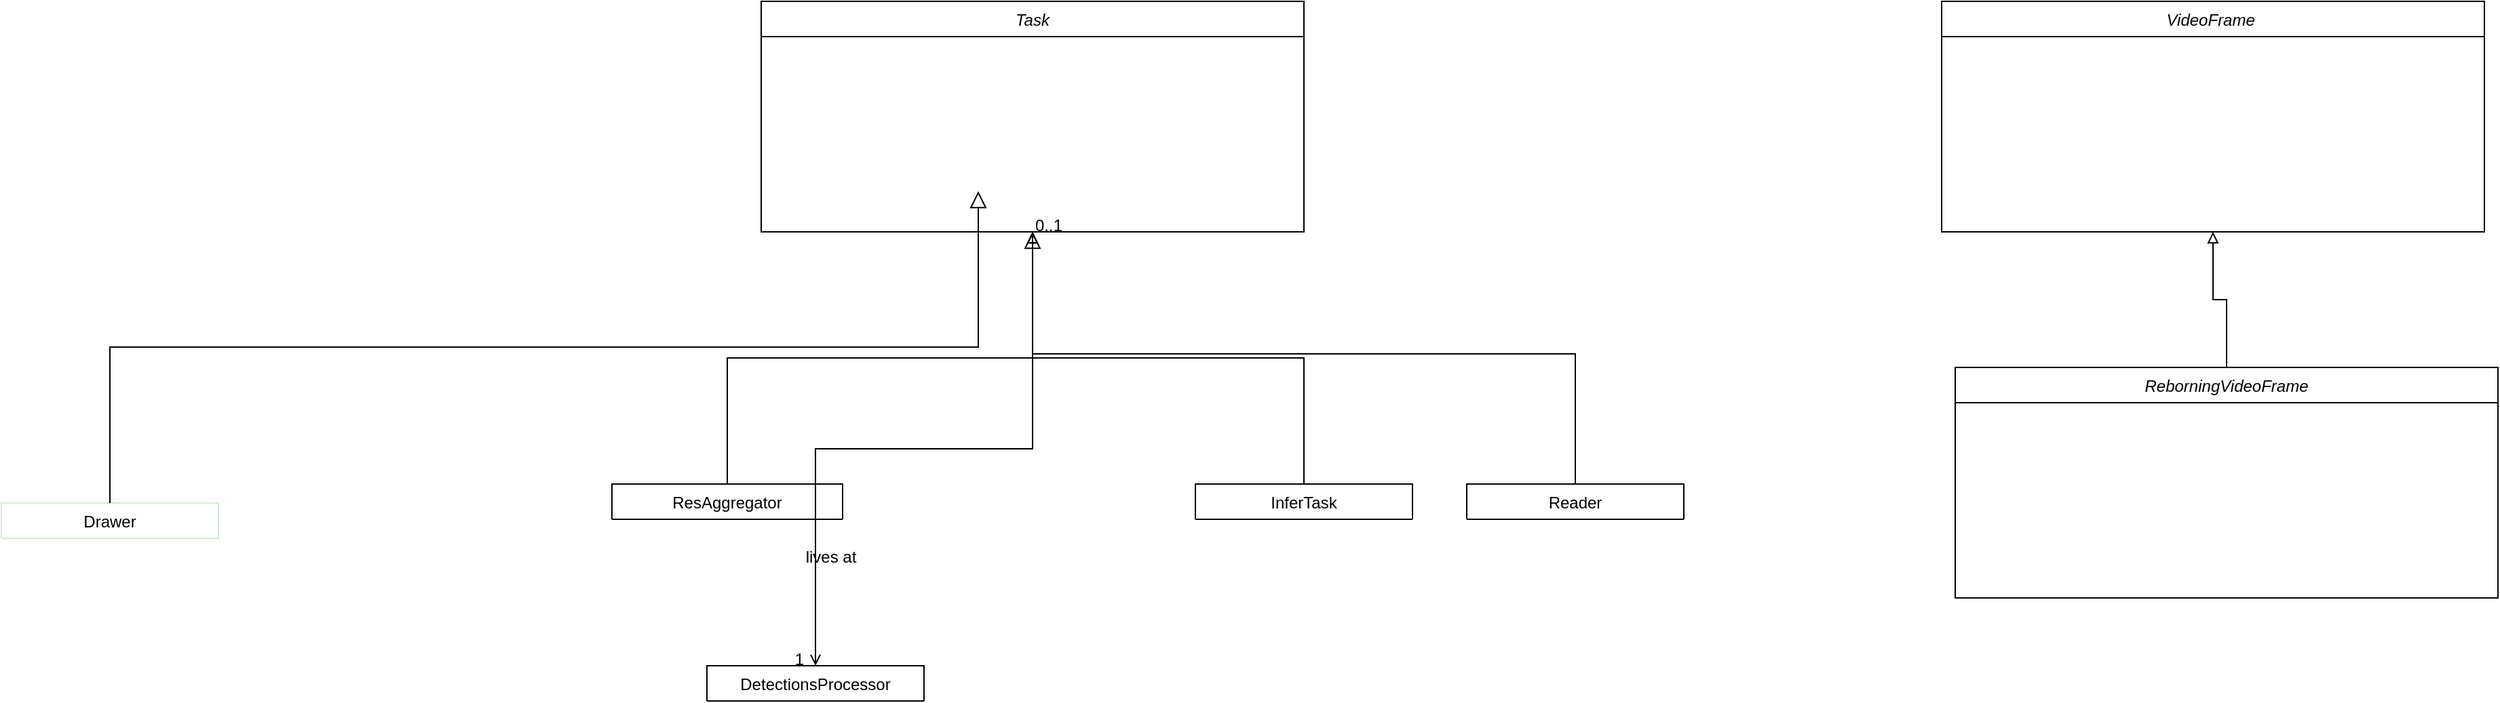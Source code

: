 <mxfile version="14.8.5" type="github">
  <diagram id="gtukw082VmCRvFBYvVIB" name="Page-1">
    <mxGraphModel dx="2048" dy="1823" grid="1" gridSize="10" guides="1" tooltips="1" connect="1" arrows="1" fold="1" page="1" pageScale="1" pageWidth="827" pageHeight="1169" math="0" shadow="0">
      <root>
        <mxCell id="0" />
        <mxCell id="1" parent="0" />
        <mxCell id="6xzVVplBRYgHC24R8ddk-7" value="Drawer" style="swimlane;fontStyle=0;align=center;verticalAlign=top;childLayout=stackLayout;horizontal=1;startSize=26;horizontalStack=0;resizeParent=1;resizeLast=0;collapsible=1;marginBottom=0;rounded=0;shadow=0;strokeWidth=1;strokeColor=#D5E8D4;" vertex="1" collapsed="1" parent="1">
          <mxGeometry x="-440" y="270" width="160" height="26" as="geometry">
            <mxRectangle x="-440" y="270" width="1200" height="2000" as="alternateBounds" />
          </mxGeometry>
        </mxCell>
        <mxCell id="6xzVVplBRYgHC24R8ddk-50" value="&lt;div style=&quot;color: rgb(171 , 178 , 191) ; background-color: rgb(40 , 44 , 52) ; font-family: &amp;#34;consolas&amp;#34; , &amp;#34;courier new&amp;#34; , monospace ; font-size: 14px ; line-height: 19px&quot;&gt;&lt;br&gt;&lt;/div&gt;" style="text;html=1;align=left;verticalAlign=middle;resizable=0;points=[];autosize=1;strokeColor=none;" vertex="1" parent="6xzVVplBRYgHC24R8ddk-7">
          <mxGeometry y="26" width="160" height="20" as="geometry" />
        </mxCell>
        <mxCell id="6xzVVplBRYgHC24R8ddk-49" value="" style="swimlane;fontStyle=0;align=center;verticalAlign=top;childLayout=stackLayout;horizontal=1;startSize=26;horizontalStack=0;resizeParent=1;resizeLast=0;collapsible=1;marginBottom=0;rounded=0;shadow=0;strokeWidth=1;strokeColor=#D5E8D4;" vertex="1" collapsed="1" parent="6xzVVplBRYgHC24R8ddk-7">
          <mxGeometry y="46" width="160" height="26" as="geometry">
            <mxRectangle y="46" width="1200" height="2030" as="alternateBounds" />
          </mxGeometry>
        </mxCell>
        <mxCell id="6xzVVplBRYgHC24R8ddk-39" value="&lt;div style=&quot;color: rgb(171 , 178 , 191) ; background-color: rgb(40 , 44 , 52) ; font-family: &amp;#34;consolas&amp;#34; , &amp;#34;courier new&amp;#34; , monospace ; font-size: 14px ; line-height: 19px&quot;&gt;&lt;div&gt;&lt;span style=&quot;color: #c678dd&quot;&gt;&lt;br&gt;&lt;/span&gt;&lt;/div&gt;&lt;div&gt;&lt;span style=&quot;color: #c678dd&quot;&gt;class&lt;/span&gt;&amp;nbsp;&lt;span style=&quot;color: #e5c07b&quot;&gt;Drawer&lt;/span&gt;:&amp;nbsp;&lt;span style=&quot;color: #c678dd&quot;&gt;public&lt;/span&gt;&amp;nbsp;&lt;span style=&quot;color: #e5c07b&quot;&gt;Task&lt;/span&gt;&amp;nbsp;{&lt;span style=&quot;color: #7f848e ; font-style: italic&quot;&gt;&amp;nbsp;&amp;nbsp;//&amp;nbsp;accumulates&amp;nbsp;and&amp;nbsp;shows&amp;nbsp;processed&amp;nbsp;frames&lt;/span&gt;&lt;/div&gt;&lt;div&gt;&lt;span style=&quot;color: #c678dd&quot;&gt;public:&lt;/span&gt;&lt;/div&gt;&lt;div&gt;&amp;nbsp;&amp;nbsp;&amp;nbsp;&amp;nbsp;&lt;span style=&quot;color: #c678dd&quot;&gt;explicit&lt;/span&gt;&amp;nbsp;&lt;span style=&quot;color: #61afef&quot;&gt;Drawer&lt;/span&gt;(&lt;span style=&quot;color: #e5c07b&quot;&gt;VideoFrame&lt;/span&gt;::&lt;span style=&quot;color: #e5c07b&quot;&gt;Ptr&lt;/span&gt;&amp;nbsp;&lt;span style=&quot;color: #e06c75 ; font-style: italic&quot;&gt;sharedVideoFrame&lt;/span&gt;):&lt;/div&gt;&lt;div&gt;&amp;nbsp;&amp;nbsp;&amp;nbsp;&amp;nbsp;&amp;nbsp;&amp;nbsp;&amp;nbsp;&amp;nbsp;&lt;span style=&quot;color: #e5c07b&quot;&gt;Task&lt;/span&gt;{&lt;span style=&quot;color: #e06c75 ; font-style: italic&quot;&gt;sharedVideoFrame&lt;/span&gt;,&amp;nbsp;&lt;span style=&quot;color: #d19a66&quot;&gt;1.0&lt;/span&gt;}&amp;nbsp;{}&lt;/div&gt;&lt;div&gt;&amp;nbsp;&amp;nbsp;&amp;nbsp;&amp;nbsp;&lt;span style=&quot;color: #c678dd&quot;&gt;bool&lt;/span&gt;&amp;nbsp;&lt;span style=&quot;color: #61afef&quot;&gt;isReady&lt;/span&gt;()&amp;nbsp;&lt;span style=&quot;color: #c678dd&quot;&gt;override&lt;/span&gt;;&lt;/div&gt;&lt;div&gt;&amp;nbsp;&amp;nbsp;&amp;nbsp;&amp;nbsp;&lt;span style=&quot;color: #c678dd&quot;&gt;void&lt;/span&gt;&amp;nbsp;&lt;span style=&quot;color: #61afef&quot;&gt;process&lt;/span&gt;()&amp;nbsp;&lt;span style=&quot;color: #c678dd&quot;&gt;override&lt;/span&gt;;&lt;/div&gt;&lt;div&gt;};&lt;/div&gt;&lt;div&gt;&lt;div style=&quot;font-family: &amp;#34;consolas&amp;#34; , &amp;#34;courier new&amp;#34; , monospace ; line-height: 19px&quot;&gt;&lt;div&gt;&lt;span style=&quot;color: #c678dd&quot;&gt;bool&lt;/span&gt;&amp;nbsp;&lt;span style=&quot;color: #61afef&quot;&gt;Drawer&lt;/span&gt;&lt;span style=&quot;color: #61afef&quot;&gt;::&lt;/span&gt;&lt;span style=&quot;color: #61afef&quot;&gt;isReady&lt;/span&gt;()&amp;nbsp;{&lt;/div&gt;&lt;div&gt;&amp;nbsp;&amp;nbsp;&amp;nbsp;&amp;nbsp;&lt;span style=&quot;color: #e5c07b&quot;&gt;Context&lt;/span&gt;&lt;span style=&quot;color: #c678dd&quot;&gt;&amp;amp;&lt;/span&gt;&amp;nbsp;&lt;span style=&quot;color: #e06c75&quot;&gt;context&lt;/span&gt;&amp;nbsp;&lt;span style=&quot;color: #c678dd&quot;&gt;=&lt;/span&gt;&amp;nbsp;static_cast&lt;span style=&quot;color: #c678dd&quot;&gt;&amp;lt;&lt;/span&gt;ReborningVideoFrame&lt;span style=&quot;color: #c678dd&quot;&gt;*&amp;gt;&lt;/span&gt;(&lt;span style=&quot;color: #e5c07b&quot;&gt;sharedVideoFrame&lt;/span&gt;.&lt;span style=&quot;color: #61afef&quot;&gt;get&lt;/span&gt;())-&amp;gt;&lt;span style=&quot;color: #e06c75&quot;&gt;context&lt;/span&gt;;&lt;/div&gt;&lt;div&gt;&amp;nbsp;&amp;nbsp;&amp;nbsp;&amp;nbsp;&lt;span style=&quot;color: #e5c07b&quot;&gt;std&lt;/span&gt;::&lt;span style=&quot;color: #e5c07b&quot;&gt;chrono&lt;/span&gt;::&lt;span style=&quot;color: #e5c07b&quot;&gt;steady_clock&lt;/span&gt;::&lt;span style=&quot;color: #e5c07b&quot;&gt;time_point&lt;/span&gt;&amp;nbsp;&lt;span style=&quot;color: #e06c75&quot;&gt;prevShow&lt;/span&gt;&amp;nbsp;&lt;span style=&quot;color: #c678dd&quot;&gt;=&lt;/span&gt;&amp;nbsp;&lt;span style=&quot;color: #e06c75&quot;&gt;context&lt;/span&gt;.&lt;span style=&quot;color: #e06c75&quot;&gt;drawersContext&lt;/span&gt;.&lt;span style=&quot;color: #e06c75&quot;&gt;prevShow&lt;/span&gt;;&lt;/div&gt;&lt;div&gt;&amp;nbsp;&amp;nbsp;&amp;nbsp;&amp;nbsp;&lt;span style=&quot;color: #e5c07b&quot;&gt;std&lt;/span&gt;::&lt;span style=&quot;color: #e5c07b&quot;&gt;chrono&lt;/span&gt;::&lt;span style=&quot;color: #e5c07b&quot;&gt;steady_clock&lt;/span&gt;::&lt;span style=&quot;color: #e5c07b&quot;&gt;duration&lt;/span&gt;&amp;nbsp;&lt;span style=&quot;color: #e06c75&quot;&gt;showPeriod&lt;/span&gt;&amp;nbsp;&lt;span style=&quot;color: #c678dd&quot;&gt;=&lt;/span&gt;&amp;nbsp;&lt;span style=&quot;color: #e06c75&quot;&gt;context&lt;/span&gt;.&lt;span style=&quot;color: #e06c75&quot;&gt;drawersContext&lt;/span&gt;.&lt;span style=&quot;color: #e06c75&quot;&gt;showPeriod&lt;/span&gt;;&lt;/div&gt;&lt;div&gt;&amp;nbsp;&amp;nbsp;&amp;nbsp;&amp;nbsp;&lt;span style=&quot;color: #c678dd&quot;&gt;if&lt;/span&gt;&amp;nbsp;(&lt;span style=&quot;color: #d19a66&quot;&gt;1&lt;/span&gt;&lt;span style=&quot;color: #e06c75&quot;&gt;u&lt;/span&gt;&amp;nbsp;&lt;span style=&quot;color: #c678dd&quot;&gt;==&lt;/span&gt;&amp;nbsp;&lt;span style=&quot;color: #e06c75&quot;&gt;context&lt;/span&gt;.&lt;span style=&quot;color: #e06c75&quot;&gt;drawersContext&lt;/span&gt;.&lt;span style=&quot;color: #e06c75&quot;&gt;gridParam&lt;/span&gt;.&lt;span style=&quot;color: #61afef&quot;&gt;size&lt;/span&gt;())&amp;nbsp;{&lt;/div&gt;&lt;div&gt;&amp;nbsp;&amp;nbsp;&amp;nbsp;&amp;nbsp;&amp;nbsp;&amp;nbsp;&amp;nbsp;&amp;nbsp;&lt;span style=&quot;color: #c678dd&quot;&gt;if&lt;/span&gt;&amp;nbsp;(&lt;span style=&quot;color: #e5c07b&quot;&gt;std&lt;/span&gt;::&lt;span style=&quot;color: #e5c07b&quot;&gt;chrono&lt;/span&gt;::&lt;span style=&quot;color: #e5c07b&quot;&gt;steady_clock&lt;/span&gt;::&lt;span style=&quot;color: #61afef&quot;&gt;now&lt;/span&gt;()&amp;nbsp;&lt;span style=&quot;color: #61afef&quot;&gt;-&lt;/span&gt;&amp;nbsp;&lt;span style=&quot;color: #e06c75&quot;&gt;prevShow&lt;/span&gt;&amp;nbsp;&lt;span style=&quot;color: #61afef&quot;&gt;&amp;gt;&lt;/span&gt;&amp;nbsp;&lt;span style=&quot;color: #e06c75&quot;&gt;showPeriod&lt;/span&gt;)&amp;nbsp;{&lt;/div&gt;&lt;div&gt;&amp;nbsp;&amp;nbsp;&amp;nbsp;&amp;nbsp;&amp;nbsp;&amp;nbsp;&amp;nbsp;&amp;nbsp;&amp;nbsp;&amp;nbsp;&amp;nbsp;&amp;nbsp;&lt;span style=&quot;color: #c678dd&quot;&gt;return&lt;/span&gt;&amp;nbsp;&lt;span style=&quot;color: #d19a66&quot;&gt;true&lt;/span&gt;;&lt;/div&gt;&lt;div&gt;&amp;nbsp;&amp;nbsp;&amp;nbsp;&amp;nbsp;&amp;nbsp;&amp;nbsp;&amp;nbsp;&amp;nbsp;}&amp;nbsp;&lt;span style=&quot;color: #c678dd&quot;&gt;else&lt;/span&gt;&amp;nbsp;{&lt;/div&gt;&lt;div&gt;&amp;nbsp;&amp;nbsp;&amp;nbsp;&amp;nbsp;&amp;nbsp;&amp;nbsp;&amp;nbsp;&amp;nbsp;&amp;nbsp;&amp;nbsp;&amp;nbsp;&amp;nbsp;&lt;span style=&quot;color: #c678dd&quot;&gt;return&lt;/span&gt;&amp;nbsp;&lt;span style=&quot;color: #d19a66&quot;&gt;false&lt;/span&gt;;&lt;/div&gt;&lt;div&gt;&amp;nbsp;&amp;nbsp;&amp;nbsp;&amp;nbsp;&amp;nbsp;&amp;nbsp;&amp;nbsp;&amp;nbsp;}&lt;/div&gt;&lt;div&gt;&amp;nbsp;&amp;nbsp;&amp;nbsp;&amp;nbsp;}&amp;nbsp;&lt;span style=&quot;color: #c678dd&quot;&gt;else&lt;/span&gt;&amp;nbsp;{&lt;/div&gt;&lt;div&gt;&amp;nbsp;&amp;nbsp;&amp;nbsp;&amp;nbsp;&amp;nbsp;&amp;nbsp;&amp;nbsp;&amp;nbsp;&lt;span style=&quot;color: #e5c07b&quot;&gt;std&lt;/span&gt;::&lt;span style=&quot;color: #e5c07b&quot;&gt;map&lt;/span&gt;&lt;span style=&quot;color: #c678dd&quot;&gt;&amp;lt;&lt;/span&gt;&lt;span style=&quot;color: #e5c07b&quot;&gt;int64_t&lt;/span&gt;,&amp;nbsp;&lt;span style=&quot;color: #e5c07b&quot;&gt;GridMat&lt;/span&gt;&lt;span style=&quot;color: #c678dd&quot;&gt;&amp;gt;&amp;amp;&lt;/span&gt;&amp;nbsp;&lt;span style=&quot;color: #e06c75&quot;&gt;gridMats&lt;/span&gt;&amp;nbsp;&lt;span style=&quot;color: #c678dd&quot;&gt;=&lt;/span&gt;&amp;nbsp;&lt;span style=&quot;color: #e06c75&quot;&gt;context&lt;/span&gt;.&lt;span style=&quot;color: #e06c75&quot;&gt;drawersContext&lt;/span&gt;.&lt;span style=&quot;color: #e06c75&quot;&gt;gridMats&lt;/span&gt;;&lt;/div&gt;&lt;div&gt;&amp;nbsp;&amp;nbsp;&amp;nbsp;&amp;nbsp;&amp;nbsp;&amp;nbsp;&amp;nbsp;&amp;nbsp;&lt;span style=&quot;color: #c678dd&quot;&gt;auto&lt;/span&gt;&amp;nbsp;&lt;span style=&quot;color: #e06c75&quot;&gt;gridMatIt&lt;/span&gt;&amp;nbsp;&lt;span style=&quot;color: #c678dd&quot;&gt;=&lt;/span&gt;&amp;nbsp;&lt;span style=&quot;color: #e06c75&quot;&gt;gridMats&lt;/span&gt;.&lt;span style=&quot;color: #61afef&quot;&gt;find&lt;/span&gt;(&lt;span style=&quot;color: #e5c07b&quot;&gt;sharedVideoFrame&lt;/span&gt;-&amp;gt;&lt;span style=&quot;color: #e06c75&quot;&gt;frameId&lt;/span&gt;);&lt;/div&gt;&lt;div&gt;&amp;nbsp;&amp;nbsp;&amp;nbsp;&amp;nbsp;&amp;nbsp;&amp;nbsp;&amp;nbsp;&amp;nbsp;&lt;span style=&quot;color: #c678dd&quot;&gt;if&lt;/span&gt;&amp;nbsp;(&lt;span style=&quot;color: #e06c75&quot;&gt;gridMats&lt;/span&gt;.&lt;span style=&quot;color: #61afef&quot;&gt;end&lt;/span&gt;()&amp;nbsp;&lt;span style=&quot;color: #61afef&quot;&gt;==&lt;/span&gt;&amp;nbsp;&lt;span style=&quot;color: #e06c75&quot;&gt;gridMatIt&lt;/span&gt;)&amp;nbsp;{&lt;/div&gt;&lt;div&gt;&amp;nbsp;&amp;nbsp;&amp;nbsp;&amp;nbsp;&amp;nbsp;&amp;nbsp;&amp;nbsp;&amp;nbsp;&amp;nbsp;&amp;nbsp;&amp;nbsp;&amp;nbsp;&lt;span style=&quot;color: #c678dd&quot;&gt;if&lt;/span&gt;&amp;nbsp;(&lt;span style=&quot;color: #d19a66&quot;&gt;2&lt;/span&gt;&amp;nbsp;&lt;span style=&quot;color: #c678dd&quot;&gt;&amp;gt;&lt;/span&gt;&amp;nbsp;&lt;span style=&quot;color: #e06c75&quot;&gt;gridMats&lt;/span&gt;.&lt;span style=&quot;color: #61afef&quot;&gt;size&lt;/span&gt;())&amp;nbsp;{&lt;span style=&quot;color: #7f848e ; font-style: italic&quot;&gt;&amp;nbsp;&amp;nbsp;//&amp;nbsp;buffer&amp;nbsp;size&lt;/span&gt;&lt;/div&gt;&lt;div&gt;&amp;nbsp;&amp;nbsp;&amp;nbsp;&amp;nbsp;&amp;nbsp;&amp;nbsp;&amp;nbsp;&amp;nbsp;&amp;nbsp;&amp;nbsp;&amp;nbsp;&amp;nbsp;&amp;nbsp;&amp;nbsp;&amp;nbsp;&amp;nbsp;&lt;span style=&quot;color: #c678dd&quot;&gt;return&lt;/span&gt;&amp;nbsp;&lt;span style=&quot;color: #d19a66&quot;&gt;true&lt;/span&gt;;&lt;/div&gt;&lt;div&gt;&amp;nbsp;&amp;nbsp;&amp;nbsp;&amp;nbsp;&amp;nbsp;&amp;nbsp;&amp;nbsp;&amp;nbsp;&amp;nbsp;&amp;nbsp;&amp;nbsp;&amp;nbsp;}&amp;nbsp;&lt;span style=&quot;color: #c678dd&quot;&gt;else&lt;/span&gt;&amp;nbsp;{&lt;/div&gt;&lt;div&gt;&amp;nbsp;&amp;nbsp;&amp;nbsp;&amp;nbsp;&amp;nbsp;&amp;nbsp;&amp;nbsp;&amp;nbsp;&amp;nbsp;&amp;nbsp;&amp;nbsp;&amp;nbsp;&amp;nbsp;&amp;nbsp;&amp;nbsp;&amp;nbsp;&lt;span style=&quot;color: #c678dd&quot;&gt;return&lt;/span&gt;&amp;nbsp;&lt;span style=&quot;color: #d19a66&quot;&gt;false&lt;/span&gt;;&lt;/div&gt;&lt;div&gt;&amp;nbsp;&amp;nbsp;&amp;nbsp;&amp;nbsp;&amp;nbsp;&amp;nbsp;&amp;nbsp;&amp;nbsp;&amp;nbsp;&amp;nbsp;&amp;nbsp;&amp;nbsp;}&lt;/div&gt;&lt;div&gt;&amp;nbsp;&amp;nbsp;&amp;nbsp;&amp;nbsp;&amp;nbsp;&amp;nbsp;&amp;nbsp;&amp;nbsp;}&amp;nbsp;&lt;span style=&quot;color: #c678dd&quot;&gt;else&lt;/span&gt;&amp;nbsp;{&lt;/div&gt;&lt;div&gt;&amp;nbsp;&amp;nbsp;&amp;nbsp;&amp;nbsp;&amp;nbsp;&amp;nbsp;&amp;nbsp;&amp;nbsp;&amp;nbsp;&amp;nbsp;&amp;nbsp;&amp;nbsp;&lt;span style=&quot;color: #c678dd&quot;&gt;if&lt;/span&gt;&amp;nbsp;(&lt;span style=&quot;color: #d19a66&quot;&gt;1&lt;/span&gt;&lt;span style=&quot;color: #e06c75&quot;&gt;u&lt;/span&gt;&amp;nbsp;&lt;span style=&quot;color: #c678dd&quot;&gt;==&lt;/span&gt;&amp;nbsp;&lt;span style=&quot;color: #e06c75&quot;&gt;gridMatIt&lt;/span&gt;&lt;span style=&quot;color: #61afef&quot;&gt;-&amp;gt;&lt;/span&gt;&lt;span style=&quot;color: #e06c75&quot;&gt;second&lt;/span&gt;.&lt;span style=&quot;color: #61afef&quot;&gt;getUnupdatedSourceIDs&lt;/span&gt;().&lt;span style=&quot;color: #61afef&quot;&gt;size&lt;/span&gt;())&amp;nbsp;{&lt;/div&gt;&lt;div&gt;&amp;nbsp;&amp;nbsp;&amp;nbsp;&amp;nbsp;&amp;nbsp;&amp;nbsp;&amp;nbsp;&amp;nbsp;&amp;nbsp;&amp;nbsp;&amp;nbsp;&amp;nbsp;&amp;nbsp;&amp;nbsp;&amp;nbsp;&amp;nbsp;&lt;span style=&quot;color: #c678dd&quot;&gt;if&lt;/span&gt;&amp;nbsp;(&lt;span style=&quot;color: #e06c75&quot;&gt;context&lt;/span&gt;.&lt;span style=&quot;color: #e06c75&quot;&gt;drawersContext&lt;/span&gt;.&lt;span style=&quot;color: #e06c75&quot;&gt;lastShownframeId&lt;/span&gt;&amp;nbsp;&lt;span style=&quot;color: #c678dd&quot;&gt;==&lt;/span&gt;&amp;nbsp;&lt;span style=&quot;color: #e5c07b&quot;&gt;sharedVideoFrame&lt;/span&gt;-&amp;gt;&lt;span style=&quot;color: #e06c75&quot;&gt;frameId&lt;/span&gt;&lt;/div&gt;&lt;div&gt;&amp;nbsp;&amp;nbsp;&amp;nbsp;&amp;nbsp;&amp;nbsp;&amp;nbsp;&amp;nbsp;&amp;nbsp;&amp;nbsp;&amp;nbsp;&amp;nbsp;&amp;nbsp;&amp;nbsp;&amp;nbsp;&amp;nbsp;&amp;nbsp;&amp;nbsp;&amp;nbsp;&amp;nbsp;&amp;nbsp;&lt;span style=&quot;color: #56b6c2&quot;&gt;&amp;amp;&amp;amp;&lt;/span&gt;&amp;nbsp;&lt;span style=&quot;color: #e5c07b&quot;&gt;std&lt;/span&gt;::&lt;span style=&quot;color: #e5c07b&quot;&gt;chrono&lt;/span&gt;::&lt;span style=&quot;color: #e5c07b&quot;&gt;steady_clock&lt;/span&gt;::&lt;span style=&quot;color: #61afef&quot;&gt;now&lt;/span&gt;()&amp;nbsp;&lt;span style=&quot;color: #61afef&quot;&gt;-&lt;/span&gt;&amp;nbsp;&lt;span style=&quot;color: #e06c75&quot;&gt;prevShow&lt;/span&gt;&amp;nbsp;&lt;span style=&quot;color: #61afef&quot;&gt;&amp;gt;&lt;/span&gt;&amp;nbsp;&lt;span style=&quot;color: #e06c75&quot;&gt;showPeriod&lt;/span&gt;)&amp;nbsp;{&lt;/div&gt;&lt;div&gt;&amp;nbsp;&amp;nbsp;&amp;nbsp;&amp;nbsp;&amp;nbsp;&amp;nbsp;&amp;nbsp;&amp;nbsp;&amp;nbsp;&amp;nbsp;&amp;nbsp;&amp;nbsp;&amp;nbsp;&amp;nbsp;&amp;nbsp;&amp;nbsp;&amp;nbsp;&amp;nbsp;&amp;nbsp;&amp;nbsp;&lt;span style=&quot;color: #c678dd&quot;&gt;return&lt;/span&gt;&amp;nbsp;&lt;span style=&quot;color: #d19a66&quot;&gt;true&lt;/span&gt;;&lt;/div&gt;&lt;div&gt;&amp;nbsp;&amp;nbsp;&amp;nbsp;&amp;nbsp;&amp;nbsp;&amp;nbsp;&amp;nbsp;&amp;nbsp;&amp;nbsp;&amp;nbsp;&amp;nbsp;&amp;nbsp;&amp;nbsp;&amp;nbsp;&amp;nbsp;&amp;nbsp;}&amp;nbsp;&lt;span style=&quot;color: #c678dd&quot;&gt;else&lt;/span&gt;&amp;nbsp;{&lt;/div&gt;&lt;div&gt;&amp;nbsp;&amp;nbsp;&amp;nbsp;&amp;nbsp;&amp;nbsp;&amp;nbsp;&amp;nbsp;&amp;nbsp;&amp;nbsp;&amp;nbsp;&amp;nbsp;&amp;nbsp;&amp;nbsp;&amp;nbsp;&amp;nbsp;&amp;nbsp;&amp;nbsp;&amp;nbsp;&amp;nbsp;&amp;nbsp;&lt;span style=&quot;color: #c678dd&quot;&gt;return&lt;/span&gt;&amp;nbsp;&lt;span style=&quot;color: #d19a66&quot;&gt;false&lt;/span&gt;;&lt;/div&gt;&lt;div&gt;&amp;nbsp;&amp;nbsp;&amp;nbsp;&amp;nbsp;&amp;nbsp;&amp;nbsp;&amp;nbsp;&amp;nbsp;&amp;nbsp;&amp;nbsp;&amp;nbsp;&amp;nbsp;&amp;nbsp;&amp;nbsp;&amp;nbsp;&amp;nbsp;}&lt;/div&gt;&lt;div&gt;&amp;nbsp;&amp;nbsp;&amp;nbsp;&amp;nbsp;&amp;nbsp;&amp;nbsp;&amp;nbsp;&amp;nbsp;&amp;nbsp;&amp;nbsp;&amp;nbsp;&amp;nbsp;}&amp;nbsp;&lt;span style=&quot;color: #c678dd&quot;&gt;else&lt;/span&gt;&amp;nbsp;{&lt;/div&gt;&lt;div&gt;&amp;nbsp;&amp;nbsp;&amp;nbsp;&amp;nbsp;&amp;nbsp;&amp;nbsp;&amp;nbsp;&amp;nbsp;&amp;nbsp;&amp;nbsp;&amp;nbsp;&amp;nbsp;&amp;nbsp;&amp;nbsp;&amp;nbsp;&amp;nbsp;&lt;span style=&quot;color: #c678dd&quot;&gt;return&lt;/span&gt;&amp;nbsp;&lt;span style=&quot;color: #d19a66&quot;&gt;true&lt;/span&gt;;&lt;/div&gt;&lt;div&gt;&amp;nbsp;&amp;nbsp;&amp;nbsp;&amp;nbsp;&amp;nbsp;&amp;nbsp;&amp;nbsp;&amp;nbsp;&amp;nbsp;&amp;nbsp;&amp;nbsp;&amp;nbsp;}&lt;/div&gt;&lt;div&gt;&amp;nbsp;&amp;nbsp;&amp;nbsp;&amp;nbsp;&amp;nbsp;&amp;nbsp;&amp;nbsp;&amp;nbsp;}&lt;/div&gt;&lt;div&gt;&amp;nbsp;&amp;nbsp;&amp;nbsp;&amp;nbsp;}&lt;/div&gt;&lt;div&gt;}&lt;/div&gt;&lt;div&gt;&lt;div style=&quot;line-height: 19px&quot;&gt;&lt;div&gt;&lt;span style=&quot;color: #c678dd&quot;&gt;void&lt;/span&gt;&amp;nbsp;&lt;span style=&quot;color: #61afef&quot;&gt;Drawer&lt;/span&gt;&lt;span style=&quot;color: #61afef&quot;&gt;::&lt;/span&gt;&lt;span style=&quot;color: #61afef&quot;&gt;process&lt;/span&gt;()&amp;nbsp;{&lt;/div&gt;&lt;div&gt;&amp;nbsp;&amp;nbsp;&amp;nbsp;&amp;nbsp;&lt;span style=&quot;color: #c678dd&quot;&gt;const&lt;/span&gt;&amp;nbsp;&lt;span style=&quot;color: #e5c07b&quot;&gt;int64_t&lt;/span&gt;&amp;nbsp;&lt;span style=&quot;color: #e06c75&quot;&gt;frameId&lt;/span&gt;&amp;nbsp;&lt;span style=&quot;color: #c678dd&quot;&gt;=&lt;/span&gt;&amp;nbsp;&lt;span style=&quot;color: #e5c07b&quot;&gt;sharedVideoFrame&lt;/span&gt;-&amp;gt;&lt;span style=&quot;color: #e06c75&quot;&gt;frameId&lt;/span&gt;;&lt;/div&gt;&lt;div&gt;&amp;nbsp;&amp;nbsp;&amp;nbsp;&amp;nbsp;&lt;span style=&quot;color: #e5c07b&quot;&gt;Context&lt;/span&gt;&lt;span style=&quot;color: #c678dd&quot;&gt;&amp;amp;&lt;/span&gt;&amp;nbsp;&lt;span style=&quot;color: #e06c75&quot;&gt;context&lt;/span&gt;&amp;nbsp;&lt;span style=&quot;color: #c678dd&quot;&gt;=&lt;/span&gt;&amp;nbsp;static_cast&lt;span style=&quot;color: #c678dd&quot;&gt;&amp;lt;&lt;/span&gt;ReborningVideoFrame&lt;span style=&quot;color: #c678dd&quot;&gt;*&amp;gt;&lt;/span&gt;(&lt;span style=&quot;color: #e5c07b&quot;&gt;sharedVideoFrame&lt;/span&gt;.&lt;span style=&quot;color: #61afef&quot;&gt;get&lt;/span&gt;())-&amp;gt;&lt;span style=&quot;color: #e06c75&quot;&gt;context&lt;/span&gt;;&lt;/div&gt;&lt;div&gt;&amp;nbsp;&amp;nbsp;&amp;nbsp;&amp;nbsp;&lt;span style=&quot;color: #e5c07b&quot;&gt;std&lt;/span&gt;::&lt;span style=&quot;color: #e5c07b&quot;&gt;map&lt;/span&gt;&lt;span style=&quot;color: #c678dd&quot;&gt;&amp;lt;&lt;/span&gt;&lt;span style=&quot;color: #e5c07b&quot;&gt;int64_t&lt;/span&gt;,&amp;nbsp;&lt;span style=&quot;color: #e5c07b&quot;&gt;GridMat&lt;/span&gt;&lt;span style=&quot;color: #c678dd&quot;&gt;&amp;gt;&amp;amp;&lt;/span&gt;&amp;nbsp;&lt;span style=&quot;color: #e06c75&quot;&gt;gridMats&lt;/span&gt;&amp;nbsp;&lt;span style=&quot;color: #c678dd&quot;&gt;=&lt;/span&gt;&amp;nbsp;&lt;span style=&quot;color: #e06c75&quot;&gt;context&lt;/span&gt;.&lt;span style=&quot;color: #e06c75&quot;&gt;drawersContext&lt;/span&gt;.&lt;span style=&quot;color: #e06c75&quot;&gt;gridMats&lt;/span&gt;;&lt;/div&gt;&lt;div&gt;&amp;nbsp;&amp;nbsp;&amp;nbsp;&amp;nbsp;&lt;span style=&quot;color: #e06c75&quot;&gt;context&lt;/span&gt;.&lt;span style=&quot;color: #e06c75&quot;&gt;drawersContext&lt;/span&gt;.&lt;span style=&quot;color: #e06c75&quot;&gt;drawerMutex&lt;/span&gt;.&lt;span style=&quot;color: #61afef&quot;&gt;lock&lt;/span&gt;();&lt;/div&gt;&lt;div&gt;&amp;nbsp;&amp;nbsp;&amp;nbsp;&amp;nbsp;&lt;span style=&quot;color: #c678dd&quot;&gt;auto&lt;/span&gt;&amp;nbsp;&lt;span style=&quot;color: #e06c75&quot;&gt;gridMatIt&lt;/span&gt;&amp;nbsp;&lt;span style=&quot;color: #c678dd&quot;&gt;=&lt;/span&gt;&amp;nbsp;&lt;span style=&quot;color: #e06c75&quot;&gt;gridMats&lt;/span&gt;.&lt;span style=&quot;color: #61afef&quot;&gt;find&lt;/span&gt;(&lt;span style=&quot;color: #e06c75&quot;&gt;frameId&lt;/span&gt;);&lt;/div&gt;&lt;div&gt;&amp;nbsp;&amp;nbsp;&amp;nbsp;&amp;nbsp;&lt;span style=&quot;color: #c678dd&quot;&gt;if&lt;/span&gt;&amp;nbsp;(&lt;span style=&quot;color: #e06c75&quot;&gt;gridMats&lt;/span&gt;.&lt;span style=&quot;color: #61afef&quot;&gt;end&lt;/span&gt;()&amp;nbsp;&lt;span style=&quot;color: #61afef&quot;&gt;==&lt;/span&gt;&amp;nbsp;&lt;span style=&quot;color: #e06c75&quot;&gt;gridMatIt&lt;/span&gt;)&amp;nbsp;{&lt;/div&gt;&lt;div&gt;&amp;nbsp;&amp;nbsp;&amp;nbsp;&amp;nbsp;&amp;nbsp;&amp;nbsp;&amp;nbsp;&amp;nbsp;&lt;span style=&quot;color: #e06c75&quot;&gt;gridMatIt&lt;/span&gt;&amp;nbsp;&lt;span style=&quot;color: #61afef&quot;&gt;=&lt;/span&gt;&amp;nbsp;&lt;span style=&quot;color: #e06c75&quot;&gt;gridMats&lt;/span&gt;.&lt;span style=&quot;color: #61afef&quot;&gt;emplace&lt;/span&gt;(&lt;span style=&quot;color: #e06c75&quot;&gt;frameId&lt;/span&gt;,&amp;nbsp;&lt;span style=&quot;color: #e5c07b&quot;&gt;GridMat&lt;/span&gt;(&lt;span style=&quot;color: #e06c75&quot;&gt;context&lt;/span&gt;.&lt;span style=&quot;color: #e06c75&quot;&gt;drawersContext&lt;/span&gt;.&lt;span style=&quot;color: #e06c75&quot;&gt;gridParam&lt;/span&gt;,&lt;/div&gt;&lt;div&gt;&amp;nbsp;&amp;nbsp;&amp;nbsp;&amp;nbsp;&amp;nbsp;&amp;nbsp;&amp;nbsp;&amp;nbsp;&amp;nbsp;&amp;nbsp;&amp;nbsp;&amp;nbsp;&amp;nbsp;&amp;nbsp;&amp;nbsp;&amp;nbsp;&amp;nbsp;&amp;nbsp;&amp;nbsp;&amp;nbsp;&amp;nbsp;&amp;nbsp;&amp;nbsp;&amp;nbsp;&amp;nbsp;&amp;nbsp;&amp;nbsp;&amp;nbsp;&amp;nbsp;&amp;nbsp;&amp;nbsp;&amp;nbsp;&amp;nbsp;&amp;nbsp;&amp;nbsp;&amp;nbsp;&amp;nbsp;&amp;nbsp;&amp;nbsp;&amp;nbsp;&amp;nbsp;&amp;nbsp;&amp;nbsp;&amp;nbsp;&amp;nbsp;&amp;nbsp;&amp;nbsp;&amp;nbsp;&amp;nbsp;&amp;nbsp;&amp;nbsp;&amp;nbsp;&amp;nbsp;&amp;nbsp;&lt;span style=&quot;color: #e06c75&quot;&gt;context&lt;/span&gt;.&lt;span style=&quot;color: #e06c75&quot;&gt;drawersContext&lt;/span&gt;.&lt;span style=&quot;color: #e06c75&quot;&gt;displayResolution&lt;/span&gt;)).&lt;span style=&quot;color: #e06c75&quot;&gt;first&lt;/span&gt;;&lt;/div&gt;&lt;div&gt;&amp;nbsp;&amp;nbsp;&amp;nbsp;&amp;nbsp;}&lt;/div&gt;&lt;br&gt;&lt;div&gt;&amp;nbsp;&amp;nbsp;&amp;nbsp;&amp;nbsp;&lt;span style=&quot;color: #e06c75&quot;&gt;gridMatIt&lt;/span&gt;&lt;span style=&quot;color: #61afef&quot;&gt;-&amp;gt;&lt;/span&gt;&lt;span style=&quot;color: #e06c75&quot;&gt;second&lt;/span&gt;.&lt;span style=&quot;color: #61afef&quot;&gt;update&lt;/span&gt;(&lt;span style=&quot;color: #e5c07b&quot;&gt;sharedVideoFrame&lt;/span&gt;-&amp;gt;&lt;span style=&quot;color: #e06c75&quot;&gt;frame&lt;/span&gt;,&amp;nbsp;&lt;span style=&quot;color: #e5c07b&quot;&gt;sharedVideoFrame&lt;/span&gt;-&amp;gt;&lt;span style=&quot;color: #e06c75&quot;&gt;sourceID&lt;/span&gt;);&lt;/div&gt;&lt;div&gt;&amp;nbsp;&amp;nbsp;&amp;nbsp;&amp;nbsp;&lt;span style=&quot;color: #c678dd&quot;&gt;auto&lt;/span&gt;&amp;nbsp;&lt;span style=&quot;color: #e06c75&quot;&gt;firstGridIt&lt;/span&gt;&amp;nbsp;&lt;span style=&quot;color: #c678dd&quot;&gt;=&lt;/span&gt;&amp;nbsp;&lt;span style=&quot;color: #e06c75&quot;&gt;gridMats&lt;/span&gt;.&lt;span style=&quot;color: #61afef&quot;&gt;begin&lt;/span&gt;();&lt;/div&gt;&lt;div&gt;&amp;nbsp;&amp;nbsp;&amp;nbsp;&amp;nbsp;&lt;span style=&quot;color: #e5c07b&quot;&gt;int64_t&lt;/span&gt;&lt;span style=&quot;color: #c678dd&quot;&gt;&amp;amp;&lt;/span&gt;&amp;nbsp;&lt;span style=&quot;color: #e06c75&quot;&gt;lastShownframeId&lt;/span&gt;&amp;nbsp;&lt;span style=&quot;color: #c678dd&quot;&gt;=&lt;/span&gt;&amp;nbsp;&lt;span style=&quot;color: #e06c75&quot;&gt;context&lt;/span&gt;.&lt;span style=&quot;color: #e06c75&quot;&gt;drawersContext&lt;/span&gt;.&lt;span style=&quot;color: #e06c75&quot;&gt;lastShownframeId&lt;/span&gt;;&lt;/div&gt;&lt;div&gt;&amp;nbsp;&amp;nbsp;&amp;nbsp;&amp;nbsp;&lt;span style=&quot;color: #c678dd&quot;&gt;if&lt;/span&gt;&amp;nbsp;(&lt;span style=&quot;color: #e06c75&quot;&gt;firstGridIt&lt;/span&gt;&lt;span style=&quot;color: #61afef&quot;&gt;-&amp;gt;&lt;/span&gt;&lt;span style=&quot;color: #e06c75&quot;&gt;first&lt;/span&gt;&amp;nbsp;&lt;span style=&quot;color: #c678dd&quot;&gt;==&lt;/span&gt;&amp;nbsp;&lt;span style=&quot;color: #e06c75&quot;&gt;lastShownframeId&lt;/span&gt;&amp;nbsp;&lt;span style=&quot;color: #56b6c2&quot;&gt;&amp;amp;&amp;amp;&lt;/span&gt;&amp;nbsp;&lt;span style=&quot;color: #e06c75&quot;&gt;firstGridIt&lt;/span&gt;&lt;span style=&quot;color: #61afef&quot;&gt;-&amp;gt;&lt;/span&gt;&lt;span style=&quot;color: #e06c75&quot;&gt;second&lt;/span&gt;.&lt;span style=&quot;color: #61afef&quot;&gt;isFilled&lt;/span&gt;())&amp;nbsp;{&lt;/div&gt;&lt;div&gt;&amp;nbsp;&amp;nbsp;&amp;nbsp;&amp;nbsp;&amp;nbsp;&amp;nbsp;&amp;nbsp;&amp;nbsp;&lt;span style=&quot;color: #e06c75&quot;&gt;lastShownframeId&lt;/span&gt;&lt;span style=&quot;color: #c678dd&quot;&gt;++&lt;/span&gt;;&lt;/div&gt;&lt;div&gt;&amp;nbsp;&amp;nbsp;&amp;nbsp;&amp;nbsp;&amp;nbsp;&amp;nbsp;&amp;nbsp;&amp;nbsp;cv::Mat&amp;nbsp;mat&amp;nbsp;&lt;span style=&quot;color: #c678dd&quot;&gt;=&lt;/span&gt;&amp;nbsp;&lt;span style=&quot;color: #e5c07b&quot;&gt;firstGridIt&lt;/span&gt;-&amp;gt;&lt;span style=&quot;color: #e5c07b&quot;&gt;second&lt;/span&gt;.&lt;span style=&quot;color: #61afef&quot;&gt;getMat&lt;/span&gt;();&lt;/div&gt;&lt;br&gt;&lt;div&gt;&amp;nbsp;&amp;nbsp;&amp;nbsp;&amp;nbsp;&amp;nbsp;&amp;nbsp;&amp;nbsp;&amp;nbsp;&lt;span style=&quot;color: #c678dd&quot;&gt;constexpr&lt;/span&gt;&amp;nbsp;&lt;span style=&quot;color: #c678dd&quot;&gt;float&lt;/span&gt;&amp;nbsp;&lt;span style=&quot;color: #e06c75&quot;&gt;OPACITY&lt;/span&gt;&amp;nbsp;&lt;span style=&quot;color: #c678dd&quot;&gt;=&lt;/span&gt;&amp;nbsp;&lt;span style=&quot;color: #d19a66&quot;&gt;0.6&lt;/span&gt;&lt;span style=&quot;color: #e06c75&quot;&gt;f&lt;/span&gt;;&lt;/div&gt;&lt;div&gt;&amp;nbsp;&amp;nbsp;&amp;nbsp;&amp;nbsp;&amp;nbsp;&amp;nbsp;&amp;nbsp;&amp;nbsp;&lt;span style=&quot;color: #e06c75&quot;&gt;fillROIColor&lt;/span&gt;(mat,&amp;nbsp;cv::&lt;span style=&quot;color: #61afef&quot;&gt;Rect&lt;/span&gt;(&lt;span style=&quot;color: #d19a66&quot;&gt;5&lt;/span&gt;,&amp;nbsp;&lt;span style=&quot;color: #d19a66&quot;&gt;5&lt;/span&gt;,&amp;nbsp;&lt;span style=&quot;color: #d19a66&quot;&gt;390&lt;/span&gt;,&amp;nbsp;&lt;span style=&quot;color: #d19a66&quot;&gt;115&lt;/span&gt;),&amp;nbsp;cv::&lt;span style=&quot;color: #61afef&quot;&gt;Scalar&lt;/span&gt;(&lt;span style=&quot;color: #d19a66&quot;&gt;255&lt;/span&gt;,&amp;nbsp;&lt;span style=&quot;color: #d19a66&quot;&gt;0&lt;/span&gt;,&amp;nbsp;&lt;span style=&quot;color: #d19a66&quot;&gt;0&lt;/span&gt;),&amp;nbsp;&lt;span style=&quot;color: #e06c75&quot;&gt;OPACITY&lt;/span&gt;);&lt;/div&gt;&lt;div&gt;&amp;nbsp;&amp;nbsp;&amp;nbsp;&amp;nbsp;&amp;nbsp;&amp;nbsp;&amp;nbsp;&amp;nbsp;cv::&lt;span style=&quot;color: #61afef&quot;&gt;putText&lt;/span&gt;(mat,&amp;nbsp;&lt;span style=&quot;color: #98c379&quot;&gt;&quot;Detection&amp;nbsp;InferRequests&amp;nbsp;usage&quot;&lt;/span&gt;,&amp;nbsp;cv::&lt;span style=&quot;color: #61afef&quot;&gt;Point2f&lt;/span&gt;(&lt;span style=&quot;color: #d19a66&quot;&gt;15&lt;/span&gt;,&amp;nbsp;&lt;span style=&quot;color: #d19a66&quot;&gt;70&lt;/span&gt;),&amp;nbsp;cv::FONT_HERSHEY_TRIPLEX,&amp;nbsp;&lt;span style=&quot;color: #d19a66&quot;&gt;0.7&lt;/span&gt;,&amp;nbsp;cv::Scalar{&lt;span style=&quot;color: #d19a66&quot;&gt;255&lt;/span&gt;,&amp;nbsp;&lt;span style=&quot;color: #d19a66&quot;&gt;255&lt;/span&gt;,&amp;nbsp;&lt;span style=&quot;color: #d19a66&quot;&gt;255&lt;/span&gt;});&lt;/div&gt;&lt;div&gt;&amp;nbsp;&amp;nbsp;&amp;nbsp;&amp;nbsp;&amp;nbsp;&amp;nbsp;&amp;nbsp;&amp;nbsp;cv::Rect&amp;nbsp;&lt;span style=&quot;color: #61afef&quot;&gt;usage&lt;/span&gt;(&lt;span style=&quot;color: #d19a66&quot;&gt;15&lt;/span&gt;,&amp;nbsp;&lt;span style=&quot;color: #d19a66&quot;&gt;90&lt;/span&gt;,&amp;nbsp;&lt;span style=&quot;color: #d19a66&quot;&gt;370&lt;/span&gt;,&amp;nbsp;&lt;span style=&quot;color: #d19a66&quot;&gt;20&lt;/span&gt;);&lt;/div&gt;&lt;div&gt;&amp;nbsp;&amp;nbsp;&amp;nbsp;&amp;nbsp;&amp;nbsp;&amp;nbsp;&amp;nbsp;&amp;nbsp;cv::&lt;span style=&quot;color: #61afef&quot;&gt;rectangle&lt;/span&gt;(mat,&amp;nbsp;usage,&amp;nbsp;{&lt;span style=&quot;color: #d19a66&quot;&gt;0&lt;/span&gt;,&amp;nbsp;&lt;span style=&quot;color: #d19a66&quot;&gt;255&lt;/span&gt;,&amp;nbsp;&lt;span style=&quot;color: #d19a66&quot;&gt;0&lt;/span&gt;},&amp;nbsp;&lt;span style=&quot;color: #d19a66&quot;&gt;2&lt;/span&gt;);&lt;/div&gt;&lt;div&gt;&amp;nbsp;&amp;nbsp;&amp;nbsp;&amp;nbsp;&amp;nbsp;&amp;nbsp;&amp;nbsp;&amp;nbsp;&lt;span style=&quot;color: #e5c07b&quot;&gt;uint64_t&lt;/span&gt;&amp;nbsp;&lt;span style=&quot;color: #e06c75&quot;&gt;nireq&lt;/span&gt;&amp;nbsp;&lt;span style=&quot;color: #c678dd&quot;&gt;=&lt;/span&gt;&amp;nbsp;&lt;span style=&quot;color: #e06c75&quot;&gt;context&lt;/span&gt;.&lt;span style=&quot;color: #e06c75&quot;&gt;nireq&lt;/span&gt;;&lt;/div&gt;&lt;div&gt;&amp;nbsp;&amp;nbsp;&amp;nbsp;&amp;nbsp;&amp;nbsp;&amp;nbsp;&amp;nbsp;&amp;nbsp;&lt;span style=&quot;color: #e5c07b&quot;&gt;uint64_t&lt;/span&gt;&amp;nbsp;&lt;span style=&quot;color: #e06c75&quot;&gt;frameCounter&lt;/span&gt;&amp;nbsp;&lt;span style=&quot;color: #c678dd&quot;&gt;=&lt;/span&gt;&amp;nbsp;&lt;span style=&quot;color: #e06c75&quot;&gt;context&lt;/span&gt;.&lt;span style=&quot;color: #e06c75&quot;&gt;frameCounter&lt;/span&gt;;&lt;/div&gt;&lt;div&gt;&amp;nbsp;&amp;nbsp;&amp;nbsp;&amp;nbsp;&amp;nbsp;&amp;nbsp;&amp;nbsp;&amp;nbsp;&lt;span style=&quot;color: #e5c07b&quot;&gt;usage&lt;/span&gt;.&lt;span style=&quot;color: #e06c75&quot;&gt;width&lt;/span&gt;&amp;nbsp;&lt;span style=&quot;color: #c678dd&quot;&gt;=&lt;/span&gt;&amp;nbsp;static_cast&lt;span style=&quot;color: #c678dd&quot;&gt;&amp;lt;int&amp;gt;&lt;/span&gt;(&lt;span style=&quot;color: #e5c07b&quot;&gt;usage&lt;/span&gt;.&lt;span style=&quot;color: #e06c75&quot;&gt;width&lt;/span&gt;&amp;nbsp;&lt;span style=&quot;color: #c678dd&quot;&gt;*&lt;/span&gt;&amp;nbsp;static_cast&lt;span style=&quot;color: #c678dd&quot;&gt;&amp;lt;float&amp;gt;&lt;/span&gt;(&lt;span style=&quot;color: #e06c75&quot;&gt;frameCounter&lt;/span&gt;&amp;nbsp;&lt;span style=&quot;color: #c678dd&quot;&gt;*&lt;/span&gt;&amp;nbsp;&lt;span style=&quot;color: #e06c75&quot;&gt;nireq&lt;/span&gt;&amp;nbsp;&lt;span style=&quot;color: #c678dd&quot;&gt;-&lt;/span&gt;&amp;nbsp;&lt;span style=&quot;color: #e06c75&quot;&gt;context&lt;/span&gt;.&lt;span style=&quot;color: #e06c75&quot;&gt;freeDetectionInfersCount&lt;/span&gt;)&amp;nbsp;&lt;span style=&quot;color: #c678dd&quot;&gt;/&lt;/span&gt;&amp;nbsp;(&lt;span style=&quot;color: #e06c75&quot;&gt;frameCounter&lt;/span&gt;&amp;nbsp;&lt;span style=&quot;color: #c678dd&quot;&gt;*&lt;/span&gt;&amp;nbsp;&lt;span style=&quot;color: #e06c75&quot;&gt;nireq&lt;/span&gt;));&lt;/div&gt;&lt;div&gt;&amp;nbsp;&amp;nbsp;&amp;nbsp;&amp;nbsp;&amp;nbsp;&amp;nbsp;&amp;nbsp;&amp;nbsp;cv::&lt;span style=&quot;color: #61afef&quot;&gt;rectangle&lt;/span&gt;(mat,&amp;nbsp;usage,&amp;nbsp;{&lt;span style=&quot;color: #d19a66&quot;&gt;0&lt;/span&gt;,&amp;nbsp;&lt;span style=&quot;color: #d19a66&quot;&gt;255&lt;/span&gt;,&amp;nbsp;&lt;span style=&quot;color: #d19a66&quot;&gt;0&lt;/span&gt;},&amp;nbsp;cv::FILLED);&lt;/div&gt;&lt;br&gt;&lt;div&gt;&amp;nbsp;&amp;nbsp;&amp;nbsp;&amp;nbsp;&amp;nbsp;&amp;nbsp;&amp;nbsp;&amp;nbsp;&lt;span style=&quot;color: #e06c75&quot;&gt;context&lt;/span&gt;.&lt;span style=&quot;color: #e06c75&quot;&gt;drawersContext&lt;/span&gt;.&lt;span style=&quot;color: #e06c75&quot;&gt;framesAfterUpdate&lt;/span&gt;&lt;span style=&quot;color: #c678dd&quot;&gt;++&lt;/span&gt;;&lt;/div&gt;&lt;div&gt;&amp;nbsp;&amp;nbsp;&amp;nbsp;&amp;nbsp;&amp;nbsp;&amp;nbsp;&amp;nbsp;&amp;nbsp;&lt;span style=&quot;color: #c678dd&quot;&gt;const&lt;/span&gt;&amp;nbsp;&lt;span style=&quot;color: #e5c07b&quot;&gt;std&lt;/span&gt;::&lt;span style=&quot;color: #e5c07b&quot;&gt;chrono&lt;/span&gt;::&lt;span style=&quot;color: #e5c07b&quot;&gt;steady_clock&lt;/span&gt;::&lt;span style=&quot;color: #e5c07b&quot;&gt;time_point&lt;/span&gt;&amp;nbsp;&lt;span style=&quot;color: #e06c75&quot;&gt;localT1&lt;/span&gt;&amp;nbsp;&lt;span style=&quot;color: #c678dd&quot;&gt;=&lt;/span&gt;&amp;nbsp;&lt;span style=&quot;color: #e5c07b&quot;&gt;std&lt;/span&gt;::&lt;span style=&quot;color: #e5c07b&quot;&gt;chrono&lt;/span&gt;::&lt;span style=&quot;color: #e5c07b&quot;&gt;steady_clock&lt;/span&gt;::&lt;span style=&quot;color: #61afef&quot;&gt;now&lt;/span&gt;();&lt;/div&gt;&lt;div&gt;&amp;nbsp;&amp;nbsp;&amp;nbsp;&amp;nbsp;&amp;nbsp;&amp;nbsp;&amp;nbsp;&amp;nbsp;&lt;span style=&quot;color: #c678dd&quot;&gt;const&lt;/span&gt;&amp;nbsp;&lt;span style=&quot;color: #e5c07b&quot;&gt;Sec&lt;/span&gt;&amp;nbsp;&lt;span style=&quot;color: #e06c75&quot;&gt;timeDuration&lt;/span&gt;&amp;nbsp;&lt;span style=&quot;color: #c678dd&quot;&gt;=&lt;/span&gt;&amp;nbsp;&lt;span style=&quot;color: #e06c75&quot;&gt;localT1&lt;/span&gt;&amp;nbsp;&lt;span style=&quot;color: #61afef&quot;&gt;-&lt;/span&gt;&amp;nbsp;&lt;span style=&quot;color: #e06c75&quot;&gt;context&lt;/span&gt;.&lt;span style=&quot;color: #e06c75&quot;&gt;drawersContext&lt;/span&gt;.&lt;span style=&quot;color: #e06c75&quot;&gt;updateTime&lt;/span&gt;;&lt;/div&gt;&lt;div&gt;&amp;nbsp;&amp;nbsp;&amp;nbsp;&amp;nbsp;&amp;nbsp;&amp;nbsp;&amp;nbsp;&amp;nbsp;&lt;span style=&quot;color: #c678dd&quot;&gt;if&lt;/span&gt;&amp;nbsp;(&lt;span style=&quot;color: #e5c07b&quot;&gt;Sec&lt;/span&gt;{&lt;span style=&quot;color: #d19a66&quot;&gt;1&lt;/span&gt;}&amp;nbsp;&lt;span style=&quot;color: #61afef&quot;&gt;&amp;lt;=&lt;/span&gt;&amp;nbsp;&lt;span style=&quot;color: #e06c75&quot;&gt;timeDuration&lt;/span&gt;&amp;nbsp;&lt;span style=&quot;color: #56b6c2&quot;&gt;||&lt;/span&gt;&amp;nbsp;&lt;span style=&quot;color: #e06c75&quot;&gt;context&lt;/span&gt;.&lt;span style=&quot;color: #e06c75&quot;&gt;drawersContext&lt;/span&gt;.&lt;span style=&quot;color: #e06c75&quot;&gt;updateTime&lt;/span&gt;&amp;nbsp;&lt;span style=&quot;color: #61afef&quot;&gt;==&lt;/span&gt;&amp;nbsp;&lt;span style=&quot;color: #e06c75&quot;&gt;context&lt;/span&gt;.&lt;span style=&quot;color: #e06c75&quot;&gt;t0&lt;/span&gt;)&amp;nbsp;{&lt;/div&gt;&lt;div&gt;&amp;nbsp;&amp;nbsp;&amp;nbsp;&amp;nbsp;&amp;nbsp;&amp;nbsp;&amp;nbsp;&amp;nbsp;&amp;nbsp;&amp;nbsp;&amp;nbsp;&amp;nbsp;&lt;span style=&quot;color: #e06c75&quot;&gt;context&lt;/span&gt;.&lt;span style=&quot;color: #e06c75&quot;&gt;drawersContext&lt;/span&gt;.&lt;span style=&quot;color: #e06c75&quot;&gt;outThroughput&lt;/span&gt;.&lt;span style=&quot;color: #61afef&quot;&gt;str&lt;/span&gt;(&lt;span style=&quot;color: #98c379&quot;&gt;&quot;&quot;&lt;/span&gt;);&lt;/div&gt;&lt;div&gt;&amp;nbsp;&amp;nbsp;&amp;nbsp;&amp;nbsp;&amp;nbsp;&amp;nbsp;&amp;nbsp;&amp;nbsp;&amp;nbsp;&amp;nbsp;&amp;nbsp;&amp;nbsp;&lt;span style=&quot;color: #e06c75&quot;&gt;context&lt;/span&gt;.&lt;span style=&quot;color: #e06c75&quot;&gt;drawersContext&lt;/span&gt;.&lt;span style=&quot;color: #e06c75&quot;&gt;outThroughput&lt;/span&gt;&amp;nbsp;&lt;span style=&quot;color: #c678dd&quot;&gt;&amp;lt;&amp;lt;&lt;/span&gt;&amp;nbsp;&lt;span style=&quot;color: #e5c07b&quot;&gt;std&lt;/span&gt;::&lt;span style=&quot;color: #61afef&quot;&gt;fixed&lt;/span&gt;&amp;nbsp;&lt;span style=&quot;color: #c678dd&quot;&gt;&amp;lt;&amp;lt;&lt;/span&gt;&amp;nbsp;&lt;span style=&quot;color: #e5c07b&quot;&gt;std&lt;/span&gt;::&lt;span style=&quot;color: #61afef&quot;&gt;setprecision&lt;/span&gt;(&lt;span style=&quot;color: #d19a66&quot;&gt;1&lt;/span&gt;)&lt;/div&gt;&lt;div&gt;&amp;nbsp;&amp;nbsp;&amp;nbsp;&amp;nbsp;&amp;nbsp;&amp;nbsp;&amp;nbsp;&amp;nbsp;&amp;nbsp;&amp;nbsp;&amp;nbsp;&amp;nbsp;&amp;nbsp;&amp;nbsp;&amp;nbsp;&amp;nbsp;&lt;span style=&quot;color: #c678dd&quot;&gt;&amp;lt;&amp;lt;&lt;/span&gt;&amp;nbsp;static_cast&lt;span style=&quot;color: #c678dd&quot;&gt;&amp;lt;float&amp;gt;&lt;/span&gt;(&lt;span style=&quot;color: #e06c75&quot;&gt;context&lt;/span&gt;.&lt;span style=&quot;color: #e06c75&quot;&gt;drawersContext&lt;/span&gt;.&lt;span style=&quot;color: #e06c75&quot;&gt;framesAfterUpdate&lt;/span&gt;)&amp;nbsp;&lt;span style=&quot;color: #c678dd&quot;&gt;/&lt;/span&gt;&amp;nbsp;&lt;span style=&quot;color: #e06c75&quot;&gt;timeDuration&lt;/span&gt;.&lt;span style=&quot;color: #61afef&quot;&gt;count&lt;/span&gt;()&amp;nbsp;&lt;span style=&quot;color: #c678dd&quot;&gt;&amp;lt;&amp;lt;&lt;/span&gt;&amp;nbsp;&lt;span style=&quot;color: #98c379&quot;&gt;&quot;FPS&quot;&lt;/span&gt;;&lt;/div&gt;&lt;div&gt;&amp;nbsp;&amp;nbsp;&amp;nbsp;&amp;nbsp;&amp;nbsp;&amp;nbsp;&amp;nbsp;&amp;nbsp;&amp;nbsp;&amp;nbsp;&amp;nbsp;&amp;nbsp;&lt;span style=&quot;color: #e06c75&quot;&gt;context&lt;/span&gt;.&lt;span style=&quot;color: #e06c75&quot;&gt;drawersContext&lt;/span&gt;.&lt;span style=&quot;color: #e06c75&quot;&gt;framesAfterUpdate&lt;/span&gt;&amp;nbsp;&lt;span style=&quot;color: #c678dd&quot;&gt;=&lt;/span&gt;&amp;nbsp;&lt;span style=&quot;color: #d19a66&quot;&gt;0&lt;/span&gt;;&lt;/div&gt;&lt;div&gt;&amp;nbsp;&amp;nbsp;&amp;nbsp;&amp;nbsp;&amp;nbsp;&amp;nbsp;&amp;nbsp;&amp;nbsp;&amp;nbsp;&amp;nbsp;&amp;nbsp;&amp;nbsp;&lt;span style=&quot;color: #e06c75&quot;&gt;context&lt;/span&gt;.&lt;span style=&quot;color: #e06c75&quot;&gt;drawersContext&lt;/span&gt;.&lt;span style=&quot;color: #e06c75&quot;&gt;updateTime&lt;/span&gt;&amp;nbsp;&lt;span style=&quot;color: #61afef&quot;&gt;=&lt;/span&gt;&amp;nbsp;&lt;span style=&quot;color: #e06c75&quot;&gt;localT1&lt;/span&gt;;&lt;/div&gt;&lt;div&gt;&amp;nbsp;&amp;nbsp;&amp;nbsp;&amp;nbsp;&amp;nbsp;&amp;nbsp;&amp;nbsp;&amp;nbsp;}&lt;/div&gt;&lt;div&gt;&amp;nbsp;&amp;nbsp;&amp;nbsp;&amp;nbsp;&amp;nbsp;&amp;nbsp;&amp;nbsp;&amp;nbsp;cv::&lt;span style=&quot;color: #61afef&quot;&gt;putText&lt;/span&gt;(mat,&amp;nbsp;&lt;span style=&quot;color: #e06c75&quot;&gt;context&lt;/span&gt;.&lt;span style=&quot;color: #e06c75&quot;&gt;drawersContext&lt;/span&gt;.&lt;span style=&quot;color: #e06c75&quot;&gt;outThroughput&lt;/span&gt;.&lt;span style=&quot;color: #61afef&quot;&gt;str&lt;/span&gt;(),&amp;nbsp;cv::&lt;span style=&quot;color: #61afef&quot;&gt;Point2f&lt;/span&gt;(&lt;span style=&quot;color: #d19a66&quot;&gt;15&lt;/span&gt;,&amp;nbsp;&lt;span style=&quot;color: #d19a66&quot;&gt;35&lt;/span&gt;),&amp;nbsp;cv::FONT_HERSHEY_TRIPLEX,&amp;nbsp;&lt;span style=&quot;color: #d19a66&quot;&gt;0.7&lt;/span&gt;,&amp;nbsp;cv::Scalar{&lt;span style=&quot;color: #d19a66&quot;&gt;255&lt;/span&gt;,&amp;nbsp;&lt;span style=&quot;color: #d19a66&quot;&gt;255&lt;/span&gt;,&amp;nbsp;&lt;span style=&quot;color: #d19a66&quot;&gt;255&lt;/span&gt;});&lt;/div&gt;&lt;br&gt;&lt;div&gt;&amp;nbsp;&amp;nbsp;&amp;nbsp;&amp;nbsp;&amp;nbsp;&amp;nbsp;&amp;nbsp;&amp;nbsp;&lt;span style=&quot;color: #e06c75&quot;&gt;context&lt;/span&gt;.&lt;span style=&quot;color: #e06c75&quot;&gt;drawersContext&lt;/span&gt;.&lt;span style=&quot;color: #e06c75&quot;&gt;presenter&lt;/span&gt;.&lt;span style=&quot;color: #61afef&quot;&gt;drawGraphs&lt;/span&gt;(mat);&lt;/div&gt;&lt;br&gt;&lt;div&gt;&amp;nbsp;&amp;nbsp;&amp;nbsp;&amp;nbsp;&amp;nbsp;&amp;nbsp;&amp;nbsp;&amp;nbsp;cv::&lt;span style=&quot;color: #61afef&quot;&gt;imshow&lt;/span&gt;(&lt;span style=&quot;color: #98c379&quot;&gt;&quot;Detection&amp;nbsp;results&quot;&lt;/span&gt;,&amp;nbsp;&lt;span style=&quot;color: #e06c75&quot;&gt;firstGridIt&lt;/span&gt;&lt;span style=&quot;color: #61afef&quot;&gt;-&amp;gt;&lt;/span&gt;&lt;span style=&quot;color: #e06c75&quot;&gt;second&lt;/span&gt;.&lt;span style=&quot;color: #61afef&quot;&gt;getMat&lt;/span&gt;());&lt;/div&gt;&lt;div&gt;&amp;nbsp;&amp;nbsp;&amp;nbsp;&amp;nbsp;&amp;nbsp;&amp;nbsp;&amp;nbsp;&amp;nbsp;&lt;span style=&quot;color: #e06c75&quot;&gt;context&lt;/span&gt;.&lt;span style=&quot;color: #e06c75&quot;&gt;drawersContext&lt;/span&gt;.&lt;span style=&quot;color: #e06c75&quot;&gt;prevShow&lt;/span&gt;&amp;nbsp;&lt;span style=&quot;color: #61afef&quot;&gt;=&lt;/span&gt;&amp;nbsp;&lt;span style=&quot;color: #e5c07b&quot;&gt;std&lt;/span&gt;::&lt;span style=&quot;color: #e5c07b&quot;&gt;chrono&lt;/span&gt;::&lt;span style=&quot;color: #e5c07b&quot;&gt;steady_clock&lt;/span&gt;::&lt;span style=&quot;color: #61afef&quot;&gt;now&lt;/span&gt;();&lt;/div&gt;&lt;div&gt;&amp;nbsp;&amp;nbsp;&amp;nbsp;&amp;nbsp;&amp;nbsp;&amp;nbsp;&amp;nbsp;&amp;nbsp;&lt;span style=&quot;color: #c678dd&quot;&gt;const&lt;/span&gt;&amp;nbsp;&lt;span style=&quot;color: #c678dd&quot;&gt;int&lt;/span&gt;&amp;nbsp;&lt;span style=&quot;color: #e06c75&quot;&gt;key&lt;/span&gt;&amp;nbsp;&lt;span style=&quot;color: #c678dd&quot;&gt;=&lt;/span&gt;&amp;nbsp;cv::&lt;span style=&quot;color: #61afef&quot;&gt;waitKey&lt;/span&gt;(&lt;span style=&quot;color: #e06c75&quot;&gt;context&lt;/span&gt;.&lt;span style=&quot;color: #e06c75&quot;&gt;drawersContext&lt;/span&gt;.&lt;span style=&quot;color: #e06c75&quot;&gt;pause&lt;/span&gt;);&lt;/div&gt;&lt;div&gt;&amp;nbsp;&amp;nbsp;&amp;nbsp;&amp;nbsp;&amp;nbsp;&amp;nbsp;&amp;nbsp;&amp;nbsp;&lt;span style=&quot;color: #c678dd&quot;&gt;if&lt;/span&gt;&amp;nbsp;(&lt;span style=&quot;color: #e06c75&quot;&gt;key&lt;/span&gt;&amp;nbsp;&lt;span style=&quot;color: #c678dd&quot;&gt;==&lt;/span&gt;&amp;nbsp;&lt;span style=&quot;color: #d19a66&quot;&gt;27&lt;/span&gt;&amp;nbsp;&lt;span style=&quot;color: #56b6c2&quot;&gt;||&lt;/span&gt;&amp;nbsp;&lt;span style=&quot;color: #98c379&quot;&gt;&#39;q&#39;&lt;/span&gt;&amp;nbsp;&lt;span style=&quot;color: #c678dd&quot;&gt;==&lt;/span&gt;&amp;nbsp;&lt;span style=&quot;color: #e06c75&quot;&gt;key&lt;/span&gt;&amp;nbsp;&lt;span style=&quot;color: #56b6c2&quot;&gt;||&lt;/span&gt;&amp;nbsp;&lt;span style=&quot;color: #98c379&quot;&gt;&#39;Q&#39;&lt;/span&gt;&amp;nbsp;&lt;span style=&quot;color: #c678dd&quot;&gt;==&lt;/span&gt;&amp;nbsp;&lt;span style=&quot;color: #e06c75&quot;&gt;key&lt;/span&gt;&amp;nbsp;&lt;span style=&quot;color: #56b6c2&quot;&gt;||&lt;/span&gt;&amp;nbsp;&lt;span style=&quot;color: #56b6c2&quot;&gt;!&lt;/span&gt;&lt;span style=&quot;color: #e06c75&quot;&gt;context&lt;/span&gt;.&lt;span style=&quot;color: #e06c75&quot;&gt;isVideo&lt;/span&gt;)&amp;nbsp;{&lt;/div&gt;&lt;div&gt;&amp;nbsp;&amp;nbsp;&amp;nbsp;&amp;nbsp;&amp;nbsp;&amp;nbsp;&amp;nbsp;&amp;nbsp;&amp;nbsp;&amp;nbsp;&amp;nbsp;&amp;nbsp;&lt;span style=&quot;color: #c678dd&quot;&gt;try&lt;/span&gt;&amp;nbsp;{&lt;/div&gt;&lt;div&gt;&amp;nbsp;&amp;nbsp;&amp;nbsp;&amp;nbsp;&amp;nbsp;&amp;nbsp;&amp;nbsp;&amp;nbsp;&amp;nbsp;&amp;nbsp;&amp;nbsp;&amp;nbsp;&amp;nbsp;&amp;nbsp;&amp;nbsp;&amp;nbsp;&lt;span style=&quot;color: #e5c07b&quot;&gt;std&lt;/span&gt;::&lt;span style=&quot;color: #e5c07b&quot;&gt;shared_ptr&lt;/span&gt;&amp;lt;&lt;span style=&quot;color: #e5c07b&quot;&gt;Worker&lt;/span&gt;&amp;gt;(&lt;span style=&quot;color: #e06c75&quot;&gt;context&lt;/span&gt;.&lt;span style=&quot;color: #e06c75&quot;&gt;drawersContext&lt;/span&gt;.&lt;span style=&quot;color: #e06c75&quot;&gt;drawersWorker&lt;/span&gt;)&lt;span style=&quot;color: #61afef&quot;&gt;-&amp;gt;&lt;/span&gt;&lt;span style=&quot;color: #61afef&quot;&gt;stop&lt;/span&gt;();&lt;/div&gt;&lt;div&gt;&amp;nbsp;&amp;nbsp;&amp;nbsp;&amp;nbsp;&amp;nbsp;&amp;nbsp;&amp;nbsp;&amp;nbsp;&amp;nbsp;&amp;nbsp;&amp;nbsp;&amp;nbsp;}&amp;nbsp;&lt;span style=&quot;color: #c678dd&quot;&gt;catch&lt;/span&gt;&amp;nbsp;(&lt;span style=&quot;color: #c678dd&quot;&gt;const&lt;/span&gt;&amp;nbsp;&lt;span style=&quot;color: #e5c07b&quot;&gt;std&lt;/span&gt;::&lt;span style=&quot;color: #e5c07b&quot;&gt;bad_weak_ptr&lt;/span&gt;&lt;span style=&quot;color: #c678dd&quot;&gt;&amp;amp;&lt;/span&gt;)&amp;nbsp;{}&lt;/div&gt;&lt;div&gt;&amp;nbsp;&amp;nbsp;&amp;nbsp;&amp;nbsp;&amp;nbsp;&amp;nbsp;&amp;nbsp;&amp;nbsp;}&amp;nbsp;&lt;span style=&quot;color: #c678dd&quot;&gt;else&lt;/span&gt;&amp;nbsp;&lt;span style=&quot;color: #c678dd&quot;&gt;if&lt;/span&gt;&amp;nbsp;(&lt;span style=&quot;color: #e06c75&quot;&gt;key&lt;/span&gt;&amp;nbsp;&lt;span style=&quot;color: #c678dd&quot;&gt;==&lt;/span&gt;&amp;nbsp;&lt;span style=&quot;color: #d19a66&quot;&gt;32&lt;/span&gt;)&amp;nbsp;{&lt;/div&gt;&lt;div&gt;&amp;nbsp;&amp;nbsp;&amp;nbsp;&amp;nbsp;&amp;nbsp;&amp;nbsp;&amp;nbsp;&amp;nbsp;&amp;nbsp;&amp;nbsp;&amp;nbsp;&amp;nbsp;&lt;span style=&quot;color: #e06c75&quot;&gt;context&lt;/span&gt;.&lt;span style=&quot;color: #e06c75&quot;&gt;drawersContext&lt;/span&gt;.&lt;span style=&quot;color: #e06c75&quot;&gt;pause&lt;/span&gt;&amp;nbsp;&lt;span style=&quot;color: #c678dd&quot;&gt;=&lt;/span&gt;&amp;nbsp;(&lt;span style=&quot;color: #e06c75&quot;&gt;context&lt;/span&gt;.&lt;span style=&quot;color: #e06c75&quot;&gt;drawersContext&lt;/span&gt;.&lt;span style=&quot;color: #e06c75&quot;&gt;pause&lt;/span&gt;&amp;nbsp;&lt;span style=&quot;color: #c678dd&quot;&gt;+&lt;/span&gt;&amp;nbsp;&lt;span style=&quot;color: #d19a66&quot;&gt;1&lt;/span&gt;)&amp;nbsp;&lt;span style=&quot;color: #c678dd&quot;&gt;&amp;amp;&lt;/span&gt;&amp;nbsp;&lt;span style=&quot;color: #d19a66&quot;&gt;1&lt;/span&gt;;&lt;/div&gt;&lt;div&gt;&amp;nbsp;&amp;nbsp;&amp;nbsp;&amp;nbsp;&amp;nbsp;&amp;nbsp;&amp;nbsp;&amp;nbsp;}&amp;nbsp;&lt;span style=&quot;color: #c678dd&quot;&gt;else&lt;/span&gt;&amp;nbsp;{&lt;/div&gt;&lt;div&gt;&amp;nbsp;&amp;nbsp;&amp;nbsp;&amp;nbsp;&amp;nbsp;&amp;nbsp;&amp;nbsp;&amp;nbsp;&amp;nbsp;&amp;nbsp;&amp;nbsp;&amp;nbsp;&lt;span style=&quot;color: #e06c75&quot;&gt;context&lt;/span&gt;.&lt;span style=&quot;color: #e06c75&quot;&gt;drawersContext&lt;/span&gt;.&lt;span style=&quot;color: #e06c75&quot;&gt;presenter&lt;/span&gt;.&lt;span style=&quot;color: #61afef&quot;&gt;handleKey&lt;/span&gt;(&lt;span style=&quot;color: #e06c75&quot;&gt;key&lt;/span&gt;);&lt;/div&gt;&lt;div&gt;&amp;nbsp;&amp;nbsp;&amp;nbsp;&amp;nbsp;&amp;nbsp;&amp;nbsp;&amp;nbsp;&amp;nbsp;}&lt;/div&gt;&lt;div&gt;&amp;nbsp;&amp;nbsp;&amp;nbsp;&amp;nbsp;&amp;nbsp;&amp;nbsp;&amp;nbsp;&amp;nbsp;&lt;span style=&quot;color: #e06c75&quot;&gt;firstGridIt&lt;/span&gt;&lt;span style=&quot;color: #61afef&quot;&gt;-&amp;gt;&lt;/span&gt;&lt;span style=&quot;color: #e06c75&quot;&gt;second&lt;/span&gt;.&lt;span style=&quot;color: #61afef&quot;&gt;clear&lt;/span&gt;();&lt;/div&gt;&lt;div&gt;&amp;nbsp;&amp;nbsp;&amp;nbsp;&amp;nbsp;&amp;nbsp;&amp;nbsp;&amp;nbsp;&amp;nbsp;&lt;span style=&quot;color: #e06c75&quot;&gt;gridMats&lt;/span&gt;.&lt;span style=&quot;color: #61afef&quot;&gt;emplace&lt;/span&gt;((&lt;span style=&quot;color: #61afef&quot;&gt;--&lt;/span&gt;&lt;span style=&quot;color: #e06c75&quot;&gt;gridMats&lt;/span&gt;.&lt;span style=&quot;color: #61afef&quot;&gt;end&lt;/span&gt;())&lt;span style=&quot;color: #61afef&quot;&gt;-&amp;gt;&lt;/span&gt;&lt;span style=&quot;color: #e06c75&quot;&gt;first&lt;/span&gt;&amp;nbsp;&lt;span style=&quot;color: #c678dd&quot;&gt;+&lt;/span&gt;&amp;nbsp;&lt;span style=&quot;color: #d19a66&quot;&gt;1&lt;/span&gt;,&amp;nbsp;&lt;span style=&quot;color: #e06c75&quot;&gt;firstGridIt&lt;/span&gt;&lt;span style=&quot;color: #61afef&quot;&gt;-&amp;gt;&lt;/span&gt;&lt;span style=&quot;color: #e06c75&quot;&gt;second&lt;/span&gt;);&lt;/div&gt;&lt;div&gt;&amp;nbsp;&amp;nbsp;&amp;nbsp;&amp;nbsp;&amp;nbsp;&amp;nbsp;&amp;nbsp;&amp;nbsp;&lt;span style=&quot;color: #e06c75&quot;&gt;gridMats&lt;/span&gt;.&lt;span style=&quot;color: #61afef&quot;&gt;erase&lt;/span&gt;(&lt;span style=&quot;color: #e06c75&quot;&gt;firstGridIt&lt;/span&gt;);&lt;/div&gt;&lt;div&gt;&amp;nbsp;&amp;nbsp;&amp;nbsp;&amp;nbsp;}&lt;/div&gt;&lt;div&gt;&amp;nbsp;&amp;nbsp;&amp;nbsp;&amp;nbsp;&lt;span style=&quot;color: #e06c75&quot;&gt;context&lt;/span&gt;.&lt;span style=&quot;color: #e06c75&quot;&gt;drawersContext&lt;/span&gt;.&lt;span style=&quot;color: #e06c75&quot;&gt;drawerMutex&lt;/span&gt;.&lt;span style=&quot;color: #61afef&quot;&gt;unlock&lt;/span&gt;();&lt;/div&gt;&lt;div&gt;}&lt;/div&gt;&lt;/div&gt;&lt;/div&gt;&lt;/div&gt;&lt;/div&gt;&lt;/div&gt;" style="text;html=1;align=left;verticalAlign=middle;resizable=0;points=[];autosize=1;strokeColor=none;" vertex="1" parent="6xzVVplBRYgHC24R8ddk-7">
          <mxGeometry y="72" width="160" height="1860" as="geometry" />
        </mxCell>
        <mxCell id="6xzVVplBRYgHC24R8ddk-1" value="Task" style="swimlane;fontStyle=2;align=center;verticalAlign=top;childLayout=stackLayout;horizontal=1;startSize=26;horizontalStack=0;resizeParent=1;resizeLast=0;collapsible=1;marginBottom=0;rounded=0;shadow=0;strokeWidth=1;" vertex="1" collapsed="1" parent="1">
          <mxGeometry x="120" y="-100" width="400" height="170" as="geometry">
            <mxRectangle x="70" y="-100" width="790" height="240" as="alternateBounds" />
          </mxGeometry>
        </mxCell>
        <mxCell id="6xzVVplBRYgHC24R8ddk-31" value="&lt;div style=&quot;color: rgb(171 , 178 , 191) ; background-color: rgb(40 , 44 , 52) ; font-family: &amp;#34;consolas&amp;#34; , &amp;#34;courier new&amp;#34; , monospace ; font-size: 14px ; line-height: 19px&quot;&gt;&lt;div style=&quot;font-family: &amp;#34;consolas&amp;#34; , &amp;#34;courier new&amp;#34; , monospace ; line-height: 19px&quot;&gt;&lt;div&gt;&lt;span style=&quot;color: #c678dd&quot;&gt;class&lt;/span&gt;&amp;nbsp;&lt;span style=&quot;color: #e5c07b&quot;&gt;Task&lt;/span&gt;&amp;nbsp;{&lt;/div&gt;&lt;div&gt;&lt;span style=&quot;color: #c678dd&quot;&gt;public:&lt;/span&gt;&lt;/div&gt;&lt;div&gt;&amp;nbsp;&amp;nbsp;&amp;nbsp;&amp;nbsp;&lt;span style=&quot;color: #c678dd&quot;&gt;explicit&lt;/span&gt;&amp;nbsp;&lt;span style=&quot;color: #61afef&quot;&gt;Task&lt;/span&gt;(&lt;span style=&quot;color: #e5c07b&quot;&gt;VideoFrame&lt;/span&gt;::&lt;span style=&quot;color: #e5c07b&quot;&gt;Ptr&lt;/span&gt;&amp;nbsp;&lt;span style=&quot;color: #e06c75 ; font-style: italic&quot;&gt;sharedVideoFrame&lt;/span&gt;,&amp;nbsp;&lt;span style=&quot;color: #c678dd&quot;&gt;float&lt;/span&gt;&amp;nbsp;&lt;span style=&quot;color: #e06c75 ; font-style: italic&quot;&gt;priority&lt;/span&gt;&amp;nbsp;&lt;span style=&quot;color: #c678dd&quot;&gt;=&lt;/span&gt;&amp;nbsp;&lt;span style=&quot;color: #d19a66&quot;&gt;0&lt;/span&gt;):&lt;/div&gt;&lt;div&gt;&amp;nbsp;&amp;nbsp;&amp;nbsp;&amp;nbsp;&amp;nbsp;&amp;nbsp;&amp;nbsp;&amp;nbsp;&lt;span style=&quot;color: #e06c75&quot;&gt;sharedVideoFrame&lt;/span&gt;{&lt;span style=&quot;color: #e06c75 ; font-style: italic&quot;&gt;sharedVideoFrame&lt;/span&gt;},&amp;nbsp;&lt;span style=&quot;color: #e06c75&quot;&gt;priority&lt;/span&gt;{&lt;span style=&quot;color: #e06c75 ; font-style: italic&quot;&gt;priority&lt;/span&gt;}&amp;nbsp;{}&lt;/div&gt;&lt;div&gt;&amp;nbsp;&amp;nbsp;&amp;nbsp;&amp;nbsp;&lt;span style=&quot;color: #c678dd&quot;&gt;virtual&lt;/span&gt;&amp;nbsp;&lt;span style=&quot;color: #c678dd&quot;&gt;bool&lt;/span&gt;&amp;nbsp;&lt;span style=&quot;color: #61afef&quot;&gt;isReady&lt;/span&gt;()&amp;nbsp;&lt;span style=&quot;color: #c678dd&quot;&gt;=&lt;/span&gt;&amp;nbsp;&lt;span style=&quot;color: #d19a66&quot;&gt;0&lt;/span&gt;;&lt;/div&gt;&lt;div&gt;&amp;nbsp;&amp;nbsp;&amp;nbsp;&amp;nbsp;&lt;span style=&quot;color: #c678dd&quot;&gt;virtual&lt;/span&gt;&amp;nbsp;&lt;span style=&quot;color: #c678dd&quot;&gt;void&lt;/span&gt;&amp;nbsp;&lt;span style=&quot;color: #61afef&quot;&gt;process&lt;/span&gt;()&amp;nbsp;&lt;span style=&quot;color: #c678dd&quot;&gt;=&lt;/span&gt;&amp;nbsp;&lt;span style=&quot;color: #d19a66&quot;&gt;0&lt;/span&gt;;&lt;/div&gt;&lt;div&gt;&amp;nbsp;&amp;nbsp;&amp;nbsp;&amp;nbsp;&lt;span style=&quot;color: #c678dd&quot;&gt;virtual&lt;/span&gt;&amp;nbsp;&lt;span style=&quot;color: #61afef&quot;&gt;~Task&lt;/span&gt;()&amp;nbsp;&lt;span style=&quot;color: #c678dd&quot;&gt;=&lt;/span&gt;&amp;nbsp;&lt;span style=&quot;color: #c678dd&quot;&gt;default&lt;/span&gt;;&lt;/div&gt;&lt;br&gt;&lt;div&gt;&amp;nbsp;&amp;nbsp;&amp;nbsp;&amp;nbsp;&lt;span style=&quot;color: #e5c07b&quot;&gt;VideoFrame&lt;/span&gt;::&lt;span style=&quot;color: #e5c07b&quot;&gt;Ptr&lt;/span&gt;&amp;nbsp;&lt;span style=&quot;color: #e06c75&quot;&gt;sharedVideoFrame&lt;/span&gt;;&lt;span style=&quot;color: #7f848e ; font-style: italic&quot;&gt;&amp;nbsp;&amp;nbsp;//&amp;nbsp;it&amp;nbsp;is&amp;nbsp;possible&amp;nbsp;that&amp;nbsp;two&amp;nbsp;tasks&amp;nbsp;try&amp;nbsp;to&amp;nbsp;draw&amp;nbsp;on&amp;nbsp;the&amp;nbsp;same&amp;nbsp;cvMat&lt;/span&gt;&lt;/div&gt;&lt;div&gt;&amp;nbsp;&amp;nbsp;&amp;nbsp;&amp;nbsp;&lt;span style=&quot;color: #c678dd&quot;&gt;const&lt;/span&gt;&amp;nbsp;&lt;span style=&quot;color: #c678dd&quot;&gt;float&lt;/span&gt;&amp;nbsp;&lt;span style=&quot;color: #e06c75&quot;&gt;priority&lt;/span&gt;;&lt;/div&gt;&lt;div&gt;};&lt;/div&gt;&lt;/div&gt;&lt;/div&gt;" style="text;html=1;align=left;verticalAlign=middle;resizable=0;points=[];autosize=1;strokeColor=none;" vertex="1" parent="6xzVVplBRYgHC24R8ddk-1">
          <mxGeometry y="26" width="400" height="210" as="geometry" />
        </mxCell>
        <mxCell id="6xzVVplBRYgHC24R8ddk-13" value="" style="endArrow=block;endSize=10;endFill=0;shadow=0;strokeWidth=1;rounded=0;edgeStyle=elbowEdgeStyle;elbow=vertical;" edge="1" parent="1" source="6xzVVplBRYgHC24R8ddk-7">
          <mxGeometry width="160" relative="1" as="geometry">
            <mxPoint x="60" y="73" as="sourcePoint" />
            <mxPoint x="280" y="40" as="targetPoint" />
          </mxGeometry>
        </mxCell>
        <mxCell id="6xzVVplBRYgHC24R8ddk-14" value="ResAggregator" style="swimlane;fontStyle=0;align=center;verticalAlign=top;childLayout=stackLayout;horizontal=1;startSize=26;horizontalStack=0;resizeParent=1;resizeLast=0;collapsible=1;marginBottom=0;rounded=0;shadow=0;strokeWidth=1;" vertex="1" collapsed="1" parent="1">
          <mxGeometry x="10" y="256" width="170" height="26" as="geometry">
            <mxRectangle x="10" y="256" width="1020" height="846" as="alternateBounds" />
          </mxGeometry>
        </mxCell>
        <mxCell id="6xzVVplBRYgHC24R8ddk-40" value="&lt;div style=&quot;color: rgb(171 , 178 , 191) ; background-color: rgb(40 , 44 , 52) ; font-family: &amp;#34;consolas&amp;#34; , &amp;#34;courier new&amp;#34; , monospace ; font-size: 14px ; line-height: 19px&quot;&gt;&lt;div&gt;&lt;span style=&quot;color: #c678dd&quot;&gt;class&lt;/span&gt;&amp;nbsp;&lt;span style=&quot;color: #e5c07b&quot;&gt;ResAggregator&lt;/span&gt;:&amp;nbsp;&lt;span style=&quot;color: #c678dd&quot;&gt;public&lt;/span&gt;&amp;nbsp;&lt;span style=&quot;color: #e5c07b&quot;&gt;Task&lt;/span&gt;&amp;nbsp;{&lt;span style=&quot;color: #7f848e ; font-style: italic&quot;&gt;&amp;nbsp;&amp;nbsp;//&amp;nbsp;draws&amp;nbsp;results&amp;nbsp;on&amp;nbsp;the&amp;nbsp;frame&lt;/span&gt;&lt;/div&gt;&lt;div&gt;&lt;span style=&quot;color: #c678dd&quot;&gt;public:&lt;/span&gt;&lt;/div&gt;&lt;div&gt;&amp;nbsp;&amp;nbsp;&amp;nbsp;&amp;nbsp;&lt;span style=&quot;color: #61afef&quot;&gt;ResAggregator&lt;/span&gt;(&lt;span style=&quot;color: #c678dd&quot;&gt;const&lt;/span&gt;&amp;nbsp;&lt;span style=&quot;color: #e5c07b&quot;&gt;VideoFrame&lt;/span&gt;::&lt;span style=&quot;color: #e5c07b&quot;&gt;Ptr&lt;/span&gt;&lt;span style=&quot;color: #c678dd&quot;&gt;&amp;amp;&lt;/span&gt;&amp;nbsp;&lt;span style=&quot;color: #e06c75 ; font-style: italic&quot;&gt;sharedVideoFrame&lt;/span&gt;,&amp;nbsp;&lt;span style=&quot;color: #e5c07b&quot;&gt;std&lt;/span&gt;::&lt;span style=&quot;color: #e5c07b&quot;&gt;list&lt;/span&gt;&amp;lt;&lt;span style=&quot;color: #e5c07b&quot;&gt;BboxAndDescr&lt;/span&gt;&amp;gt;&lt;span style=&quot;color: #c678dd&quot;&gt;&amp;amp;&amp;amp;&lt;/span&gt;&amp;nbsp;&lt;span style=&quot;color: #e06c75 ; font-style: italic&quot;&gt;boxesAndDescrs&lt;/span&gt;):&lt;/div&gt;&lt;div&gt;&amp;nbsp;&amp;nbsp;&amp;nbsp;&amp;nbsp;&amp;nbsp;&amp;nbsp;&amp;nbsp;&amp;nbsp;&lt;span style=&quot;color: #e5c07b&quot;&gt;Task&lt;/span&gt;{&lt;span style=&quot;color: #e06c75 ; font-style: italic&quot;&gt;sharedVideoFrame&lt;/span&gt;,&amp;nbsp;&lt;span style=&quot;color: #d19a66&quot;&gt;4.0&lt;/span&gt;},&amp;nbsp;&lt;span style=&quot;color: #e06c75&quot;&gt;boxesAndDescrs&lt;/span&gt;{&lt;span style=&quot;color: #e5c07b&quot;&gt;std&lt;/span&gt;::&lt;span style=&quot;color: #61afef&quot;&gt;move&lt;/span&gt;(&lt;span style=&quot;color: #e06c75 ; font-style: italic&quot;&gt;boxesAndDescrs&lt;/span&gt;)}&amp;nbsp;{}&lt;/div&gt;&lt;div&gt;&amp;nbsp;&amp;nbsp;&amp;nbsp;&amp;nbsp;&lt;span style=&quot;color: #c678dd&quot;&gt;bool&lt;/span&gt;&amp;nbsp;&lt;span style=&quot;color: #61afef&quot;&gt;isReady&lt;/span&gt;()&amp;nbsp;&lt;span style=&quot;color: #c678dd&quot;&gt;override&lt;/span&gt;&amp;nbsp;{&lt;/div&gt;&lt;div&gt;&amp;nbsp;&amp;nbsp;&amp;nbsp;&amp;nbsp;&amp;nbsp;&amp;nbsp;&amp;nbsp;&amp;nbsp;&lt;span style=&quot;color: #c678dd&quot;&gt;return&lt;/span&gt;&amp;nbsp;&lt;span style=&quot;color: #d19a66&quot;&gt;true&lt;/span&gt;;&lt;/div&gt;&lt;div&gt;&amp;nbsp;&amp;nbsp;&amp;nbsp;&amp;nbsp;}&lt;/div&gt;&lt;div&gt;&amp;nbsp;&amp;nbsp;&amp;nbsp;&amp;nbsp;&lt;span style=&quot;color: #c678dd&quot;&gt;void&lt;/span&gt;&amp;nbsp;&lt;span style=&quot;color: #61afef&quot;&gt;process&lt;/span&gt;()&amp;nbsp;&lt;span style=&quot;color: #c678dd&quot;&gt;override&lt;/span&gt;;&lt;/div&gt;&lt;div&gt;&lt;span style=&quot;color: #c678dd&quot;&gt;private:&lt;/span&gt;&lt;/div&gt;&lt;div&gt;&amp;nbsp;&amp;nbsp;&amp;nbsp;&amp;nbsp;&lt;span style=&quot;color: #e5c07b&quot;&gt;std&lt;/span&gt;::&lt;span style=&quot;color: #e5c07b&quot;&gt;list&lt;/span&gt;&lt;span style=&quot;color: #c678dd&quot;&gt;&amp;lt;&lt;/span&gt;&lt;span style=&quot;color: #e5c07b&quot;&gt;BboxAndDescr&lt;/span&gt;&lt;span style=&quot;color: #c678dd&quot;&gt;&amp;gt;&lt;/span&gt;&amp;nbsp;&lt;span style=&quot;color: #e06c75&quot;&gt;boxesAndDescrs&lt;/span&gt;;&lt;/div&gt;&lt;div&gt;};&lt;/div&gt;&lt;div&gt;&lt;div style=&quot;font-family: &amp;#34;consolas&amp;#34; , &amp;#34;courier new&amp;#34; , monospace ; line-height: 19px&quot;&gt;&lt;div&gt;&lt;span style=&quot;color: #c678dd&quot;&gt;void&lt;/span&gt;&amp;nbsp;&lt;span style=&quot;color: #61afef&quot;&gt;ResAggregator&lt;/span&gt;&lt;span style=&quot;color: #61afef&quot;&gt;::&lt;/span&gt;&lt;span style=&quot;color: #61afef&quot;&gt;process&lt;/span&gt;()&amp;nbsp;{&lt;/div&gt;&lt;div&gt;&amp;nbsp;&amp;nbsp;&amp;nbsp;&amp;nbsp;&lt;span style=&quot;color: #e5c07b&quot;&gt;Context&lt;/span&gt;&lt;span style=&quot;color: #c678dd&quot;&gt;&amp;amp;&lt;/span&gt;&amp;nbsp;&lt;span style=&quot;color: #e06c75&quot;&gt;context&lt;/span&gt;&amp;nbsp;&lt;span style=&quot;color: #c678dd&quot;&gt;=&lt;/span&gt;&amp;nbsp;static_cast&lt;span style=&quot;color: #c678dd&quot;&gt;&amp;lt;&lt;/span&gt;ReborningVideoFrame&lt;span style=&quot;color: #c678dd&quot;&gt;*&amp;gt;&lt;/span&gt;(&lt;span style=&quot;color: #e5c07b&quot;&gt;sharedVideoFrame&lt;/span&gt;.&lt;span style=&quot;color: #61afef&quot;&gt;get&lt;/span&gt;())-&amp;gt;&lt;span style=&quot;color: #e06c75&quot;&gt;context&lt;/span&gt;;&lt;/div&gt;&lt;div&gt;&amp;nbsp;&amp;nbsp;&amp;nbsp;&amp;nbsp;&lt;span style=&quot;color: #e06c75&quot;&gt;context&lt;/span&gt;.&lt;span style=&quot;color: #e06c75&quot;&gt;freeDetectionInfersCount&lt;/span&gt;&amp;nbsp;&lt;span style=&quot;color: #61afef&quot;&gt;+=&lt;/span&gt;&amp;nbsp;&lt;span style=&quot;color: #e06c75&quot;&gt;context&lt;/span&gt;.&lt;span style=&quot;color: #e06c75&quot;&gt;detectorsInfers&lt;/span&gt;.&lt;span style=&quot;color: #e06c75&quot;&gt;inferRequests&lt;/span&gt;.&lt;span style=&quot;color: #61afef&quot;&gt;lockedSize&lt;/span&gt;();&lt;/div&gt;&lt;div&gt;&amp;nbsp;&amp;nbsp;&amp;nbsp;&amp;nbsp;&lt;span style=&quot;color: #e06c75&quot;&gt;context&lt;/span&gt;.&lt;span style=&quot;color: #e06c75&quot;&gt;frameCounter&lt;/span&gt;&lt;span style=&quot;color: #61afef&quot;&gt;++&lt;/span&gt;;&lt;/div&gt;&lt;div&gt;&amp;nbsp;&amp;nbsp;&amp;nbsp;&amp;nbsp;&lt;span style=&quot;color: #c678dd&quot;&gt;if&lt;/span&gt;&amp;nbsp;(&lt;span style=&quot;color: #56b6c2&quot;&gt;!&lt;/span&gt;FLAGS_no_show)&amp;nbsp;{&lt;/div&gt;&lt;div&gt;&amp;nbsp;&amp;nbsp;&amp;nbsp;&amp;nbsp;&amp;nbsp;&amp;nbsp;&amp;nbsp;&amp;nbsp;&lt;span style=&quot;color: #c678dd&quot;&gt;for&lt;/span&gt;&amp;nbsp;(&lt;span style=&quot;color: #c678dd&quot;&gt;const&lt;/span&gt;&amp;nbsp;&lt;span style=&quot;color: #e5c07b&quot;&gt;BboxAndDescr&lt;/span&gt;&lt;span style=&quot;color: #c678dd&quot;&gt;&amp;amp;&lt;/span&gt;&amp;nbsp;&lt;span style=&quot;color: #e06c75&quot;&gt;bboxAndDescr&lt;/span&gt;&amp;nbsp;:&amp;nbsp;boxesAndDescrs)&amp;nbsp;{&lt;/div&gt;&lt;div&gt;&amp;nbsp;&amp;nbsp;&amp;nbsp;&amp;nbsp;&amp;nbsp;&amp;nbsp;&amp;nbsp;&amp;nbsp;&amp;nbsp;&amp;nbsp;&amp;nbsp;&amp;nbsp;&lt;span style=&quot;color: #c678dd&quot;&gt;switch&lt;/span&gt;&amp;nbsp;(&lt;span style=&quot;color: #e06c75&quot;&gt;bboxAndDescr&lt;/span&gt;.&lt;span style=&quot;color: #e06c75&quot;&gt;objectType&lt;/span&gt;)&amp;nbsp;{&lt;/div&gt;&lt;div&gt;&amp;nbsp;&amp;nbsp;&amp;nbsp;&amp;nbsp;&amp;nbsp;&amp;nbsp;&amp;nbsp;&amp;nbsp;&amp;nbsp;&amp;nbsp;&amp;nbsp;&amp;nbsp;&amp;nbsp;&amp;nbsp;&amp;nbsp;&amp;nbsp;&lt;span style=&quot;color: #c678dd&quot;&gt;case&lt;/span&gt;&amp;nbsp;&lt;span style=&quot;color: #e5c07b&quot;&gt;BboxAndDescr&lt;/span&gt;::&lt;span style=&quot;color: #e5c07b&quot;&gt;ObjectType&lt;/span&gt;::&lt;span style=&quot;color: #56b6c2&quot;&gt;NONE&lt;/span&gt;:&amp;nbsp;cv::&lt;span style=&quot;color: #61afef&quot;&gt;rectangle&lt;/span&gt;(&lt;span style=&quot;color: #e5c07b&quot;&gt;sharedVideoFrame&lt;/span&gt;-&amp;gt;&lt;span style=&quot;color: #e06c75&quot;&gt;frame&lt;/span&gt;,&amp;nbsp;&lt;span style=&quot;color: #e06c75&quot;&gt;bboxAndDescr&lt;/span&gt;.&lt;span style=&quot;color: #e06c75&quot;&gt;rect&lt;/span&gt;,&amp;nbsp;{&lt;span style=&quot;color: #d19a66&quot;&gt;255&lt;/span&gt;,&amp;nbsp;&lt;span style=&quot;color: #d19a66&quot;&gt;255&lt;/span&gt;,&amp;nbsp;&lt;span style=&quot;color: #d19a66&quot;&gt;0&lt;/span&gt;},&amp;nbsp;&amp;nbsp;&lt;span style=&quot;color: #d19a66&quot;&gt;4&lt;/span&gt;);&lt;/div&gt;&lt;div&gt;&amp;nbsp;&amp;nbsp;&amp;nbsp;&amp;nbsp;&amp;nbsp;&amp;nbsp;&amp;nbsp;&amp;nbsp;&amp;nbsp;&amp;nbsp;&amp;nbsp;&amp;nbsp;&amp;nbsp;&amp;nbsp;&amp;nbsp;&amp;nbsp;&amp;nbsp;&amp;nbsp;&amp;nbsp;&amp;nbsp;&amp;nbsp;&amp;nbsp;&amp;nbsp;&amp;nbsp;&amp;nbsp;&amp;nbsp;&amp;nbsp;&amp;nbsp;&amp;nbsp;&amp;nbsp;&amp;nbsp;&amp;nbsp;&amp;nbsp;&amp;nbsp;&amp;nbsp;&amp;nbsp;&amp;nbsp;&amp;nbsp;&amp;nbsp;&amp;nbsp;&amp;nbsp;&amp;nbsp;&amp;nbsp;&amp;nbsp;&amp;nbsp;&amp;nbsp;&amp;nbsp;&amp;nbsp;&amp;nbsp;&amp;nbsp;&amp;nbsp;&amp;nbsp;&amp;nbsp;&lt;span style=&quot;color: #c678dd&quot;&gt;break&lt;/span&gt;;&lt;/div&gt;&lt;div&gt;&amp;nbsp;&amp;nbsp;&amp;nbsp;&amp;nbsp;&amp;nbsp;&amp;nbsp;&amp;nbsp;&amp;nbsp;&amp;nbsp;&amp;nbsp;&amp;nbsp;&amp;nbsp;&amp;nbsp;&amp;nbsp;&amp;nbsp;&amp;nbsp;&lt;span style=&quot;color: #c678dd&quot;&gt;case&lt;/span&gt;&amp;nbsp;&lt;span style=&quot;color: #e5c07b&quot;&gt;BboxAndDescr&lt;/span&gt;::&lt;span style=&quot;color: #e5c07b&quot;&gt;ObjectType&lt;/span&gt;::&lt;span style=&quot;color: #56b6c2&quot;&gt;VEHICLE&lt;/span&gt;:&amp;nbsp;cv::&lt;span style=&quot;color: #61afef&quot;&gt;rectangle&lt;/span&gt;(&lt;span style=&quot;color: #e5c07b&quot;&gt;sharedVideoFrame&lt;/span&gt;-&amp;gt;&lt;span style=&quot;color: #e06c75&quot;&gt;frame&lt;/span&gt;,&amp;nbsp;&lt;span style=&quot;color: #e06c75&quot;&gt;bboxAndDescr&lt;/span&gt;.&lt;span style=&quot;color: #e06c75&quot;&gt;rect&lt;/span&gt;,&amp;nbsp;{&lt;span style=&quot;color: #d19a66&quot;&gt;0&lt;/span&gt;,&amp;nbsp;&lt;span style=&quot;color: #d19a66&quot;&gt;255&lt;/span&gt;,&amp;nbsp;&lt;span style=&quot;color: #d19a66&quot;&gt;0&lt;/span&gt;},&amp;nbsp;&amp;nbsp;&lt;span style=&quot;color: #d19a66&quot;&gt;4&lt;/span&gt;);&lt;/div&gt;&lt;div&gt;&amp;nbsp;&amp;nbsp;&amp;nbsp;&amp;nbsp;&amp;nbsp;&amp;nbsp;&amp;nbsp;&amp;nbsp;&amp;nbsp;&amp;nbsp;&amp;nbsp;&amp;nbsp;&amp;nbsp;&amp;nbsp;&amp;nbsp;&amp;nbsp;&amp;nbsp;&amp;nbsp;&amp;nbsp;&amp;nbsp;&amp;nbsp;&amp;nbsp;&amp;nbsp;&amp;nbsp;&amp;nbsp;&amp;nbsp;&amp;nbsp;&amp;nbsp;&amp;nbsp;&amp;nbsp;&amp;nbsp;&amp;nbsp;&amp;nbsp;&amp;nbsp;&amp;nbsp;&amp;nbsp;&amp;nbsp;&amp;nbsp;&amp;nbsp;&amp;nbsp;&amp;nbsp;&amp;nbsp;&amp;nbsp;&amp;nbsp;&amp;nbsp;&amp;nbsp;&amp;nbsp;&amp;nbsp;&amp;nbsp;&amp;nbsp;&amp;nbsp;&amp;nbsp;&amp;nbsp;&amp;nbsp;&amp;nbsp;&amp;nbsp;&amp;nbsp;cv::&lt;span style=&quot;color: #61afef&quot;&gt;putText&lt;/span&gt;(&lt;span style=&quot;color: #e5c07b&quot;&gt;sharedVideoFrame&lt;/span&gt;-&amp;gt;&lt;span style=&quot;color: #e06c75&quot;&gt;frame&lt;/span&gt;,&amp;nbsp;&lt;span style=&quot;color: #e06c75&quot;&gt;bboxAndDescr&lt;/span&gt;.&lt;span style=&quot;color: #e06c75&quot;&gt;descr&lt;/span&gt;,&lt;/div&gt;&lt;div&gt;&amp;nbsp;&amp;nbsp;&amp;nbsp;&amp;nbsp;&amp;nbsp;&amp;nbsp;&amp;nbsp;&amp;nbsp;&amp;nbsp;&amp;nbsp;&amp;nbsp;&amp;nbsp;&amp;nbsp;&amp;nbsp;&amp;nbsp;&amp;nbsp;&amp;nbsp;&amp;nbsp;&amp;nbsp;&amp;nbsp;&amp;nbsp;&amp;nbsp;&amp;nbsp;&amp;nbsp;&amp;nbsp;&amp;nbsp;&amp;nbsp;&amp;nbsp;&amp;nbsp;&amp;nbsp;&amp;nbsp;&amp;nbsp;&amp;nbsp;&amp;nbsp;&amp;nbsp;&amp;nbsp;&amp;nbsp;&amp;nbsp;&amp;nbsp;&amp;nbsp;&amp;nbsp;&amp;nbsp;&amp;nbsp;&amp;nbsp;&amp;nbsp;&amp;nbsp;&amp;nbsp;&amp;nbsp;&amp;nbsp;&amp;nbsp;&amp;nbsp;&amp;nbsp;&amp;nbsp;&amp;nbsp;&amp;nbsp;&amp;nbsp;&amp;nbsp;&amp;nbsp;&amp;nbsp;&amp;nbsp;&amp;nbsp;&amp;nbsp;&amp;nbsp;&amp;nbsp;&amp;nbsp;&amp;nbsp;&amp;nbsp;&amp;nbsp;&amp;nbsp;cv::Point{&lt;span style=&quot;color: #e5c07b&quot;&gt;bboxAndDescr&lt;/span&gt;.&lt;span style=&quot;color: #e5c07b&quot;&gt;rect&lt;/span&gt;.&lt;span style=&quot;color: #e06c75&quot;&gt;x&lt;/span&gt;,&amp;nbsp;&lt;span style=&quot;color: #e5c07b&quot;&gt;bboxAndDescr&lt;/span&gt;.&lt;span style=&quot;color: #e5c07b&quot;&gt;rect&lt;/span&gt;.&lt;span style=&quot;color: #e06c75&quot;&gt;y&lt;/span&gt;&amp;nbsp;&lt;span style=&quot;color: #c678dd&quot;&gt;+&lt;/span&gt;&amp;nbsp;&lt;span style=&quot;color: #d19a66&quot;&gt;35&lt;/span&gt;},&lt;/div&gt;&lt;div&gt;&amp;nbsp;&amp;nbsp;&amp;nbsp;&amp;nbsp;&amp;nbsp;&amp;nbsp;&amp;nbsp;&amp;nbsp;&amp;nbsp;&amp;nbsp;&amp;nbsp;&amp;nbsp;&amp;nbsp;&amp;nbsp;&amp;nbsp;&amp;nbsp;&amp;nbsp;&amp;nbsp;&amp;nbsp;&amp;nbsp;&amp;nbsp;&amp;nbsp;&amp;nbsp;&amp;nbsp;&amp;nbsp;&amp;nbsp;&amp;nbsp;&amp;nbsp;&amp;nbsp;&amp;nbsp;&amp;nbsp;&amp;nbsp;&amp;nbsp;&amp;nbsp;&amp;nbsp;&amp;nbsp;&amp;nbsp;&amp;nbsp;&amp;nbsp;&amp;nbsp;&amp;nbsp;&amp;nbsp;&amp;nbsp;&amp;nbsp;&amp;nbsp;&amp;nbsp;&amp;nbsp;&amp;nbsp;&amp;nbsp;&amp;nbsp;&amp;nbsp;&amp;nbsp;&amp;nbsp;&amp;nbsp;&amp;nbsp;&amp;nbsp;&amp;nbsp;&amp;nbsp;&amp;nbsp;&amp;nbsp;&amp;nbsp;&amp;nbsp;&amp;nbsp;&amp;nbsp;&amp;nbsp;&amp;nbsp;&amp;nbsp;&amp;nbsp;&amp;nbsp;cv::FONT_HERSHEY_COMPLEX,&amp;nbsp;&lt;span style=&quot;color: #d19a66&quot;&gt;1.3&lt;/span&gt;,&amp;nbsp;cv::&lt;span style=&quot;color: #61afef&quot;&gt;Scalar&lt;/span&gt;(&lt;span style=&quot;color: #d19a66&quot;&gt;0&lt;/span&gt;,&amp;nbsp;&lt;span style=&quot;color: #d19a66&quot;&gt;255&lt;/span&gt;,&amp;nbsp;&lt;span style=&quot;color: #d19a66&quot;&gt;0&lt;/span&gt;),&amp;nbsp;&lt;span style=&quot;color: #d19a66&quot;&gt;4&lt;/span&gt;);&lt;/div&gt;&lt;div&gt;&amp;nbsp;&amp;nbsp;&amp;nbsp;&amp;nbsp;&amp;nbsp;&amp;nbsp;&amp;nbsp;&amp;nbsp;&amp;nbsp;&amp;nbsp;&amp;nbsp;&amp;nbsp;&amp;nbsp;&amp;nbsp;&amp;nbsp;&amp;nbsp;&amp;nbsp;&amp;nbsp;&amp;nbsp;&amp;nbsp;&amp;nbsp;&amp;nbsp;&amp;nbsp;&amp;nbsp;&amp;nbsp;&amp;nbsp;&amp;nbsp;&amp;nbsp;&amp;nbsp;&amp;nbsp;&amp;nbsp;&amp;nbsp;&amp;nbsp;&amp;nbsp;&amp;nbsp;&amp;nbsp;&amp;nbsp;&amp;nbsp;&amp;nbsp;&amp;nbsp;&amp;nbsp;&amp;nbsp;&amp;nbsp;&amp;nbsp;&amp;nbsp;&amp;nbsp;&amp;nbsp;&amp;nbsp;&amp;nbsp;&amp;nbsp;&amp;nbsp;&amp;nbsp;&amp;nbsp;&amp;nbsp;&amp;nbsp;&amp;nbsp;&amp;nbsp;&lt;span style=&quot;color: #c678dd&quot;&gt;break&lt;/span&gt;;&lt;/div&gt;&lt;div&gt;&amp;nbsp;&amp;nbsp;&amp;nbsp;&amp;nbsp;&amp;nbsp;&amp;nbsp;&amp;nbsp;&amp;nbsp;&amp;nbsp;&amp;nbsp;&amp;nbsp;&amp;nbsp;&amp;nbsp;&amp;nbsp;&amp;nbsp;&amp;nbsp;&lt;span style=&quot;color: #c678dd&quot;&gt;case&lt;/span&gt;&amp;nbsp;&lt;span style=&quot;color: #e5c07b&quot;&gt;BboxAndDescr&lt;/span&gt;::&lt;span style=&quot;color: #e5c07b&quot;&gt;ObjectType&lt;/span&gt;::&lt;span style=&quot;color: #56b6c2&quot;&gt;PLATE&lt;/span&gt;:&amp;nbsp;cv::&lt;span style=&quot;color: #61afef&quot;&gt;rectangle&lt;/span&gt;(&lt;span style=&quot;color: #e5c07b&quot;&gt;sharedVideoFrame&lt;/span&gt;-&amp;gt;&lt;span style=&quot;color: #e06c75&quot;&gt;frame&lt;/span&gt;,&amp;nbsp;&lt;span style=&quot;color: #e06c75&quot;&gt;bboxAndDescr&lt;/span&gt;.&lt;span style=&quot;color: #e06c75&quot;&gt;rect&lt;/span&gt;,&amp;nbsp;{&lt;span style=&quot;color: #d19a66&quot;&gt;0&lt;/span&gt;,&amp;nbsp;&lt;span style=&quot;color: #d19a66&quot;&gt;0&lt;/span&gt;,&amp;nbsp;&lt;span style=&quot;color: #d19a66&quot;&gt;255&lt;/span&gt;},&amp;nbsp;&amp;nbsp;&lt;span style=&quot;color: #d19a66&quot;&gt;4&lt;/span&gt;);&lt;/div&gt;&lt;div&gt;&amp;nbsp;&amp;nbsp;&amp;nbsp;&amp;nbsp;&amp;nbsp;&amp;nbsp;&amp;nbsp;&amp;nbsp;&amp;nbsp;&amp;nbsp;&amp;nbsp;&amp;nbsp;&amp;nbsp;&amp;nbsp;&amp;nbsp;&amp;nbsp;&amp;nbsp;&amp;nbsp;&amp;nbsp;&amp;nbsp;&amp;nbsp;&amp;nbsp;&amp;nbsp;&amp;nbsp;&amp;nbsp;&amp;nbsp;&amp;nbsp;&amp;nbsp;&amp;nbsp;&amp;nbsp;&amp;nbsp;&amp;nbsp;&amp;nbsp;&amp;nbsp;&amp;nbsp;&amp;nbsp;&amp;nbsp;&amp;nbsp;&amp;nbsp;&amp;nbsp;&amp;nbsp;&amp;nbsp;&amp;nbsp;&amp;nbsp;&amp;nbsp;&amp;nbsp;&amp;nbsp;&amp;nbsp;&amp;nbsp;&amp;nbsp;&amp;nbsp;&amp;nbsp;&amp;nbsp;&amp;nbsp;cv::&lt;span style=&quot;color: #61afef&quot;&gt;putText&lt;/span&gt;(&lt;span style=&quot;color: #e5c07b&quot;&gt;sharedVideoFrame&lt;/span&gt;-&amp;gt;&lt;span style=&quot;color: #e06c75&quot;&gt;frame&lt;/span&gt;,&amp;nbsp;&lt;span style=&quot;color: #e06c75&quot;&gt;bboxAndDescr&lt;/span&gt;.&lt;span style=&quot;color: #e06c75&quot;&gt;descr&lt;/span&gt;,&lt;/div&gt;&lt;div&gt;&amp;nbsp;&amp;nbsp;&amp;nbsp;&amp;nbsp;&amp;nbsp;&amp;nbsp;&amp;nbsp;&amp;nbsp;&amp;nbsp;&amp;nbsp;&amp;nbsp;&amp;nbsp;&amp;nbsp;&amp;nbsp;&amp;nbsp;&amp;nbsp;&amp;nbsp;&amp;nbsp;&amp;nbsp;&amp;nbsp;&amp;nbsp;&amp;nbsp;&amp;nbsp;&amp;nbsp;&amp;nbsp;&amp;nbsp;&amp;nbsp;&amp;nbsp;&amp;nbsp;&amp;nbsp;&amp;nbsp;&amp;nbsp;&amp;nbsp;&amp;nbsp;&amp;nbsp;&amp;nbsp;&amp;nbsp;&amp;nbsp;&amp;nbsp;&amp;nbsp;&amp;nbsp;&amp;nbsp;&amp;nbsp;&amp;nbsp;&amp;nbsp;&amp;nbsp;&amp;nbsp;&amp;nbsp;&amp;nbsp;&amp;nbsp;&amp;nbsp;&amp;nbsp;&amp;nbsp;&amp;nbsp;&amp;nbsp;&amp;nbsp;&amp;nbsp;&amp;nbsp;&amp;nbsp;&amp;nbsp;&amp;nbsp;&amp;nbsp;&amp;nbsp;&amp;nbsp;&amp;nbsp;&amp;nbsp;cv::Point{&lt;span style=&quot;color: #e5c07b&quot;&gt;bboxAndDescr&lt;/span&gt;.&lt;span style=&quot;color: #e5c07b&quot;&gt;rect&lt;/span&gt;.&lt;span style=&quot;color: #e06c75&quot;&gt;x&lt;/span&gt;,&amp;nbsp;&lt;span style=&quot;color: #e5c07b&quot;&gt;bboxAndDescr&lt;/span&gt;.&lt;span style=&quot;color: #e5c07b&quot;&gt;rect&lt;/span&gt;.&lt;span style=&quot;color: #e06c75&quot;&gt;y&lt;/span&gt;&amp;nbsp;&lt;span style=&quot;color: #c678dd&quot;&gt;-&lt;/span&gt;&amp;nbsp;&lt;span style=&quot;color: #d19a66&quot;&gt;10&lt;/span&gt;},&lt;/div&gt;&lt;div&gt;&amp;nbsp;&amp;nbsp;&amp;nbsp;&amp;nbsp;&amp;nbsp;&amp;nbsp;&amp;nbsp;&amp;nbsp;&amp;nbsp;&amp;nbsp;&amp;nbsp;&amp;nbsp;&amp;nbsp;&amp;nbsp;&amp;nbsp;&amp;nbsp;&amp;nbsp;&amp;nbsp;&amp;nbsp;&amp;nbsp;&amp;nbsp;&amp;nbsp;&amp;nbsp;&amp;nbsp;&amp;nbsp;&amp;nbsp;&amp;nbsp;&amp;nbsp;&amp;nbsp;&amp;nbsp;&amp;nbsp;&amp;nbsp;&amp;nbsp;&amp;nbsp;&amp;nbsp;&amp;nbsp;&amp;nbsp;&amp;nbsp;&amp;nbsp;&amp;nbsp;&amp;nbsp;&amp;nbsp;&amp;nbsp;&amp;nbsp;&amp;nbsp;&amp;nbsp;&amp;nbsp;&amp;nbsp;&amp;nbsp;&amp;nbsp;&amp;nbsp;&amp;nbsp;&amp;nbsp;&amp;nbsp;&amp;nbsp;&amp;nbsp;&amp;nbsp;&amp;nbsp;&amp;nbsp;&amp;nbsp;&amp;nbsp;&amp;nbsp;&amp;nbsp;&amp;nbsp;&amp;nbsp;&amp;nbsp;cv::FONT_HERSHEY_COMPLEX,&amp;nbsp;&lt;span style=&quot;color: #d19a66&quot;&gt;1.3&lt;/span&gt;,&amp;nbsp;cv::&lt;span style=&quot;color: #61afef&quot;&gt;Scalar&lt;/span&gt;(&lt;span style=&quot;color: #d19a66&quot;&gt;0&lt;/span&gt;,&amp;nbsp;&lt;span style=&quot;color: #d19a66&quot;&gt;0&lt;/span&gt;,&amp;nbsp;&lt;span style=&quot;color: #d19a66&quot;&gt;255&lt;/span&gt;),&amp;nbsp;&lt;span style=&quot;color: #d19a66&quot;&gt;4&lt;/span&gt;);&lt;/div&gt;&lt;div&gt;&amp;nbsp;&amp;nbsp;&amp;nbsp;&amp;nbsp;&amp;nbsp;&amp;nbsp;&amp;nbsp;&amp;nbsp;&amp;nbsp;&amp;nbsp;&amp;nbsp;&amp;nbsp;&amp;nbsp;&amp;nbsp;&amp;nbsp;&amp;nbsp;&amp;nbsp;&amp;nbsp;&amp;nbsp;&amp;nbsp;&amp;nbsp;&amp;nbsp;&amp;nbsp;&amp;nbsp;&amp;nbsp;&amp;nbsp;&amp;nbsp;&amp;nbsp;&amp;nbsp;&amp;nbsp;&amp;nbsp;&amp;nbsp;&amp;nbsp;&amp;nbsp;&amp;nbsp;&amp;nbsp;&amp;nbsp;&amp;nbsp;&amp;nbsp;&amp;nbsp;&amp;nbsp;&amp;nbsp;&amp;nbsp;&amp;nbsp;&amp;nbsp;&amp;nbsp;&amp;nbsp;&amp;nbsp;&amp;nbsp;&amp;nbsp;&amp;nbsp;&amp;nbsp;&amp;nbsp;&amp;nbsp;&lt;span style=&quot;color: #c678dd&quot;&gt;break&lt;/span&gt;;&lt;/div&gt;&lt;div&gt;&amp;nbsp;&amp;nbsp;&amp;nbsp;&amp;nbsp;&amp;nbsp;&amp;nbsp;&amp;nbsp;&amp;nbsp;&amp;nbsp;&amp;nbsp;&amp;nbsp;&amp;nbsp;&amp;nbsp;&amp;nbsp;&amp;nbsp;&amp;nbsp;&lt;span style=&quot;color: #c678dd&quot;&gt;default&lt;/span&gt;:&amp;nbsp;&lt;span style=&quot;color: #c678dd&quot;&gt;throw&lt;/span&gt;&amp;nbsp;&lt;span style=&quot;color: #e5c07b&quot;&gt;std&lt;/span&gt;::&lt;span style=&quot;color: #e5c07b&quot;&gt;exception&lt;/span&gt;();&lt;span style=&quot;color: #7f848e ; font-style: italic&quot;&gt;&amp;nbsp;&amp;nbsp;//&amp;nbsp;must&amp;nbsp;never&amp;nbsp;happen&lt;/span&gt;&lt;/div&gt;&lt;div&gt;&amp;nbsp;&amp;nbsp;&amp;nbsp;&amp;nbsp;&amp;nbsp;&amp;nbsp;&amp;nbsp;&amp;nbsp;&amp;nbsp;&amp;nbsp;&amp;nbsp;&amp;nbsp;&amp;nbsp;&amp;nbsp;&amp;nbsp;&amp;nbsp;&amp;nbsp;&amp;nbsp;&amp;nbsp;&amp;nbsp;&amp;nbsp;&amp;nbsp;&amp;nbsp;&amp;nbsp;&amp;nbsp;&amp;nbsp;&lt;span style=&quot;color: #c678dd&quot;&gt;break&lt;/span&gt;;&lt;/div&gt;&lt;div&gt;&amp;nbsp;&amp;nbsp;&amp;nbsp;&amp;nbsp;&amp;nbsp;&amp;nbsp;&amp;nbsp;&amp;nbsp;&amp;nbsp;&amp;nbsp;&amp;nbsp;&amp;nbsp;}&lt;/div&gt;&lt;div&gt;&amp;nbsp;&amp;nbsp;&amp;nbsp;&amp;nbsp;&amp;nbsp;&amp;nbsp;&amp;nbsp;&amp;nbsp;}&lt;/div&gt;&lt;div&gt;&amp;nbsp;&amp;nbsp;&amp;nbsp;&amp;nbsp;&amp;nbsp;&amp;nbsp;&amp;nbsp;&amp;nbsp;&lt;span style=&quot;color: #61afef&quot;&gt;tryPush&lt;/span&gt;(&lt;span style=&quot;color: #e06c75&quot;&gt;context&lt;/span&gt;.&lt;span style=&quot;color: #e06c75&quot;&gt;drawersContext&lt;/span&gt;.&lt;span style=&quot;color: #e06c75&quot;&gt;drawersWorker&lt;/span&gt;,&amp;nbsp;&lt;span style=&quot;color: #e5c07b&quot;&gt;std&lt;/span&gt;::&lt;span style=&quot;color: #61afef&quot;&gt;make_shared&lt;/span&gt;&amp;lt;&lt;span style=&quot;color: #e5c07b&quot;&gt;Drawer&lt;/span&gt;&amp;gt;(sharedVideoFrame));&lt;/div&gt;&lt;div&gt;&amp;nbsp;&amp;nbsp;&amp;nbsp;&amp;nbsp;}&amp;nbsp;&lt;span style=&quot;color: #c678dd&quot;&gt;else&lt;/span&gt;&amp;nbsp;{&lt;/div&gt;&lt;div&gt;&amp;nbsp;&amp;nbsp;&amp;nbsp;&amp;nbsp;&amp;nbsp;&amp;nbsp;&amp;nbsp;&amp;nbsp;&lt;span style=&quot;color: #c678dd&quot;&gt;if&lt;/span&gt;&amp;nbsp;(&lt;span style=&quot;color: #56b6c2&quot;&gt;!&lt;/span&gt;&lt;span style=&quot;color: #e06c75&quot;&gt;context&lt;/span&gt;.&lt;span style=&quot;color: #e06c75&quot;&gt;isVideo&lt;/span&gt;)&amp;nbsp;{&lt;/div&gt;&lt;div&gt;&amp;nbsp;&amp;nbsp;&amp;nbsp;&amp;nbsp;&amp;nbsp;&amp;nbsp;&amp;nbsp;&amp;nbsp;&amp;nbsp;&amp;nbsp;&amp;nbsp;&lt;span style=&quot;color: #c678dd&quot;&gt;try&lt;/span&gt;&amp;nbsp;{&lt;/div&gt;&lt;div&gt;&amp;nbsp;&amp;nbsp;&amp;nbsp;&amp;nbsp;&amp;nbsp;&amp;nbsp;&amp;nbsp;&amp;nbsp;&amp;nbsp;&amp;nbsp;&amp;nbsp;&amp;nbsp;&amp;nbsp;&amp;nbsp;&amp;nbsp;&amp;nbsp;&lt;span style=&quot;color: #e5c07b&quot;&gt;std&lt;/span&gt;::&lt;span style=&quot;color: #e5c07b&quot;&gt;shared_ptr&lt;/span&gt;&amp;lt;&lt;span style=&quot;color: #e5c07b&quot;&gt;Worker&lt;/span&gt;&amp;gt;(&lt;span style=&quot;color: #e06c75&quot;&gt;context&lt;/span&gt;.&lt;span style=&quot;color: #e06c75&quot;&gt;drawersContext&lt;/span&gt;.&lt;span style=&quot;color: #e06c75&quot;&gt;drawersWorker&lt;/span&gt;)&lt;span style=&quot;color: #61afef&quot;&gt;-&amp;gt;&lt;/span&gt;&lt;span style=&quot;color: #61afef&quot;&gt;stop&lt;/span&gt;();&lt;/div&gt;&lt;div&gt;&amp;nbsp;&amp;nbsp;&amp;nbsp;&amp;nbsp;&amp;nbsp;&amp;nbsp;&amp;nbsp;&amp;nbsp;&amp;nbsp;&amp;nbsp;&amp;nbsp;&amp;nbsp;}&amp;nbsp;&lt;span style=&quot;color: #c678dd&quot;&gt;catch&lt;/span&gt;&amp;nbsp;(&lt;span style=&quot;color: #c678dd&quot;&gt;const&lt;/span&gt;&amp;nbsp;&lt;span style=&quot;color: #e5c07b&quot;&gt;std&lt;/span&gt;::&lt;span style=&quot;color: #e5c07b&quot;&gt;bad_weak_ptr&lt;/span&gt;&lt;span style=&quot;color: #c678dd&quot;&gt;&amp;amp;&lt;/span&gt;)&amp;nbsp;{}&lt;/div&gt;&lt;div&gt;&amp;nbsp;&amp;nbsp;&amp;nbsp;&amp;nbsp;&amp;nbsp;&amp;nbsp;&amp;nbsp;&amp;nbsp;}&lt;/div&gt;&lt;div&gt;&amp;nbsp;&amp;nbsp;&amp;nbsp;&amp;nbsp;}&lt;/div&gt;&lt;div&gt;}&lt;/div&gt;&lt;br&gt;&lt;/div&gt;&lt;/div&gt;&lt;/div&gt;" style="text;html=1;align=left;verticalAlign=middle;resizable=0;points=[];autosize=1;strokeColor=none;" vertex="1" parent="6xzVVplBRYgHC24R8ddk-14">
          <mxGeometry y="26" width="170" height="820" as="geometry" />
        </mxCell>
        <mxCell id="6xzVVplBRYgHC24R8ddk-17" value="" style="endArrow=block;endSize=10;endFill=0;shadow=0;strokeWidth=1;rounded=0;edgeStyle=elbowEdgeStyle;elbow=vertical;" edge="1" parent="1" source="6xzVVplBRYgHC24R8ddk-14" target="6xzVVplBRYgHC24R8ddk-1">
          <mxGeometry width="160" relative="1" as="geometry">
            <mxPoint x="110" y="273" as="sourcePoint" />
            <mxPoint x="210" y="171" as="targetPoint" />
          </mxGeometry>
        </mxCell>
        <mxCell id="6xzVVplBRYgHC24R8ddk-18" value="DetectionsProcessor" style="swimlane;fontStyle=0;align=center;verticalAlign=top;childLayout=stackLayout;horizontal=1;startSize=26;horizontalStack=0;resizeParent=1;resizeLast=0;collapsible=1;marginBottom=0;rounded=0;shadow=0;strokeWidth=1;" vertex="1" collapsed="1" parent="1">
          <mxGeometry x="80" y="390" width="160" height="26" as="geometry">
            <mxRectangle x="80" y="390" width="1240" height="3196" as="alternateBounds" />
          </mxGeometry>
        </mxCell>
        <mxCell id="6xzVVplBRYgHC24R8ddk-51" value="&lt;div style=&quot;background-color: rgb(40 , 44 , 52) ; font-family: &amp;#34;consolas&amp;#34; , &amp;#34;courier new&amp;#34; , monospace ; font-size: 14px ; line-height: 19px&quot;&gt;&lt;div style=&quot;font-family: &amp;#34;consolas&amp;#34; , &amp;#34;courier new&amp;#34; , monospace ; line-height: 19px&quot;&gt;&lt;font color=&quot;#c678dd&quot;&gt;&amp;nbsp;&lt;/font&gt;&lt;/div&gt;&lt;div style=&quot;font-family: &amp;#34;consolas&amp;#34; , &amp;#34;courier new&amp;#34; , monospace ; line-height: 19px&quot;&gt;&lt;font color=&quot;#c678dd&quot;&gt;&lt;br&gt;&lt;/font&gt;&lt;/div&gt;&lt;div style=&quot;font-family: &amp;#34;consolas&amp;#34; , &amp;#34;courier new&amp;#34; , monospace ; line-height: 19px&quot;&gt;&lt;font color=&quot;#c678dd&quot;&gt;&lt;br&gt;&lt;/font&gt;&lt;/div&gt;&lt;/div&gt;" style="text;html=1;align=left;verticalAlign=middle;resizable=0;points=[];autosize=1;strokeColor=none;" vertex="1" parent="6xzVVplBRYgHC24R8ddk-18">
          <mxGeometry y="26" width="160" height="60" as="geometry" />
        </mxCell>
        <mxCell id="6xzVVplBRYgHC24R8ddk-42" value="&lt;div style=&quot;color: rgb(171 , 178 , 191) ; background-color: rgb(40 , 44 , 52) ; font-family: &amp;#34;consolas&amp;#34; , &amp;#34;courier new&amp;#34; , monospace ; font-size: 14px ; line-height: 19px&quot;&gt;&lt;div&gt;&lt;span style=&quot;color: #c678dd&quot;&gt;class&lt;/span&gt;&amp;nbsp;&lt;span style=&quot;color: #e5c07b&quot;&gt;DetectionsProcessor&lt;/span&gt;:&amp;nbsp;&lt;span style=&quot;color: #c678dd&quot;&gt;public&lt;/span&gt;&amp;nbsp;&lt;span style=&quot;color: #e5c07b&quot;&gt;Task&lt;/span&gt;&amp;nbsp;{&lt;span style=&quot;color: #7f848e ; font-style: italic&quot;&gt;&amp;nbsp;&amp;nbsp;//&amp;nbsp;extracts&amp;nbsp;detections&amp;nbsp;from&amp;nbsp;blob&amp;nbsp;InferRequests&amp;nbsp;and&amp;nbsp;runs&amp;nbsp;classifiers&amp;nbsp;and&amp;nbsp;recognisers&lt;/span&gt;&lt;/div&gt;&lt;div&gt;&lt;span style=&quot;color: #c678dd&quot;&gt;public:&lt;/span&gt;&lt;/div&gt;&lt;div&gt;&amp;nbsp;&amp;nbsp;&amp;nbsp;&amp;nbsp;&lt;span style=&quot;color: #61afef&quot;&gt;DetectionsProcessor&lt;/span&gt;(&lt;span style=&quot;color: #e5c07b&quot;&gt;VideoFrame&lt;/span&gt;::&lt;span style=&quot;color: #e5c07b&quot;&gt;Ptr&lt;/span&gt;&amp;nbsp;&lt;span style=&quot;color: #e06c75 ; font-style: italic&quot;&gt;sharedVideoFrame&lt;/span&gt;,&amp;nbsp;&lt;span style=&quot;color: #e5c07b&quot;&gt;InferRequest&lt;/span&gt;&lt;span style=&quot;color: #c678dd&quot;&gt;*&lt;/span&gt;&amp;nbsp;&lt;span style=&quot;color: #e06c75 ; font-style: italic&quot;&gt;inferRequest&lt;/span&gt;):&lt;/div&gt;&lt;div&gt;&amp;nbsp;&amp;nbsp;&amp;nbsp;&amp;nbsp;&amp;nbsp;&amp;nbsp;&amp;nbsp;&amp;nbsp;&lt;span style=&quot;color: #e5c07b&quot;&gt;Task&lt;/span&gt;{&lt;span style=&quot;color: #e06c75 ; font-style: italic&quot;&gt;sharedVideoFrame&lt;/span&gt;,&amp;nbsp;&lt;span style=&quot;color: #d19a66&quot;&gt;1.0&lt;/span&gt;},&amp;nbsp;&lt;span style=&quot;color: #e06c75&quot;&gt;inferRequest&lt;/span&gt;{&lt;span style=&quot;color: #e06c75 ; font-style: italic&quot;&gt;inferRequest&lt;/span&gt;},&amp;nbsp;&lt;span style=&quot;color: #e06c75&quot;&gt;requireGettingNumberOfDetections&lt;/span&gt;{&lt;span style=&quot;color: #d19a66&quot;&gt;true&lt;/span&gt;}&amp;nbsp;{}&lt;/div&gt;&lt;div&gt;&amp;nbsp;&amp;nbsp;&amp;nbsp;&amp;nbsp;&lt;span style=&quot;color: #61afef&quot;&gt;DetectionsProcessor&lt;/span&gt;(&lt;span style=&quot;color: #e5c07b&quot;&gt;VideoFrame&lt;/span&gt;::&lt;span style=&quot;color: #e5c07b&quot;&gt;Ptr&lt;/span&gt;&amp;nbsp;&lt;span style=&quot;color: #e06c75 ; font-style: italic&quot;&gt;sharedVideoFrame&lt;/span&gt;,&amp;nbsp;&lt;span style=&quot;color: #e5c07b&quot;&gt;std&lt;/span&gt;::&lt;span style=&quot;color: #e5c07b&quot;&gt;shared_ptr&lt;/span&gt;&amp;lt;&lt;span style=&quot;color: #e5c07b&quot;&gt;ClassifiersAggreagator&lt;/span&gt;&amp;gt;&lt;span style=&quot;color: #c678dd&quot;&gt;&amp;amp;&amp;amp;&lt;/span&gt;&amp;nbsp;&lt;span style=&quot;color: #e06c75 ; font-style: italic&quot;&gt;classifiersAggreagator&lt;/span&gt;,&amp;nbsp;&lt;span style=&quot;color: #e5c07b&quot;&gt;std&lt;/span&gt;::&lt;span style=&quot;color: #e5c07b&quot;&gt;list&lt;/span&gt;&amp;lt;cv::&lt;span style=&quot;color: #e5c07b&quot;&gt;Rect&lt;/span&gt;&amp;gt;&lt;span style=&quot;color: #c678dd&quot;&gt;&amp;amp;&amp;amp;&lt;/span&gt;&amp;nbsp;&lt;span style=&quot;color: #e06c75 ; font-style: italic&quot;&gt;vehicleRects&lt;/span&gt;,&lt;/div&gt;&lt;div&gt;&amp;nbsp;&amp;nbsp;&amp;nbsp;&amp;nbsp;&lt;span style=&quot;color: #e5c07b&quot;&gt;std&lt;/span&gt;::&lt;span style=&quot;color: #e5c07b&quot;&gt;list&lt;/span&gt;&amp;lt;cv::&lt;span style=&quot;color: #e5c07b&quot;&gt;Rect&lt;/span&gt;&amp;gt;&lt;span style=&quot;color: #c678dd&quot;&gt;&amp;amp;&amp;amp;&lt;/span&gt;&amp;nbsp;&lt;span style=&quot;color: #e06c75 ; font-style: italic&quot;&gt;plateRects&lt;/span&gt;):&lt;/div&gt;&lt;div&gt;&amp;nbsp;&amp;nbsp;&amp;nbsp;&amp;nbsp;&amp;nbsp;&amp;nbsp;&amp;nbsp;&amp;nbsp;&lt;span style=&quot;color: #e5c07b&quot;&gt;Task&lt;/span&gt;{&lt;span style=&quot;color: #e06c75 ; font-style: italic&quot;&gt;sharedVideoFrame&lt;/span&gt;,&amp;nbsp;&lt;span style=&quot;color: #d19a66&quot;&gt;1.0&lt;/span&gt;},&amp;nbsp;&lt;span style=&quot;color: #e06c75&quot;&gt;classifiersAggreagator&lt;/span&gt;{&lt;span style=&quot;color: #e5c07b&quot;&gt;std&lt;/span&gt;::&lt;span style=&quot;color: #61afef&quot;&gt;move&lt;/span&gt;(&lt;span style=&quot;color: #e06c75 ; font-style: italic&quot;&gt;classifiersAggreagator&lt;/span&gt;)},&amp;nbsp;&lt;span style=&quot;color: #e06c75&quot;&gt;inferRequest&lt;/span&gt;{&lt;span style=&quot;color: #d19a66&quot;&gt;nullptr&lt;/span&gt;},&lt;/div&gt;&lt;div&gt;&amp;nbsp;&amp;nbsp;&amp;nbsp;&amp;nbsp;&amp;nbsp;&amp;nbsp;&amp;nbsp;&amp;nbsp;&lt;span style=&quot;color: #e06c75&quot;&gt;vehicleRects&lt;/span&gt;{&lt;span style=&quot;color: #e5c07b&quot;&gt;std&lt;/span&gt;::&lt;span style=&quot;color: #61afef&quot;&gt;move&lt;/span&gt;(&lt;span style=&quot;color: #e06c75 ; font-style: italic&quot;&gt;vehicleRects&lt;/span&gt;)},&amp;nbsp;&lt;span style=&quot;color: #e06c75&quot;&gt;plateRects&lt;/span&gt;{&lt;span style=&quot;color: #e5c07b&quot;&gt;std&lt;/span&gt;::&lt;span style=&quot;color: #61afef&quot;&gt;move&lt;/span&gt;(&lt;span style=&quot;color: #e06c75 ; font-style: italic&quot;&gt;plateRects&lt;/span&gt;)},&amp;nbsp;&lt;span style=&quot;color: #e06c75&quot;&gt;requireGettingNumberOfDetections&lt;/span&gt;{&lt;span style=&quot;color: #d19a66&quot;&gt;false&lt;/span&gt;}&amp;nbsp;{}&lt;/div&gt;&lt;div&gt;&amp;nbsp;&amp;nbsp;&amp;nbsp;&amp;nbsp;&lt;span style=&quot;color: #c678dd&quot;&gt;bool&lt;/span&gt;&amp;nbsp;&lt;span style=&quot;color: #61afef&quot;&gt;isReady&lt;/span&gt;()&amp;nbsp;&lt;span style=&quot;color: #c678dd&quot;&gt;override&lt;/span&gt;;&lt;/div&gt;&lt;div&gt;&amp;nbsp;&amp;nbsp;&amp;nbsp;&amp;nbsp;&lt;span style=&quot;color: #c678dd&quot;&gt;void&lt;/span&gt;&amp;nbsp;&lt;span style=&quot;color: #61afef&quot;&gt;process&lt;/span&gt;()&amp;nbsp;&lt;span style=&quot;color: #c678dd&quot;&gt;override&lt;/span&gt;;&lt;/div&gt;&lt;br&gt;&lt;div&gt;&lt;span style=&quot;color: #c678dd&quot;&gt;private:&lt;/span&gt;&lt;/div&gt;&lt;div&gt;&amp;nbsp;&amp;nbsp;&amp;nbsp;&amp;nbsp;&lt;span style=&quot;color: #e5c07b&quot;&gt;std&lt;/span&gt;::&lt;span style=&quot;color: #e5c07b&quot;&gt;shared_ptr&lt;/span&gt;&lt;span style=&quot;color: #c678dd&quot;&gt;&amp;lt;&lt;/span&gt;&lt;span style=&quot;color: #e5c07b&quot;&gt;ClassifiersAggreagator&lt;/span&gt;&lt;span style=&quot;color: #c678dd&quot;&gt;&amp;gt;&lt;/span&gt;&amp;nbsp;&lt;span style=&quot;color: #e06c75&quot;&gt;classifiersAggreagator&lt;/span&gt;;&lt;span style=&quot;color: #7f848e ; font-style: italic&quot;&gt;&amp;nbsp;&amp;nbsp;//&amp;nbsp;when&amp;nbsp;no&amp;nbsp;one&amp;nbsp;stores&amp;nbsp;this&amp;nbsp;object&amp;nbsp;we&amp;nbsp;will&amp;nbsp;draw&lt;/span&gt;&lt;/div&gt;&lt;div&gt;&amp;nbsp;&amp;nbsp;&amp;nbsp;&amp;nbsp;InferRequest&lt;span style=&quot;color: #c678dd&quot;&gt;*&lt;/span&gt;&amp;nbsp;&lt;span style=&quot;color: #e06c75&quot;&gt;inferRequest&lt;/span&gt;;&lt;/div&gt;&lt;div&gt;&amp;nbsp;&amp;nbsp;&amp;nbsp;&amp;nbsp;&lt;span style=&quot;color: #e5c07b&quot;&gt;std&lt;/span&gt;::&lt;span style=&quot;color: #e5c07b&quot;&gt;list&lt;/span&gt;&lt;span style=&quot;color: #c678dd&quot;&gt;&amp;lt;&lt;/span&gt;cv::Rect&lt;span style=&quot;color: #c678dd&quot;&gt;&amp;gt;&lt;/span&gt;&amp;nbsp;&lt;span style=&quot;color: #e06c75&quot;&gt;vehicleRects&lt;/span&gt;;&lt;/div&gt;&lt;div&gt;&amp;nbsp;&amp;nbsp;&amp;nbsp;&amp;nbsp;&lt;span style=&quot;color: #e5c07b&quot;&gt;std&lt;/span&gt;::&lt;span style=&quot;color: #e5c07b&quot;&gt;list&lt;/span&gt;&lt;span style=&quot;color: #c678dd&quot;&gt;&amp;lt;&lt;/span&gt;cv::Rect&lt;span style=&quot;color: #c678dd&quot;&gt;&amp;gt;&lt;/span&gt;&amp;nbsp;&lt;span style=&quot;color: #e06c75&quot;&gt;plateRects&lt;/span&gt;;&lt;/div&gt;&lt;div&gt;&amp;nbsp;&amp;nbsp;&amp;nbsp;&amp;nbsp;&lt;span style=&quot;color: #e5c07b&quot;&gt;std&lt;/span&gt;::&lt;span style=&quot;color: #e5c07b&quot;&gt;vector&lt;/span&gt;&lt;span style=&quot;color: #c678dd&quot;&gt;&amp;lt;&lt;/span&gt;&lt;span style=&quot;color: #e5c07b&quot;&gt;std&lt;/span&gt;::&lt;span style=&quot;color: #e5c07b&quot;&gt;reference_wrapper&lt;/span&gt;&lt;span style=&quot;color: #c678dd&quot;&gt;&amp;lt;&lt;/span&gt;InferRequest&lt;span style=&quot;color: #c678dd&quot;&gt;&amp;gt;&amp;gt;&lt;/span&gt;&amp;nbsp;&lt;span style=&quot;color: #e06c75&quot;&gt;reservedAttributesRequests&lt;/span&gt;;&lt;/div&gt;&lt;div&gt;&amp;nbsp;&amp;nbsp;&amp;nbsp;&amp;nbsp;&lt;span style=&quot;color: #e5c07b&quot;&gt;std&lt;/span&gt;::&lt;span style=&quot;color: #e5c07b&quot;&gt;vector&lt;/span&gt;&lt;span style=&quot;color: #c678dd&quot;&gt;&amp;lt;&lt;/span&gt;&lt;span style=&quot;color: #e5c07b&quot;&gt;std&lt;/span&gt;::&lt;span style=&quot;color: #e5c07b&quot;&gt;reference_wrapper&lt;/span&gt;&lt;span style=&quot;color: #c678dd&quot;&gt;&amp;lt;&lt;/span&gt;InferRequest&lt;span style=&quot;color: #c678dd&quot;&gt;&amp;gt;&amp;gt;&lt;/span&gt;&amp;nbsp;&lt;span style=&quot;color: #e06c75&quot;&gt;reservedLprRequests&lt;/span&gt;;&lt;/div&gt;&lt;div&gt;&amp;nbsp;&amp;nbsp;&amp;nbsp;&amp;nbsp;&lt;span style=&quot;color: #c678dd&quot;&gt;bool&lt;/span&gt;&amp;nbsp;&lt;span style=&quot;color: #e06c75&quot;&gt;requireGettingNumberOfDetections&lt;/span&gt;;&lt;/div&gt;&lt;div&gt;};&lt;/div&gt;&lt;div&gt;&lt;div style=&quot;font-family: &amp;#34;consolas&amp;#34; , &amp;#34;courier new&amp;#34; , monospace ; line-height: 19px&quot;&gt;&lt;div&gt;&lt;span style=&quot;color: #c678dd&quot;&gt;bool&lt;/span&gt;&amp;nbsp;&lt;span style=&quot;color: #61afef&quot;&gt;DetectionsProcessor&lt;/span&gt;&lt;span style=&quot;color: #61afef&quot;&gt;::&lt;/span&gt;&lt;span style=&quot;color: #61afef&quot;&gt;isReady&lt;/span&gt;()&amp;nbsp;{&lt;/div&gt;&lt;div&gt;&amp;nbsp;&amp;nbsp;&amp;nbsp;&amp;nbsp;&lt;span style=&quot;color: #e5c07b&quot;&gt;Context&lt;/span&gt;&lt;span style=&quot;color: #c678dd&quot;&gt;&amp;amp;&lt;/span&gt;&amp;nbsp;&lt;span style=&quot;color: #e06c75&quot;&gt;context&lt;/span&gt;&amp;nbsp;&lt;span style=&quot;color: #c678dd&quot;&gt;=&lt;/span&gt;&amp;nbsp;static_cast&lt;span style=&quot;color: #c678dd&quot;&gt;&amp;lt;&lt;/span&gt;ReborningVideoFrame&lt;span style=&quot;color: #c678dd&quot;&gt;*&amp;gt;&lt;/span&gt;(&lt;span style=&quot;color: #e5c07b&quot;&gt;sharedVideoFrame&lt;/span&gt;.&lt;span style=&quot;color: #61afef&quot;&gt;get&lt;/span&gt;())-&amp;gt;&lt;span style=&quot;color: #e06c75&quot;&gt;context&lt;/span&gt;;&lt;/div&gt;&lt;div&gt;&amp;nbsp;&amp;nbsp;&amp;nbsp;&amp;nbsp;&lt;span style=&quot;color: #c678dd&quot;&gt;if&lt;/span&gt;&amp;nbsp;(requireGettingNumberOfDetections)&amp;nbsp;{&lt;/div&gt;&lt;div&gt;&amp;nbsp;&amp;nbsp;&amp;nbsp;&amp;nbsp;&amp;nbsp;&amp;nbsp;&amp;nbsp;&amp;nbsp;classifiersAggreagator&amp;nbsp;&lt;span style=&quot;color: #c678dd&quot;&gt;=&lt;/span&gt;&amp;nbsp;&lt;span style=&quot;color: #e5c07b&quot;&gt;std&lt;/span&gt;::&lt;span style=&quot;color: #61afef&quot;&gt;make_shared&lt;/span&gt;&amp;lt;&lt;span style=&quot;color: #e5c07b&quot;&gt;ClassifiersAggreagator&lt;/span&gt;&amp;gt;(sharedVideoFrame);&lt;/div&gt;&lt;div&gt;&amp;nbsp;&amp;nbsp;&amp;nbsp;&amp;nbsp;&amp;nbsp;&amp;nbsp;&amp;nbsp;&amp;nbsp;&lt;span style=&quot;color: #e5c07b&quot;&gt;std&lt;/span&gt;::&lt;span style=&quot;color: #e5c07b&quot;&gt;list&lt;/span&gt;&lt;span style=&quot;color: #c678dd&quot;&gt;&amp;lt;&lt;/span&gt;&lt;span style=&quot;color: #e5c07b&quot;&gt;Detector&lt;/span&gt;::&lt;span style=&quot;color: #e5c07b&quot;&gt;Result&lt;/span&gt;&lt;span style=&quot;color: #c678dd&quot;&gt;&amp;gt;&lt;/span&gt;&amp;nbsp;&lt;span style=&quot;color: #e06c75&quot;&gt;results&lt;/span&gt;;&lt;/div&gt;&lt;div&gt;&amp;nbsp;&amp;nbsp;&amp;nbsp;&amp;nbsp;&amp;nbsp;&amp;nbsp;&amp;nbsp;&amp;nbsp;&lt;span style=&quot;color: #c678dd&quot;&gt;if&lt;/span&gt;&amp;nbsp;(&lt;span style=&quot;color: #56b6c2&quot;&gt;!&lt;/span&gt;(FLAGS_r&amp;nbsp;&lt;span style=&quot;color: #56b6c2&quot;&gt;&amp;amp;&amp;amp;&lt;/span&gt;&amp;nbsp;((&lt;span style=&quot;color: #e5c07b&quot;&gt;sharedVideoFrame&lt;/span&gt;-&amp;gt;&lt;span style=&quot;color: #e06c75&quot;&gt;frameId&lt;/span&gt;&amp;nbsp;&lt;span style=&quot;color: #c678dd&quot;&gt;==&lt;/span&gt;&amp;nbsp;&lt;span style=&quot;color: #d19a66&quot;&gt;0&lt;/span&gt;&amp;nbsp;&lt;span style=&quot;color: #56b6c2&quot;&gt;&amp;amp;&amp;amp;&lt;/span&gt;&amp;nbsp;&lt;span style=&quot;color: #56b6c2&quot;&gt;!&lt;/span&gt;&lt;span style=&quot;color: #e06c75&quot;&gt;context&lt;/span&gt;.&lt;span style=&quot;color: #e06c75&quot;&gt;isVideo&lt;/span&gt;)&amp;nbsp;&lt;span style=&quot;color: #56b6c2&quot;&gt;||&lt;/span&gt;&amp;nbsp;&lt;span style=&quot;color: #e06c75&quot;&gt;context&lt;/span&gt;.&lt;span style=&quot;color: #e06c75&quot;&gt;isVideo&lt;/span&gt;)))&amp;nbsp;{&lt;/div&gt;&lt;div&gt;&amp;nbsp;&amp;nbsp;&amp;nbsp;&amp;nbsp;&amp;nbsp;&amp;nbsp;&amp;nbsp;&amp;nbsp;&amp;nbsp;&amp;nbsp;&amp;nbsp;&amp;nbsp;&lt;span style=&quot;color: #e06c75&quot;&gt;results&lt;/span&gt;&amp;nbsp;&lt;span style=&quot;color: #c678dd&quot;&gt;=&lt;/span&gt;&amp;nbsp;&lt;span style=&quot;color: #e06c75&quot;&gt;context&lt;/span&gt;.&lt;span style=&quot;color: #e06c75&quot;&gt;inferTasksContext&lt;/span&gt;.&lt;span style=&quot;color: #e06c75&quot;&gt;detector&lt;/span&gt;.&lt;span style=&quot;color: #61afef&quot;&gt;getResults&lt;/span&gt;(&lt;span style=&quot;color: #c678dd&quot;&gt;*&lt;/span&gt;inferRequest,&amp;nbsp;&lt;span style=&quot;color: #e5c07b&quot;&gt;sharedVideoFrame&lt;/span&gt;-&amp;gt;&lt;span style=&quot;color: #e5c07b&quot;&gt;frame&lt;/span&gt;.&lt;span style=&quot;color: #61afef&quot;&gt;size&lt;/span&gt;());&lt;/div&gt;&lt;div&gt;&amp;nbsp;&amp;nbsp;&amp;nbsp;&amp;nbsp;&amp;nbsp;&amp;nbsp;&amp;nbsp;&amp;nbsp;}&amp;nbsp;&lt;span style=&quot;color: #c678dd&quot;&gt;else&lt;/span&gt;&amp;nbsp;{&lt;/div&gt;&lt;div&gt;&amp;nbsp;&amp;nbsp;&amp;nbsp;&amp;nbsp;&amp;nbsp;&amp;nbsp;&amp;nbsp;&amp;nbsp;&amp;nbsp;&amp;nbsp;&amp;nbsp;&amp;nbsp;&lt;span style=&quot;color: #e5c07b&quot;&gt;std&lt;/span&gt;::&lt;span style=&quot;color: #e5c07b&quot;&gt;ostringstream&lt;/span&gt;&amp;nbsp;&lt;span style=&quot;color: #e06c75&quot;&gt;rawResultsStream&lt;/span&gt;;&lt;/div&gt;&lt;div&gt;&amp;nbsp;&amp;nbsp;&amp;nbsp;&amp;nbsp;&amp;nbsp;&amp;nbsp;&amp;nbsp;&amp;nbsp;&amp;nbsp;&amp;nbsp;&amp;nbsp;&amp;nbsp;&lt;span style=&quot;color: #e06c75&quot;&gt;results&lt;/span&gt;&amp;nbsp;&lt;span style=&quot;color: #c678dd&quot;&gt;=&lt;/span&gt;&amp;nbsp;&lt;span style=&quot;color: #e06c75&quot;&gt;context&lt;/span&gt;.&lt;span style=&quot;color: #e06c75&quot;&gt;inferTasksContext&lt;/span&gt;.&lt;span style=&quot;color: #e06c75&quot;&gt;detector&lt;/span&gt;.&lt;span style=&quot;color: #61afef&quot;&gt;getResults&lt;/span&gt;(&lt;span style=&quot;color: #c678dd&quot;&gt;*&lt;/span&gt;inferRequest,&amp;nbsp;&lt;span style=&quot;color: #e5c07b&quot;&gt;sharedVideoFrame&lt;/span&gt;-&amp;gt;&lt;span style=&quot;color: #e5c07b&quot;&gt;frame&lt;/span&gt;.&lt;span style=&quot;color: #61afef&quot;&gt;size&lt;/span&gt;(),&amp;nbsp;&lt;span style=&quot;color: #c678dd&quot;&gt;&amp;amp;&lt;/span&gt;&lt;span style=&quot;color: #e06c75&quot;&gt;rawResultsStream&lt;/span&gt;);&lt;/div&gt;&lt;div&gt;&amp;nbsp;&amp;nbsp;&amp;nbsp;&amp;nbsp;&amp;nbsp;&amp;nbsp;&amp;nbsp;&amp;nbsp;&amp;nbsp;&amp;nbsp;&amp;nbsp;&amp;nbsp;&lt;span style=&quot;color: #e5c07b&quot;&gt;classifiersAggreagator&lt;/span&gt;-&amp;gt;&lt;span style=&quot;color: #e06c75&quot;&gt;rawDetections&lt;/span&gt;&amp;nbsp;&lt;span style=&quot;color: #c678dd&quot;&gt;=&lt;/span&gt;&amp;nbsp;&lt;span style=&quot;color: #e06c75&quot;&gt;rawResultsStream&lt;/span&gt;.&lt;span style=&quot;color: #61afef&quot;&gt;str&lt;/span&gt;();&lt;/div&gt;&lt;div&gt;&amp;nbsp;&amp;nbsp;&amp;nbsp;&amp;nbsp;&amp;nbsp;&amp;nbsp;&amp;nbsp;&amp;nbsp;}&lt;/div&gt;&lt;div&gt;&amp;nbsp;&amp;nbsp;&amp;nbsp;&amp;nbsp;&amp;nbsp;&amp;nbsp;&amp;nbsp;&amp;nbsp;&lt;span style=&quot;color: #c678dd&quot;&gt;for&lt;/span&gt;&amp;nbsp;(&lt;span style=&quot;color: #e5c07b&quot;&gt;Detector&lt;/span&gt;::&lt;span style=&quot;color: #e5c07b&quot;&gt;Result&lt;/span&gt;&amp;nbsp;&lt;span style=&quot;color: #e06c75&quot;&gt;result&lt;/span&gt;&amp;nbsp;:&amp;nbsp;&lt;span style=&quot;color: #e06c75&quot;&gt;results&lt;/span&gt;)&amp;nbsp;{&lt;/div&gt;&lt;div&gt;&amp;nbsp;&amp;nbsp;&amp;nbsp;&amp;nbsp;&amp;nbsp;&amp;nbsp;&amp;nbsp;&amp;nbsp;&amp;nbsp;&amp;nbsp;&amp;nbsp;&amp;nbsp;&lt;span style=&quot;color: #c678dd&quot;&gt;switch&lt;/span&gt;&amp;nbsp;(&lt;span style=&quot;color: #e06c75&quot;&gt;result&lt;/span&gt;.&lt;span style=&quot;color: #e06c75&quot;&gt;label&lt;/span&gt;)&amp;nbsp;{&lt;/div&gt;&lt;div&gt;&amp;nbsp;&amp;nbsp;&amp;nbsp;&amp;nbsp;&amp;nbsp;&amp;nbsp;&amp;nbsp;&amp;nbsp;&amp;nbsp;&amp;nbsp;&amp;nbsp;&amp;nbsp;&amp;nbsp;&amp;nbsp;&amp;nbsp;&amp;nbsp;&lt;span style=&quot;color: #c678dd&quot;&gt;case&lt;/span&gt;&amp;nbsp;&lt;span style=&quot;color: #d19a66&quot;&gt;1&lt;/span&gt;:&lt;/div&gt;&lt;div&gt;&amp;nbsp;&amp;nbsp;&amp;nbsp;&amp;nbsp;&amp;nbsp;&amp;nbsp;&amp;nbsp;&amp;nbsp;&amp;nbsp;&amp;nbsp;&amp;nbsp;&amp;nbsp;&amp;nbsp;&amp;nbsp;&amp;nbsp;&amp;nbsp;{&lt;/div&gt;&lt;div&gt;&amp;nbsp;&amp;nbsp;&amp;nbsp;&amp;nbsp;&amp;nbsp;&amp;nbsp;&amp;nbsp;&amp;nbsp;&amp;nbsp;&amp;nbsp;&amp;nbsp;&amp;nbsp;&amp;nbsp;&amp;nbsp;&amp;nbsp;&amp;nbsp;&amp;nbsp;&amp;nbsp;&amp;nbsp;&amp;nbsp;&lt;span style=&quot;color: #e5c07b&quot;&gt;vehicleRects&lt;/span&gt;.&lt;span style=&quot;color: #61afef&quot;&gt;emplace_back&lt;/span&gt;(&lt;span style=&quot;color: #e06c75&quot;&gt;result&lt;/span&gt;.&lt;span style=&quot;color: #e06c75&quot;&gt;location&lt;/span&gt;&amp;nbsp;&lt;span style=&quot;color: #c678dd&quot;&gt;&amp;amp;&lt;/span&gt;&amp;nbsp;cv::Rect{&lt;span style=&quot;color: #e5c07b&quot;&gt;cv&lt;/span&gt;::&lt;span style=&quot;color: #61afef&quot;&gt;Point&lt;/span&gt;(&lt;span style=&quot;color: #d19a66&quot;&gt;0&lt;/span&gt;,&amp;nbsp;&lt;span style=&quot;color: #d19a66&quot;&gt;0&lt;/span&gt;),&amp;nbsp;&lt;span style=&quot;color: #e5c07b&quot;&gt;sharedVideoFrame&lt;/span&gt;-&amp;gt;&lt;span style=&quot;color: #e5c07b&quot;&gt;frame&lt;/span&gt;.&lt;span style=&quot;color: #61afef&quot;&gt;size&lt;/span&gt;()});&lt;/div&gt;&lt;div&gt;&amp;nbsp;&amp;nbsp;&amp;nbsp;&amp;nbsp;&amp;nbsp;&amp;nbsp;&amp;nbsp;&amp;nbsp;&amp;nbsp;&amp;nbsp;&amp;nbsp;&amp;nbsp;&amp;nbsp;&amp;nbsp;&amp;nbsp;&amp;nbsp;&amp;nbsp;&amp;nbsp;&amp;nbsp;&amp;nbsp;&lt;span style=&quot;color: #c678dd&quot;&gt;break&lt;/span&gt;;&lt;/div&gt;&lt;div&gt;&amp;nbsp;&amp;nbsp;&amp;nbsp;&amp;nbsp;&amp;nbsp;&amp;nbsp;&amp;nbsp;&amp;nbsp;&amp;nbsp;&amp;nbsp;&amp;nbsp;&amp;nbsp;&amp;nbsp;&amp;nbsp;&amp;nbsp;&amp;nbsp;}&lt;/div&gt;&lt;div&gt;&amp;nbsp;&amp;nbsp;&amp;nbsp;&amp;nbsp;&amp;nbsp;&amp;nbsp;&amp;nbsp;&amp;nbsp;&amp;nbsp;&amp;nbsp;&amp;nbsp;&amp;nbsp;&amp;nbsp;&amp;nbsp;&amp;nbsp;&amp;nbsp;&lt;span style=&quot;color: #c678dd&quot;&gt;case&lt;/span&gt;&amp;nbsp;&lt;span style=&quot;color: #d19a66&quot;&gt;2&lt;/span&gt;:&lt;/div&gt;&lt;div&gt;&amp;nbsp;&amp;nbsp;&amp;nbsp;&amp;nbsp;&amp;nbsp;&amp;nbsp;&amp;nbsp;&amp;nbsp;&amp;nbsp;&amp;nbsp;&amp;nbsp;&amp;nbsp;&amp;nbsp;&amp;nbsp;&amp;nbsp;&amp;nbsp;{&lt;/div&gt;&lt;div&gt;&lt;span style=&quot;color: #7f848e ; font-style: italic&quot;&gt;&amp;nbsp;&amp;nbsp;&amp;nbsp;&amp;nbsp;&amp;nbsp;&amp;nbsp;&amp;nbsp;&amp;nbsp;&amp;nbsp;&amp;nbsp;&amp;nbsp;&amp;nbsp;&amp;nbsp;&amp;nbsp;&amp;nbsp;&amp;nbsp;&amp;nbsp;&amp;nbsp;&amp;nbsp;&amp;nbsp;//&amp;nbsp;expanding&amp;nbsp;a&amp;nbsp;bounding&amp;nbsp;box&amp;nbsp;a&amp;nbsp;bit,&amp;nbsp;better&amp;nbsp;for&amp;nbsp;the&amp;nbsp;license&amp;nbsp;plate&amp;nbsp;recognition&lt;/span&gt;&lt;/div&gt;&lt;div&gt;&amp;nbsp;&amp;nbsp;&amp;nbsp;&amp;nbsp;&amp;nbsp;&amp;nbsp;&amp;nbsp;&amp;nbsp;&amp;nbsp;&amp;nbsp;&amp;nbsp;&amp;nbsp;&amp;nbsp;&amp;nbsp;&amp;nbsp;&amp;nbsp;&amp;nbsp;&amp;nbsp;&amp;nbsp;&amp;nbsp;&lt;span style=&quot;color: #e06c75&quot;&gt;result&lt;/span&gt;.&lt;span style=&quot;color: #e06c75&quot;&gt;location&lt;/span&gt;.&lt;span style=&quot;color: #e06c75&quot;&gt;x&lt;/span&gt;&amp;nbsp;&lt;span style=&quot;color: #c678dd&quot;&gt;-=&lt;/span&gt;&amp;nbsp;&lt;span style=&quot;color: #d19a66&quot;&gt;5&lt;/span&gt;;&lt;/div&gt;&lt;div&gt;&amp;nbsp;&amp;nbsp;&amp;nbsp;&amp;nbsp;&amp;nbsp;&amp;nbsp;&amp;nbsp;&amp;nbsp;&amp;nbsp;&amp;nbsp;&amp;nbsp;&amp;nbsp;&amp;nbsp;&amp;nbsp;&amp;nbsp;&amp;nbsp;&amp;nbsp;&amp;nbsp;&amp;nbsp;&amp;nbsp;&lt;span style=&quot;color: #e06c75&quot;&gt;result&lt;/span&gt;.&lt;span style=&quot;color: #e06c75&quot;&gt;location&lt;/span&gt;.&lt;span style=&quot;color: #e06c75&quot;&gt;y&lt;/span&gt;&amp;nbsp;&lt;span style=&quot;color: #c678dd&quot;&gt;-=&lt;/span&gt;&amp;nbsp;&lt;span style=&quot;color: #d19a66&quot;&gt;5&lt;/span&gt;;&lt;/div&gt;&lt;div&gt;&amp;nbsp;&amp;nbsp;&amp;nbsp;&amp;nbsp;&amp;nbsp;&amp;nbsp;&amp;nbsp;&amp;nbsp;&amp;nbsp;&amp;nbsp;&amp;nbsp;&amp;nbsp;&amp;nbsp;&amp;nbsp;&amp;nbsp;&amp;nbsp;&amp;nbsp;&amp;nbsp;&amp;nbsp;&amp;nbsp;&lt;span style=&quot;color: #e06c75&quot;&gt;result&lt;/span&gt;.&lt;span style=&quot;color: #e06c75&quot;&gt;location&lt;/span&gt;.&lt;span style=&quot;color: #e06c75&quot;&gt;width&lt;/span&gt;&amp;nbsp;&lt;span style=&quot;color: #c678dd&quot;&gt;+=&lt;/span&gt;&amp;nbsp;&lt;span style=&quot;color: #d19a66&quot;&gt;10&lt;/span&gt;;&lt;/div&gt;&lt;div&gt;&amp;nbsp;&amp;nbsp;&amp;nbsp;&amp;nbsp;&amp;nbsp;&amp;nbsp;&amp;nbsp;&amp;nbsp;&amp;nbsp;&amp;nbsp;&amp;nbsp;&amp;nbsp;&amp;nbsp;&amp;nbsp;&amp;nbsp;&amp;nbsp;&amp;nbsp;&amp;nbsp;&amp;nbsp;&amp;nbsp;&lt;span style=&quot;color: #e06c75&quot;&gt;result&lt;/span&gt;.&lt;span style=&quot;color: #e06c75&quot;&gt;location&lt;/span&gt;.&lt;span style=&quot;color: #e06c75&quot;&gt;height&lt;/span&gt;&amp;nbsp;&lt;span style=&quot;color: #c678dd&quot;&gt;+=&lt;/span&gt;&amp;nbsp;&lt;span style=&quot;color: #d19a66&quot;&gt;10&lt;/span&gt;;&lt;/div&gt;&lt;div&gt;&amp;nbsp;&amp;nbsp;&amp;nbsp;&amp;nbsp;&amp;nbsp;&amp;nbsp;&amp;nbsp;&amp;nbsp;&amp;nbsp;&amp;nbsp;&amp;nbsp;&amp;nbsp;&amp;nbsp;&amp;nbsp;&amp;nbsp;&amp;nbsp;&amp;nbsp;&amp;nbsp;&amp;nbsp;&amp;nbsp;&lt;span style=&quot;color: #e5c07b&quot;&gt;plateRects&lt;/span&gt;.&lt;span style=&quot;color: #61afef&quot;&gt;emplace_back&lt;/span&gt;(&lt;span style=&quot;color: #e06c75&quot;&gt;result&lt;/span&gt;.&lt;span style=&quot;color: #e06c75&quot;&gt;location&lt;/span&gt;&amp;nbsp;&lt;span style=&quot;color: #c678dd&quot;&gt;&amp;amp;&lt;/span&gt;&amp;nbsp;cv::Rect{&lt;span style=&quot;color: #e5c07b&quot;&gt;cv&lt;/span&gt;::&lt;span style=&quot;color: #61afef&quot;&gt;Point&lt;/span&gt;(&lt;span style=&quot;color: #d19a66&quot;&gt;0&lt;/span&gt;,&amp;nbsp;&lt;span style=&quot;color: #d19a66&quot;&gt;0&lt;/span&gt;),&amp;nbsp;&lt;span style=&quot;color: #e5c07b&quot;&gt;sharedVideoFrame&lt;/span&gt;-&amp;gt;&lt;span style=&quot;color: #e5c07b&quot;&gt;frame&lt;/span&gt;.&lt;span style=&quot;color: #61afef&quot;&gt;size&lt;/span&gt;()});&lt;/div&gt;&lt;div&gt;&amp;nbsp;&amp;nbsp;&amp;nbsp;&amp;nbsp;&amp;nbsp;&amp;nbsp;&amp;nbsp;&amp;nbsp;&amp;nbsp;&amp;nbsp;&amp;nbsp;&amp;nbsp;&amp;nbsp;&amp;nbsp;&amp;nbsp;&amp;nbsp;&amp;nbsp;&amp;nbsp;&amp;nbsp;&amp;nbsp;&lt;span style=&quot;color: #c678dd&quot;&gt;break&lt;/span&gt;;&lt;/div&gt;&lt;div&gt;&amp;nbsp;&amp;nbsp;&amp;nbsp;&amp;nbsp;&amp;nbsp;&amp;nbsp;&amp;nbsp;&amp;nbsp;&amp;nbsp;&amp;nbsp;&amp;nbsp;&amp;nbsp;&amp;nbsp;&amp;nbsp;&amp;nbsp;&amp;nbsp;}&lt;/div&gt;&lt;div&gt;&amp;nbsp;&amp;nbsp;&amp;nbsp;&amp;nbsp;&amp;nbsp;&amp;nbsp;&amp;nbsp;&amp;nbsp;&amp;nbsp;&amp;nbsp;&amp;nbsp;&amp;nbsp;&amp;nbsp;&amp;nbsp;&amp;nbsp;&amp;nbsp;&lt;span style=&quot;color: #c678dd&quot;&gt;default&lt;/span&gt;:&amp;nbsp;&lt;span style=&quot;color: #c678dd&quot;&gt;throw&lt;/span&gt;&amp;nbsp;&lt;span style=&quot;color: #e5c07b&quot;&gt;std&lt;/span&gt;::&lt;span style=&quot;color: #e5c07b&quot;&gt;exception&lt;/span&gt;();&lt;span style=&quot;color: #7f848e ; font-style: italic&quot;&gt;&amp;nbsp;&amp;nbsp;//&amp;nbsp;must&amp;nbsp;never&amp;nbsp;happen&lt;/span&gt;&lt;/div&gt;&lt;div&gt;&amp;nbsp;&amp;nbsp;&amp;nbsp;&amp;nbsp;&amp;nbsp;&amp;nbsp;&amp;nbsp;&amp;nbsp;&amp;nbsp;&amp;nbsp;&amp;nbsp;&amp;nbsp;&amp;nbsp;&amp;nbsp;&amp;nbsp;&amp;nbsp;&amp;nbsp;&amp;nbsp;&amp;nbsp;&amp;nbsp;&amp;nbsp;&amp;nbsp;&amp;nbsp;&amp;nbsp;&amp;nbsp;&lt;span style=&quot;color: #c678dd&quot;&gt;break&lt;/span&gt;;&lt;/div&gt;&lt;div&gt;&amp;nbsp;&amp;nbsp;&amp;nbsp;&amp;nbsp;&amp;nbsp;&amp;nbsp;&amp;nbsp;&amp;nbsp;&amp;nbsp;&amp;nbsp;&amp;nbsp;&amp;nbsp;}&lt;/div&gt;&lt;div&gt;&amp;nbsp;&amp;nbsp;&amp;nbsp;&amp;nbsp;&amp;nbsp;&amp;nbsp;&amp;nbsp;&amp;nbsp;}&lt;/div&gt;&lt;div&gt;&amp;nbsp;&amp;nbsp;&amp;nbsp;&amp;nbsp;&amp;nbsp;&amp;nbsp;&amp;nbsp;&amp;nbsp;&lt;span style=&quot;color: #e06c75&quot;&gt;context&lt;/span&gt;.&lt;span style=&quot;color: #e06c75&quot;&gt;detectorsInfers&lt;/span&gt;.&lt;span style=&quot;color: #e06c75&quot;&gt;inferRequests&lt;/span&gt;.&lt;span style=&quot;color: #61afef&quot;&gt;lockedPush_back&lt;/span&gt;(&lt;span style=&quot;color: #c678dd&quot;&gt;*&lt;/span&gt;inferRequest);&lt;/div&gt;&lt;div&gt;&amp;nbsp;&amp;nbsp;&amp;nbsp;&amp;nbsp;&amp;nbsp;&amp;nbsp;&amp;nbsp;&amp;nbsp;requireGettingNumberOfDetections&amp;nbsp;&lt;span style=&quot;color: #c678dd&quot;&gt;=&lt;/span&gt;&amp;nbsp;&lt;span style=&quot;color: #d19a66&quot;&gt;false&lt;/span&gt;;&lt;/div&gt;&lt;div&gt;&amp;nbsp;&amp;nbsp;&amp;nbsp;&amp;nbsp;}&lt;/div&gt;&lt;br&gt;&lt;div&gt;&amp;nbsp;&amp;nbsp;&amp;nbsp;&amp;nbsp;&lt;span style=&quot;color: #c678dd&quot;&gt;if&lt;/span&gt;&amp;nbsp;((&lt;span style=&quot;color: #e5c07b&quot;&gt;vehicleRects&lt;/span&gt;.&lt;span style=&quot;color: #61afef&quot;&gt;empty&lt;/span&gt;()&amp;nbsp;&lt;span style=&quot;color: #56b6c2&quot;&gt;||&lt;/span&gt;&amp;nbsp;&lt;span style=&quot;color: #e5c07b&quot;&gt;FLAGS_m_va&lt;/span&gt;.&lt;span style=&quot;color: #61afef&quot;&gt;empty&lt;/span&gt;())&amp;nbsp;&lt;span style=&quot;color: #56b6c2&quot;&gt;&amp;amp;&amp;amp;&lt;/span&gt;&amp;nbsp;(&lt;span style=&quot;color: #e5c07b&quot;&gt;plateRects&lt;/span&gt;.&lt;span style=&quot;color: #61afef&quot;&gt;empty&lt;/span&gt;()&amp;nbsp;&lt;span style=&quot;color: #56b6c2&quot;&gt;||&lt;/span&gt;&amp;nbsp;&lt;span style=&quot;color: #e5c07b&quot;&gt;FLAGS_m_lpr&lt;/span&gt;.&lt;span style=&quot;color: #61afef&quot;&gt;empty&lt;/span&gt;()))&amp;nbsp;{&lt;/div&gt;&lt;div&gt;&amp;nbsp;&amp;nbsp;&amp;nbsp;&amp;nbsp;&amp;nbsp;&amp;nbsp;&amp;nbsp;&amp;nbsp;&lt;span style=&quot;color: #c678dd&quot;&gt;return&lt;/span&gt;&amp;nbsp;&lt;span style=&quot;color: #d19a66&quot;&gt;true&lt;/span&gt;;&lt;/div&gt;&lt;div&gt;&amp;nbsp;&amp;nbsp;&amp;nbsp;&amp;nbsp;}&amp;nbsp;&lt;span style=&quot;color: #c678dd&quot;&gt;else&lt;/span&gt;&amp;nbsp;{&lt;/div&gt;&lt;div&gt;&lt;span style=&quot;color: #7f848e ; font-style: italic&quot;&gt;&amp;nbsp;&amp;nbsp;&amp;nbsp;&amp;nbsp;&amp;nbsp;&amp;nbsp;&amp;nbsp;&amp;nbsp;//&amp;nbsp;isReady()&amp;nbsp;is&amp;nbsp;called&amp;nbsp;under&amp;nbsp;mutexes&amp;nbsp;so&amp;nbsp;it&amp;nbsp;is&amp;nbsp;assured&amp;nbsp;that&amp;nbsp;available&amp;nbsp;InferRequests&amp;nbsp;will&amp;nbsp;not&amp;nbsp;be&amp;nbsp;taken,&amp;nbsp;but&amp;nbsp;new&amp;nbsp;InferRequests&amp;nbsp;can&amp;nbsp;come&amp;nbsp;in&lt;/span&gt;&lt;/div&gt;&lt;div&gt;&lt;span style=&quot;color: #7f848e ; font-style: italic&quot;&gt;&amp;nbsp;&amp;nbsp;&amp;nbsp;&amp;nbsp;&amp;nbsp;&amp;nbsp;&amp;nbsp;&amp;nbsp;//&amp;nbsp;acquire&amp;nbsp;as&amp;nbsp;many&amp;nbsp;InferRequests&amp;nbsp;as&amp;nbsp;it&amp;nbsp;is&amp;nbsp;possible&amp;nbsp;or&amp;nbsp;needed&lt;/span&gt;&lt;/div&gt;&lt;div&gt;&amp;nbsp;&amp;nbsp;&amp;nbsp;&amp;nbsp;&amp;nbsp;&amp;nbsp;&amp;nbsp;&amp;nbsp;&lt;span style=&quot;color: #e5c07b&quot;&gt;InferRequestsContainer&lt;/span&gt;&lt;span style=&quot;color: #c678dd&quot;&gt;&amp;amp;&lt;/span&gt;&amp;nbsp;&lt;span style=&quot;color: #e06c75&quot;&gt;attributesInfers&lt;/span&gt;&amp;nbsp;&lt;span style=&quot;color: #c678dd&quot;&gt;=&lt;/span&gt;&amp;nbsp;&lt;span style=&quot;color: #e06c75&quot;&gt;context&lt;/span&gt;.&lt;span style=&quot;color: #e06c75&quot;&gt;attributesInfers&lt;/span&gt;;&lt;/div&gt;&lt;div&gt;&amp;nbsp;&amp;nbsp;&amp;nbsp;&amp;nbsp;&amp;nbsp;&amp;nbsp;&amp;nbsp;&amp;nbsp;&lt;span style=&quot;color: #e06c75&quot;&gt;attributesInfers&lt;/span&gt;.&lt;span style=&quot;color: #e06c75&quot;&gt;inferRequests&lt;/span&gt;.&lt;span style=&quot;color: #e06c75&quot;&gt;mutex&lt;/span&gt;.&lt;span style=&quot;color: #61afef&quot;&gt;lock&lt;/span&gt;();&lt;/div&gt;&lt;div&gt;&amp;nbsp;&amp;nbsp;&amp;nbsp;&amp;nbsp;&amp;nbsp;&amp;nbsp;&amp;nbsp;&amp;nbsp;&lt;span style=&quot;color: #c678dd&quot;&gt;const&lt;/span&gt;&amp;nbsp;&lt;span style=&quot;color: #e5c07b&quot;&gt;std&lt;/span&gt;::&lt;span style=&quot;color: #e5c07b&quot;&gt;size_t&lt;/span&gt;&amp;nbsp;&lt;span style=&quot;color: #e06c75&quot;&gt;numberOfAttributesInferRequestsAcquired&lt;/span&gt;&amp;nbsp;&lt;span style=&quot;color: #c678dd&quot;&gt;=&lt;/span&gt;&amp;nbsp;&lt;span style=&quot;color: #e5c07b&quot;&gt;std&lt;/span&gt;::&lt;span style=&quot;color: #61afef&quot;&gt;min&lt;/span&gt;(&lt;span style=&quot;color: #e5c07b&quot;&gt;vehicleRects&lt;/span&gt;.&lt;span style=&quot;color: #61afef&quot;&gt;size&lt;/span&gt;(),&amp;nbsp;&lt;span style=&quot;color: #e06c75&quot;&gt;attributesInfers&lt;/span&gt;.&lt;span style=&quot;color: #e06c75&quot;&gt;inferRequests&lt;/span&gt;.&lt;span style=&quot;color: #e06c75&quot;&gt;container&lt;/span&gt;.&lt;span style=&quot;color: #61afef&quot;&gt;size&lt;/span&gt;());&lt;/div&gt;&lt;div&gt;&amp;nbsp;&amp;nbsp;&amp;nbsp;&amp;nbsp;&amp;nbsp;&amp;nbsp;&amp;nbsp;&amp;nbsp;&lt;span style=&quot;color: #e5c07b&quot;&gt;reservedAttributesRequests&lt;/span&gt;.&lt;span style=&quot;color: #61afef&quot;&gt;assign&lt;/span&gt;(&lt;span style=&quot;color: #e06c75&quot;&gt;attributesInfers&lt;/span&gt;.&lt;span style=&quot;color: #e06c75&quot;&gt;inferRequests&lt;/span&gt;.&lt;span style=&quot;color: #e06c75&quot;&gt;container&lt;/span&gt;.&lt;span style=&quot;color: #61afef&quot;&gt;end&lt;/span&gt;()&amp;nbsp;&lt;span style=&quot;color: #61afef&quot;&gt;-&lt;/span&gt;&amp;nbsp;&lt;span style=&quot;color: #e06c75&quot;&gt;numberOfAttributesInferRequestsAcquired&lt;/span&gt;,&lt;/div&gt;&lt;div&gt;&amp;nbsp;&amp;nbsp;&amp;nbsp;&amp;nbsp;&amp;nbsp;&amp;nbsp;&amp;nbsp;&amp;nbsp;&amp;nbsp;&amp;nbsp;&amp;nbsp;&amp;nbsp;&amp;nbsp;&amp;nbsp;&amp;nbsp;&amp;nbsp;&amp;nbsp;&amp;nbsp;&amp;nbsp;&amp;nbsp;&amp;nbsp;&amp;nbsp;&amp;nbsp;&amp;nbsp;&amp;nbsp;&amp;nbsp;&amp;nbsp;&amp;nbsp;&amp;nbsp;&amp;nbsp;&amp;nbsp;&amp;nbsp;&amp;nbsp;&amp;nbsp;&amp;nbsp;&amp;nbsp;&amp;nbsp;&amp;nbsp;&amp;nbsp;&amp;nbsp;&amp;nbsp;&amp;nbsp;&lt;span style=&quot;color: #e06c75&quot;&gt;attributesInfers&lt;/span&gt;.&lt;span style=&quot;color: #e06c75&quot;&gt;inferRequests&lt;/span&gt;.&lt;span style=&quot;color: #e06c75&quot;&gt;container&lt;/span&gt;.&lt;span style=&quot;color: #61afef&quot;&gt;end&lt;/span&gt;());&lt;/div&gt;&lt;div&gt;&amp;nbsp;&amp;nbsp;&amp;nbsp;&amp;nbsp;&amp;nbsp;&amp;nbsp;&amp;nbsp;&amp;nbsp;&lt;span style=&quot;color: #e06c75&quot;&gt;attributesInfers&lt;/span&gt;.&lt;span style=&quot;color: #e06c75&quot;&gt;inferRequests&lt;/span&gt;.&lt;span style=&quot;color: #e06c75&quot;&gt;container&lt;/span&gt;.&lt;span style=&quot;color: #61afef&quot;&gt;erase&lt;/span&gt;(&lt;span style=&quot;color: #e06c75&quot;&gt;attributesInfers&lt;/span&gt;.&lt;span style=&quot;color: #e06c75&quot;&gt;inferRequests&lt;/span&gt;.&lt;span style=&quot;color: #e06c75&quot;&gt;container&lt;/span&gt;.&lt;span style=&quot;color: #61afef&quot;&gt;end&lt;/span&gt;()&amp;nbsp;&lt;span style=&quot;color: #61afef&quot;&gt;-&lt;/span&gt;&amp;nbsp;&lt;span style=&quot;color: #e06c75&quot;&gt;numberOfAttributesInferRequestsAcquired&lt;/span&gt;,&lt;/div&gt;&lt;div&gt;&amp;nbsp;&amp;nbsp;&amp;nbsp;&amp;nbsp;&amp;nbsp;&amp;nbsp;&amp;nbsp;&amp;nbsp;&amp;nbsp;&amp;nbsp;&amp;nbsp;&amp;nbsp;&amp;nbsp;&amp;nbsp;&amp;nbsp;&amp;nbsp;&amp;nbsp;&amp;nbsp;&amp;nbsp;&amp;nbsp;&amp;nbsp;&amp;nbsp;&amp;nbsp;&amp;nbsp;&amp;nbsp;&amp;nbsp;&amp;nbsp;&amp;nbsp;&amp;nbsp;&amp;nbsp;&amp;nbsp;&amp;nbsp;&amp;nbsp;&amp;nbsp;&amp;nbsp;&amp;nbsp;&amp;nbsp;&amp;nbsp;&amp;nbsp;&amp;nbsp;&amp;nbsp;&amp;nbsp;&amp;nbsp;&amp;nbsp;&amp;nbsp;&amp;nbsp;&amp;nbsp;&amp;nbsp;&amp;nbsp;&amp;nbsp;&amp;nbsp;&amp;nbsp;&amp;nbsp;&amp;nbsp;&amp;nbsp;&lt;span style=&quot;color: #e06c75&quot;&gt;attributesInfers&lt;/span&gt;.&lt;span style=&quot;color: #e06c75&quot;&gt;inferRequests&lt;/span&gt;.&lt;span style=&quot;color: #e06c75&quot;&gt;container&lt;/span&gt;.&lt;span style=&quot;color: #61afef&quot;&gt;end&lt;/span&gt;());&lt;/div&gt;&lt;div&gt;&amp;nbsp;&amp;nbsp;&amp;nbsp;&amp;nbsp;&amp;nbsp;&amp;nbsp;&amp;nbsp;&amp;nbsp;&lt;span style=&quot;color: #e06c75&quot;&gt;attributesInfers&lt;/span&gt;.&lt;span style=&quot;color: #e06c75&quot;&gt;inferRequests&lt;/span&gt;.&lt;span style=&quot;color: #e06c75&quot;&gt;mutex&lt;/span&gt;.&lt;span style=&quot;color: #61afef&quot;&gt;unlock&lt;/span&gt;();&lt;/div&gt;&lt;br&gt;&lt;div&gt;&amp;nbsp;&amp;nbsp;&amp;nbsp;&amp;nbsp;&amp;nbsp;&amp;nbsp;&amp;nbsp;&amp;nbsp;&lt;span style=&quot;color: #e5c07b&quot;&gt;InferRequestsContainer&lt;/span&gt;&lt;span style=&quot;color: #c678dd&quot;&gt;&amp;amp;&lt;/span&gt;&amp;nbsp;&lt;span style=&quot;color: #e06c75&quot;&gt;platesInfers&lt;/span&gt;&amp;nbsp;&lt;span style=&quot;color: #c678dd&quot;&gt;=&lt;/span&gt;&amp;nbsp;&lt;span style=&quot;color: #e06c75&quot;&gt;context&lt;/span&gt;.&lt;span style=&quot;color: #e06c75&quot;&gt;platesInfers&lt;/span&gt;;&lt;/div&gt;&lt;div&gt;&amp;nbsp;&amp;nbsp;&amp;nbsp;&amp;nbsp;&amp;nbsp;&amp;nbsp;&amp;nbsp;&amp;nbsp;&lt;span style=&quot;color: #e06c75&quot;&gt;platesInfers&lt;/span&gt;.&lt;span style=&quot;color: #e06c75&quot;&gt;inferRequests&lt;/span&gt;.&lt;span style=&quot;color: #e06c75&quot;&gt;mutex&lt;/span&gt;.&lt;span style=&quot;color: #61afef&quot;&gt;lock&lt;/span&gt;();&lt;/div&gt;&lt;div&gt;&amp;nbsp;&amp;nbsp;&amp;nbsp;&amp;nbsp;&amp;nbsp;&amp;nbsp;&amp;nbsp;&amp;nbsp;&lt;span style=&quot;color: #c678dd&quot;&gt;const&lt;/span&gt;&amp;nbsp;&lt;span style=&quot;color: #e5c07b&quot;&gt;std&lt;/span&gt;::&lt;span style=&quot;color: #e5c07b&quot;&gt;size_t&lt;/span&gt;&amp;nbsp;&lt;span style=&quot;color: #e06c75&quot;&gt;numberOfLprInferRequestsAcquired&lt;/span&gt;&amp;nbsp;&lt;span style=&quot;color: #c678dd&quot;&gt;=&lt;/span&gt;&amp;nbsp;&lt;span style=&quot;color: #e5c07b&quot;&gt;std&lt;/span&gt;::&lt;span style=&quot;color: #61afef&quot;&gt;min&lt;/span&gt;(&lt;span style=&quot;color: #e5c07b&quot;&gt;plateRects&lt;/span&gt;.&lt;span style=&quot;color: #61afef&quot;&gt;size&lt;/span&gt;(),&amp;nbsp;&lt;span style=&quot;color: #e06c75&quot;&gt;platesInfers&lt;/span&gt;.&lt;span style=&quot;color: #e06c75&quot;&gt;inferRequests&lt;/span&gt;.&lt;span style=&quot;color: #e06c75&quot;&gt;container&lt;/span&gt;.&lt;span style=&quot;color: #61afef&quot;&gt;size&lt;/span&gt;());&lt;/div&gt;&lt;div&gt;&amp;nbsp;&amp;nbsp;&amp;nbsp;&amp;nbsp;&amp;nbsp;&amp;nbsp;&amp;nbsp;&amp;nbsp;&lt;span style=&quot;color: #e5c07b&quot;&gt;reservedLprRequests&lt;/span&gt;.&lt;span style=&quot;color: #61afef&quot;&gt;assign&lt;/span&gt;(&lt;span style=&quot;color: #e06c75&quot;&gt;platesInfers&lt;/span&gt;.&lt;span style=&quot;color: #e06c75&quot;&gt;inferRequests&lt;/span&gt;.&lt;span style=&quot;color: #e06c75&quot;&gt;container&lt;/span&gt;.&lt;span style=&quot;color: #61afef&quot;&gt;end&lt;/span&gt;()&amp;nbsp;&lt;span style=&quot;color: #61afef&quot;&gt;-&lt;/span&gt;&amp;nbsp;&lt;span style=&quot;color: #e06c75&quot;&gt;numberOfLprInferRequestsAcquired&lt;/span&gt;,&amp;nbsp;&lt;span style=&quot;color: #e06c75&quot;&gt;platesInfers&lt;/span&gt;.&lt;span style=&quot;color: #e06c75&quot;&gt;inferRequests&lt;/span&gt;.&lt;span style=&quot;color: #e06c75&quot;&gt;container&lt;/span&gt;.&lt;span style=&quot;color: #61afef&quot;&gt;end&lt;/span&gt;());&lt;/div&gt;&lt;div&gt;&amp;nbsp;&amp;nbsp;&amp;nbsp;&amp;nbsp;&amp;nbsp;&amp;nbsp;&amp;nbsp;&amp;nbsp;&lt;span style=&quot;color: #e06c75&quot;&gt;platesInfers&lt;/span&gt;.&lt;span style=&quot;color: #e06c75&quot;&gt;inferRequests&lt;/span&gt;.&lt;span style=&quot;color: #e06c75&quot;&gt;container&lt;/span&gt;.&lt;span style=&quot;color: #61afef&quot;&gt;erase&lt;/span&gt;(&lt;span style=&quot;color: #e06c75&quot;&gt;platesInfers&lt;/span&gt;.&lt;span style=&quot;color: #e06c75&quot;&gt;inferRequests&lt;/span&gt;.&lt;span style=&quot;color: #e06c75&quot;&gt;container&lt;/span&gt;.&lt;span style=&quot;color: #61afef&quot;&gt;end&lt;/span&gt;()&amp;nbsp;&lt;span style=&quot;color: #61afef&quot;&gt;-&lt;/span&gt;&amp;nbsp;&lt;span style=&quot;color: #e06c75&quot;&gt;numberOfLprInferRequestsAcquired&lt;/span&gt;,&lt;/div&gt;&lt;div&gt;&amp;nbsp;&amp;nbsp;&amp;nbsp;&amp;nbsp;&amp;nbsp;&amp;nbsp;&amp;nbsp;&amp;nbsp;&amp;nbsp;&amp;nbsp;&amp;nbsp;&amp;nbsp;&amp;nbsp;&amp;nbsp;&amp;nbsp;&amp;nbsp;&amp;nbsp;&amp;nbsp;&amp;nbsp;&amp;nbsp;&amp;nbsp;&amp;nbsp;&amp;nbsp;&amp;nbsp;&amp;nbsp;&amp;nbsp;&amp;nbsp;&amp;nbsp;&amp;nbsp;&amp;nbsp;&amp;nbsp;&amp;nbsp;&amp;nbsp;&amp;nbsp;&amp;nbsp;&amp;nbsp;&amp;nbsp;&amp;nbsp;&amp;nbsp;&amp;nbsp;&amp;nbsp;&amp;nbsp;&amp;nbsp;&amp;nbsp;&amp;nbsp;&amp;nbsp;&amp;nbsp;&amp;nbsp;&amp;nbsp;&amp;nbsp;&amp;nbsp;&lt;span style=&quot;color: #e06c75&quot;&gt;platesInfers&lt;/span&gt;.&lt;span style=&quot;color: #e06c75&quot;&gt;inferRequests&lt;/span&gt;.&lt;span style=&quot;color: #e06c75&quot;&gt;container&lt;/span&gt;.&lt;span style=&quot;color: #61afef&quot;&gt;end&lt;/span&gt;());&lt;/div&gt;&lt;div&gt;&amp;nbsp;&amp;nbsp;&amp;nbsp;&amp;nbsp;&amp;nbsp;&amp;nbsp;&amp;nbsp;&amp;nbsp;&lt;span style=&quot;color: #e06c75&quot;&gt;platesInfers&lt;/span&gt;.&lt;span style=&quot;color: #e06c75&quot;&gt;inferRequests&lt;/span&gt;.&lt;span style=&quot;color: #e06c75&quot;&gt;mutex&lt;/span&gt;.&lt;span style=&quot;color: #61afef&quot;&gt;unlock&lt;/span&gt;();&lt;/div&gt;&lt;div&gt;&amp;nbsp;&amp;nbsp;&amp;nbsp;&amp;nbsp;&amp;nbsp;&amp;nbsp;&amp;nbsp;&amp;nbsp;&lt;span style=&quot;color: #c678dd&quot;&gt;return&lt;/span&gt;&amp;nbsp;&lt;span style=&quot;color: #e06c75&quot;&gt;numberOfAttributesInferRequestsAcquired&lt;/span&gt;&amp;nbsp;&lt;span style=&quot;color: #56b6c2&quot;&gt;||&lt;/span&gt;&amp;nbsp;&lt;span style=&quot;color: #e06c75&quot;&gt;numberOfLprInferRequestsAcquired&lt;/span&gt;;&lt;/div&gt;&lt;div&gt;&amp;nbsp;&amp;nbsp;&amp;nbsp;&amp;nbsp;}&lt;/div&gt;&lt;div&gt;}&lt;/div&gt;&lt;br&gt;&lt;div&gt;&lt;span style=&quot;color: #c678dd&quot;&gt;void&lt;/span&gt;&amp;nbsp;&lt;span style=&quot;color: #61afef&quot;&gt;DetectionsProcessor&lt;/span&gt;&lt;span style=&quot;color: #61afef&quot;&gt;::&lt;/span&gt;&lt;span style=&quot;color: #61afef&quot;&gt;process&lt;/span&gt;()&amp;nbsp;{&lt;/div&gt;&lt;div&gt;&amp;nbsp;&amp;nbsp;&amp;nbsp;&amp;nbsp;&lt;span style=&quot;color: #e5c07b&quot;&gt;Context&lt;/span&gt;&lt;span style=&quot;color: #c678dd&quot;&gt;&amp;amp;&lt;/span&gt;&amp;nbsp;&lt;span style=&quot;color: #e06c75&quot;&gt;context&lt;/span&gt;&amp;nbsp;&lt;span style=&quot;color: #c678dd&quot;&gt;=&lt;/span&gt;&amp;nbsp;static_cast&lt;span style=&quot;color: #c678dd&quot;&gt;&amp;lt;&lt;/span&gt;ReborningVideoFrame&lt;span style=&quot;color: #c678dd&quot;&gt;*&amp;gt;&lt;/span&gt;(&lt;span style=&quot;color: #e5c07b&quot;&gt;sharedVideoFrame&lt;/span&gt;.&lt;span style=&quot;color: #61afef&quot;&gt;get&lt;/span&gt;())-&amp;gt;&lt;span style=&quot;color: #e06c75&quot;&gt;context&lt;/span&gt;;&lt;/div&gt;&lt;div&gt;&amp;nbsp;&amp;nbsp;&amp;nbsp;&amp;nbsp;&lt;span style=&quot;color: #c678dd&quot;&gt;if&lt;/span&gt;&amp;nbsp;(&lt;span style=&quot;color: #56b6c2&quot;&gt;!&lt;/span&gt;&lt;span style=&quot;color: #e5c07b&quot;&gt;FLAGS_m_va&lt;/span&gt;.&lt;span style=&quot;color: #61afef&quot;&gt;empty&lt;/span&gt;())&amp;nbsp;{&lt;/div&gt;&lt;div&gt;&amp;nbsp;&amp;nbsp;&amp;nbsp;&amp;nbsp;&amp;nbsp;&amp;nbsp;&amp;nbsp;&amp;nbsp;&lt;span style=&quot;color: #c678dd&quot;&gt;auto&lt;/span&gt;&amp;nbsp;&lt;span style=&quot;color: #e06c75&quot;&gt;vehicleRectsIt&lt;/span&gt;&amp;nbsp;&lt;span style=&quot;color: #c678dd&quot;&gt;=&lt;/span&gt;&amp;nbsp;&lt;span style=&quot;color: #e5c07b&quot;&gt;vehicleRects&lt;/span&gt;.&lt;span style=&quot;color: #61afef&quot;&gt;begin&lt;/span&gt;();&lt;/div&gt;&lt;div&gt;&amp;nbsp;&amp;nbsp;&amp;nbsp;&amp;nbsp;&amp;nbsp;&amp;nbsp;&amp;nbsp;&amp;nbsp;&lt;span style=&quot;color: #c678dd&quot;&gt;for&lt;/span&gt;&amp;nbsp;(&lt;span style=&quot;color: #c678dd&quot;&gt;auto&lt;/span&gt;&amp;nbsp;&lt;span style=&quot;color: #e06c75&quot;&gt;attributesRequestIt&lt;/span&gt;&amp;nbsp;&lt;span style=&quot;color: #c678dd&quot;&gt;=&lt;/span&gt;&amp;nbsp;&lt;span style=&quot;color: #e5c07b&quot;&gt;reservedAttributesRequests&lt;/span&gt;.&lt;span style=&quot;color: #61afef&quot;&gt;begin&lt;/span&gt;();&amp;nbsp;&lt;span style=&quot;color: #e06c75&quot;&gt;attributesRequestIt&lt;/span&gt;&amp;nbsp;&lt;span style=&quot;color: #c678dd&quot;&gt;!=&lt;/span&gt;&amp;nbsp;&lt;span style=&quot;color: #e5c07b&quot;&gt;reservedAttributesRequests&lt;/span&gt;.&lt;span style=&quot;color: #61afef&quot;&gt;end&lt;/span&gt;();&lt;/div&gt;&lt;div&gt;&amp;nbsp;&amp;nbsp;&amp;nbsp;&amp;nbsp;&amp;nbsp;&amp;nbsp;&amp;nbsp;&amp;nbsp;&amp;nbsp;&amp;nbsp;&amp;nbsp;&amp;nbsp;&amp;nbsp;&amp;nbsp;&amp;nbsp;&amp;nbsp;&lt;span style=&quot;color: #e06c75&quot;&gt;vehicleRectsIt&lt;/span&gt;&lt;span style=&quot;color: #c678dd&quot;&gt;++&lt;/span&gt;,&amp;nbsp;&lt;span style=&quot;color: #e06c75&quot;&gt;attributesRequestIt&lt;/span&gt;&lt;span style=&quot;color: #c678dd&quot;&gt;++&lt;/span&gt;)&amp;nbsp;{&lt;/div&gt;&lt;div&gt;&amp;nbsp;&amp;nbsp;&amp;nbsp;&amp;nbsp;&amp;nbsp;&amp;nbsp;&amp;nbsp;&amp;nbsp;&amp;nbsp;&amp;nbsp;&amp;nbsp;&amp;nbsp;&lt;span style=&quot;color: #c678dd&quot;&gt;const&lt;/span&gt;&amp;nbsp;cv::Rect&amp;nbsp;&lt;span style=&quot;color: #e06c75&quot;&gt;vehicleRect&lt;/span&gt;&amp;nbsp;&lt;span style=&quot;color: #c678dd&quot;&gt;=&lt;/span&gt;&amp;nbsp;&lt;span style=&quot;color: #c678dd&quot;&gt;*&lt;/span&gt;&lt;span style=&quot;color: #e06c75&quot;&gt;vehicleRectsIt&lt;/span&gt;;&lt;/div&gt;&lt;div&gt;&amp;nbsp;&amp;nbsp;&amp;nbsp;&amp;nbsp;&amp;nbsp;&amp;nbsp;&amp;nbsp;&amp;nbsp;&amp;nbsp;&amp;nbsp;&amp;nbsp;&amp;nbsp;InferRequest&lt;span style=&quot;color: #c678dd&quot;&gt;&amp;amp;&lt;/span&gt;&amp;nbsp;attributesRequest&amp;nbsp;&lt;span style=&quot;color: #c678dd&quot;&gt;=&lt;/span&gt;&amp;nbsp;&lt;span style=&quot;color: #c678dd&quot;&gt;*&lt;/span&gt;&lt;span style=&quot;color: #e06c75&quot;&gt;attributesRequestIt&lt;/span&gt;;&lt;/div&gt;&lt;div&gt;&amp;nbsp;&amp;nbsp;&amp;nbsp;&amp;nbsp;&amp;nbsp;&amp;nbsp;&amp;nbsp;&amp;nbsp;&amp;nbsp;&amp;nbsp;&amp;nbsp;&amp;nbsp;&lt;span style=&quot;color: #e06c75&quot;&gt;context&lt;/span&gt;.&lt;span style=&quot;color: #e06c75&quot;&gt;detectionsProcessorsContext&lt;/span&gt;.&lt;span style=&quot;color: #e06c75&quot;&gt;vehicleAttributesClassifier&lt;/span&gt;.&lt;span style=&quot;color: #61afef&quot;&gt;setImage&lt;/span&gt;(attributesRequest,&amp;nbsp;&lt;span style=&quot;color: #e5c07b&quot;&gt;sharedVideoFrame&lt;/span&gt;-&amp;gt;&lt;span style=&quot;color: #e06c75&quot;&gt;frame&lt;/span&gt;,&amp;nbsp;&lt;span style=&quot;color: #e06c75&quot;&gt;vehicleRect&lt;/span&gt;);&lt;/div&gt;&lt;br&gt;&lt;div&gt;&amp;nbsp;&amp;nbsp;&amp;nbsp;&amp;nbsp;&amp;nbsp;&amp;nbsp;&amp;nbsp;&amp;nbsp;&amp;nbsp;&amp;nbsp;&amp;nbsp;&amp;nbsp;&lt;span style=&quot;color: #e5c07b&quot;&gt;attributesRequest&lt;/span&gt;.&lt;span style=&quot;color: #61afef&quot;&gt;SetCompletionCallback&lt;/span&gt;(&lt;/div&gt;&lt;div&gt;&amp;nbsp;&amp;nbsp;&amp;nbsp;&amp;nbsp;&amp;nbsp;&amp;nbsp;&amp;nbsp;&amp;nbsp;&amp;nbsp;&amp;nbsp;&amp;nbsp;&amp;nbsp;&amp;nbsp;&amp;nbsp;&amp;nbsp;&amp;nbsp;&lt;span style=&quot;color: #e5c07b&quot;&gt;std&lt;/span&gt;::&lt;span style=&quot;color: #61afef&quot;&gt;bind&lt;/span&gt;(&lt;/div&gt;&lt;div&gt;&amp;nbsp;&amp;nbsp;&amp;nbsp;&amp;nbsp;&amp;nbsp;&amp;nbsp;&amp;nbsp;&amp;nbsp;&amp;nbsp;&amp;nbsp;&amp;nbsp;&amp;nbsp;&amp;nbsp;&amp;nbsp;&amp;nbsp;&amp;nbsp;&amp;nbsp;&amp;nbsp;&amp;nbsp;&amp;nbsp;[](&lt;span style=&quot;color: #e5c07b&quot;&gt;std&lt;/span&gt;::&lt;span style=&quot;color: #e5c07b&quot;&gt;shared_ptr&lt;/span&gt;&amp;lt;&lt;span style=&quot;color: #e5c07b&quot;&gt;ClassifiersAggreagator&lt;/span&gt;&amp;gt;&amp;nbsp;&lt;span style=&quot;color: #e06c75 ; font-style: italic&quot;&gt;classifiersAggreagator&lt;/span&gt;,&lt;/div&gt;&lt;div&gt;&amp;nbsp;&amp;nbsp;&amp;nbsp;&amp;nbsp;&amp;nbsp;&amp;nbsp;&amp;nbsp;&amp;nbsp;&amp;nbsp;&amp;nbsp;&amp;nbsp;&amp;nbsp;&amp;nbsp;&amp;nbsp;&amp;nbsp;&amp;nbsp;&amp;nbsp;&amp;nbsp;&amp;nbsp;&amp;nbsp;&amp;nbsp;&amp;nbsp;&amp;nbsp;&amp;nbsp;&lt;span style=&quot;color: #e5c07b&quot;&gt;InferRequest&lt;/span&gt;&lt;span style=&quot;color: #c678dd&quot;&gt;&amp;amp;&lt;/span&gt;&amp;nbsp;&lt;span style=&quot;color: #e06c75 ; font-style: italic&quot;&gt;attributesRequest&lt;/span&gt;,&lt;/div&gt;&lt;div&gt;&amp;nbsp;&amp;nbsp;&amp;nbsp;&amp;nbsp;&amp;nbsp;&amp;nbsp;&amp;nbsp;&amp;nbsp;&amp;nbsp;&amp;nbsp;&amp;nbsp;&amp;nbsp;&amp;nbsp;&amp;nbsp;&amp;nbsp;&amp;nbsp;&amp;nbsp;&amp;nbsp;&amp;nbsp;&amp;nbsp;&amp;nbsp;&amp;nbsp;&amp;nbsp;&amp;nbsp;cv::&lt;span style=&quot;color: #e5c07b&quot;&gt;Rect&lt;/span&gt;&amp;nbsp;&lt;span style=&quot;color: #e06c75 ; font-style: italic&quot;&gt;rect&lt;/span&gt;,&lt;/div&gt;&lt;div&gt;&amp;nbsp;&amp;nbsp;&amp;nbsp;&amp;nbsp;&amp;nbsp;&amp;nbsp;&amp;nbsp;&amp;nbsp;&amp;nbsp;&amp;nbsp;&amp;nbsp;&amp;nbsp;&amp;nbsp;&amp;nbsp;&amp;nbsp;&amp;nbsp;&amp;nbsp;&amp;nbsp;&amp;nbsp;&amp;nbsp;&amp;nbsp;&amp;nbsp;&amp;nbsp;&amp;nbsp;&lt;span style=&quot;color: #e5c07b&quot;&gt;Context&lt;/span&gt;&lt;span style=&quot;color: #c678dd&quot;&gt;&amp;amp;&lt;/span&gt;&amp;nbsp;&lt;span style=&quot;color: #e06c75 ; font-style: italic&quot;&gt;context&lt;/span&gt;)&amp;nbsp;{&lt;/div&gt;&lt;div&gt;&amp;nbsp;&amp;nbsp;&amp;nbsp;&amp;nbsp;&amp;nbsp;&amp;nbsp;&amp;nbsp;&amp;nbsp;&amp;nbsp;&amp;nbsp;&amp;nbsp;&amp;nbsp;&amp;nbsp;&amp;nbsp;&amp;nbsp;&amp;nbsp;&amp;nbsp;&amp;nbsp;&amp;nbsp;&amp;nbsp;&amp;nbsp;&amp;nbsp;&amp;nbsp;&amp;nbsp;&amp;nbsp;&amp;nbsp;&amp;nbsp;&amp;nbsp;&lt;span style=&quot;color: #e06c75 ; font-style: italic&quot;&gt;attributesRequest&lt;/span&gt;.&lt;span style=&quot;color: #61afef&quot;&gt;SetCompletionCallback&lt;/span&gt;([]{});&lt;span style=&quot;color: #7f848e ; font-style: italic&quot;&gt;&amp;nbsp;&amp;nbsp;//&amp;nbsp;destroy&amp;nbsp;the&amp;nbsp;stored&amp;nbsp;bind&amp;nbsp;object&lt;/span&gt;&lt;/div&gt;&lt;br&gt;&lt;div&gt;&amp;nbsp;&amp;nbsp;&amp;nbsp;&amp;nbsp;&amp;nbsp;&amp;nbsp;&amp;nbsp;&amp;nbsp;&amp;nbsp;&amp;nbsp;&amp;nbsp;&amp;nbsp;&amp;nbsp;&amp;nbsp;&amp;nbsp;&amp;nbsp;&amp;nbsp;&amp;nbsp;&amp;nbsp;&amp;nbsp;&amp;nbsp;&amp;nbsp;&amp;nbsp;&amp;nbsp;&amp;nbsp;&amp;nbsp;&amp;nbsp;&amp;nbsp;&lt;span style=&quot;color: #c678dd&quot;&gt;const&lt;/span&gt;&amp;nbsp;&lt;span style=&quot;color: #e5c07b&quot;&gt;std&lt;/span&gt;::&lt;span style=&quot;color: #e5c07b&quot;&gt;pair&lt;/span&gt;&lt;span style=&quot;color: #c678dd&quot;&gt;&amp;lt;&lt;/span&gt;&lt;span style=&quot;color: #e5c07b&quot;&gt;std&lt;/span&gt;::&lt;span style=&quot;color: #e5c07b&quot;&gt;string&lt;/span&gt;,&amp;nbsp;&lt;span style=&quot;color: #e5c07b&quot;&gt;std&lt;/span&gt;::&lt;span style=&quot;color: #e5c07b&quot;&gt;string&lt;/span&gt;&lt;span style=&quot;color: #c678dd&quot;&gt;&amp;gt;&amp;amp;&lt;/span&gt;&amp;nbsp;&lt;span style=&quot;color: #e06c75&quot;&gt;attributes&lt;/span&gt;&lt;/div&gt;&lt;div&gt;&amp;nbsp;&amp;nbsp;&amp;nbsp;&amp;nbsp;&amp;nbsp;&amp;nbsp;&amp;nbsp;&amp;nbsp;&amp;nbsp;&amp;nbsp;&amp;nbsp;&amp;nbsp;&amp;nbsp;&amp;nbsp;&amp;nbsp;&amp;nbsp;&amp;nbsp;&amp;nbsp;&amp;nbsp;&amp;nbsp;&amp;nbsp;&amp;nbsp;&amp;nbsp;&amp;nbsp;&amp;nbsp;&amp;nbsp;&amp;nbsp;&amp;nbsp;&amp;nbsp;&amp;nbsp;&amp;nbsp;&amp;nbsp;&lt;span style=&quot;color: #c678dd&quot;&gt;=&lt;/span&gt;&amp;nbsp;&lt;span style=&quot;color: #e06c75 ; font-style: italic&quot;&gt;context&lt;/span&gt;.&lt;span style=&quot;color: #e06c75&quot;&gt;detectionsProcessorsContext&lt;/span&gt;.&lt;span style=&quot;color: #e06c75&quot;&gt;vehicleAttributesClassifier&lt;/span&gt;.&lt;span style=&quot;color: #61afef&quot;&gt;getResults&lt;/span&gt;(&lt;span style=&quot;color: #e06c75 ; font-style: italic&quot;&gt;attributesRequest&lt;/span&gt;);&lt;/div&gt;&lt;br&gt;&lt;div&gt;&amp;nbsp;&amp;nbsp;&amp;nbsp;&amp;nbsp;&amp;nbsp;&amp;nbsp;&amp;nbsp;&amp;nbsp;&amp;nbsp;&amp;nbsp;&amp;nbsp;&amp;nbsp;&amp;nbsp;&amp;nbsp;&amp;nbsp;&amp;nbsp;&amp;nbsp;&amp;nbsp;&amp;nbsp;&amp;nbsp;&amp;nbsp;&amp;nbsp;&amp;nbsp;&amp;nbsp;&amp;nbsp;&amp;nbsp;&amp;nbsp;&amp;nbsp;&lt;span style=&quot;color: #c678dd&quot;&gt;if&lt;/span&gt;&amp;nbsp;(FLAGS_r&amp;nbsp;&lt;span style=&quot;color: #56b6c2&quot;&gt;&amp;amp;&amp;amp;&lt;/span&gt;&amp;nbsp;((&lt;span style=&quot;color: #e06c75 ; font-style: italic&quot;&gt;classifiersAggreagator&lt;/span&gt;&lt;span style=&quot;color: #61afef&quot;&gt;-&amp;gt;&lt;/span&gt;&lt;span style=&quot;color: #e06c75&quot;&gt;sharedVideoFrame&lt;/span&gt;&lt;span style=&quot;color: #61afef&quot;&gt;-&amp;gt;&lt;/span&gt;&lt;span style=&quot;color: #e06c75&quot;&gt;frameId&lt;/span&gt;&amp;nbsp;&lt;span style=&quot;color: #c678dd&quot;&gt;==&lt;/span&gt;&amp;nbsp;&lt;span style=&quot;color: #d19a66&quot;&gt;0&lt;/span&gt;&amp;nbsp;&lt;span style=&quot;color: #56b6c2&quot;&gt;&amp;amp;&amp;amp;&lt;/span&gt;&amp;nbsp;&lt;span style=&quot;color: #56b6c2&quot;&gt;!&lt;/span&gt;&lt;span style=&quot;color: #e06c75 ; font-style: italic&quot;&gt;context&lt;/span&gt;.&lt;span style=&quot;color: #e06c75&quot;&gt;isVideo&lt;/span&gt;)&amp;nbsp;&lt;span style=&quot;color: #56b6c2&quot;&gt;||&lt;/span&gt;&amp;nbsp;&lt;span style=&quot;color: #e06c75 ; font-style: italic&quot;&gt;context&lt;/span&gt;.&lt;span style=&quot;color: #e06c75&quot;&gt;isVideo&lt;/span&gt;))&amp;nbsp;{&lt;/div&gt;&lt;div&gt;&amp;nbsp;&amp;nbsp;&amp;nbsp;&amp;nbsp;&amp;nbsp;&amp;nbsp;&amp;nbsp;&amp;nbsp;&amp;nbsp;&amp;nbsp;&amp;nbsp;&amp;nbsp;&amp;nbsp;&amp;nbsp;&amp;nbsp;&amp;nbsp;&amp;nbsp;&amp;nbsp;&amp;nbsp;&amp;nbsp;&amp;nbsp;&amp;nbsp;&amp;nbsp;&amp;nbsp;&amp;nbsp;&amp;nbsp;&amp;nbsp;&amp;nbsp;&amp;nbsp;&amp;nbsp;&amp;nbsp;&amp;nbsp;&lt;span style=&quot;color: #e06c75 ; font-style: italic&quot;&gt;classifiersAggreagator&lt;/span&gt;&lt;span style=&quot;color: #61afef&quot;&gt;-&amp;gt;&lt;/span&gt;&lt;span style=&quot;color: #e06c75&quot;&gt;rawAttributes&lt;/span&gt;.&lt;span style=&quot;color: #61afef&quot;&gt;lockedPush_back&lt;/span&gt;(&lt;span style=&quot;color: #98c379&quot;&gt;&quot;Vehicle&amp;nbsp;Attributes&amp;nbsp;results:&quot;&lt;/span&gt;&amp;nbsp;&lt;span style=&quot;color: #61afef&quot;&gt;+&lt;/span&gt;&amp;nbsp;&lt;span style=&quot;color: #e06c75&quot;&gt;attributes&lt;/span&gt;.&lt;span style=&quot;color: #e06c75&quot;&gt;first&lt;/span&gt;&amp;nbsp;&lt;span style=&quot;color: #61afef&quot;&gt;+&lt;/span&gt;&amp;nbsp;&lt;span style=&quot;color: #98c379&quot;&gt;&#39;;&#39;&lt;/span&gt;&lt;/div&gt;&lt;div&gt;&amp;nbsp;&amp;nbsp;&amp;nbsp;&amp;nbsp;&amp;nbsp;&amp;nbsp;&amp;nbsp;&amp;nbsp;&amp;nbsp;&amp;nbsp;&amp;nbsp;&amp;nbsp;&amp;nbsp;&amp;nbsp;&amp;nbsp;&amp;nbsp;&amp;nbsp;&amp;nbsp;&amp;nbsp;&amp;nbsp;&amp;nbsp;&amp;nbsp;&amp;nbsp;&amp;nbsp;&amp;nbsp;&amp;nbsp;&amp;nbsp;&amp;nbsp;&amp;nbsp;&amp;nbsp;&amp;nbsp;&amp;nbsp;&amp;nbsp;&amp;nbsp;&amp;nbsp;&amp;nbsp;&amp;nbsp;&amp;nbsp;&amp;nbsp;&amp;nbsp;&amp;nbsp;&amp;nbsp;&amp;nbsp;&amp;nbsp;&amp;nbsp;&amp;nbsp;&amp;nbsp;&amp;nbsp;&amp;nbsp;&amp;nbsp;&amp;nbsp;&amp;nbsp;&amp;nbsp;&amp;nbsp;&amp;nbsp;&amp;nbsp;&amp;nbsp;&amp;nbsp;&amp;nbsp;&amp;nbsp;&amp;nbsp;&amp;nbsp;&amp;nbsp;&amp;nbsp;&amp;nbsp;&amp;nbsp;&amp;nbsp;&amp;nbsp;&amp;nbsp;&amp;nbsp;&amp;nbsp;&amp;nbsp;&amp;nbsp;&amp;nbsp;&amp;nbsp;&amp;nbsp;&amp;nbsp;&amp;nbsp;&amp;nbsp;&amp;nbsp;&amp;nbsp;&amp;nbsp;&amp;nbsp;&amp;nbsp;&amp;nbsp;&amp;nbsp;&lt;span style=&quot;color: #61afef&quot;&gt;+&lt;/span&gt;&amp;nbsp;&lt;span style=&quot;color: #e06c75&quot;&gt;attributes&lt;/span&gt;.&lt;span style=&quot;color: #e06c75&quot;&gt;second&lt;/span&gt;&amp;nbsp;&lt;span style=&quot;color: #61afef&quot;&gt;+&lt;/span&gt;&amp;nbsp;&lt;span style=&quot;color: #98c379&quot;&gt;&#39;&lt;/span&gt;&lt;span style=&quot;color: #56b6c2&quot;&gt;\n&lt;/span&gt;&lt;span style=&quot;color: #98c379&quot;&gt;&#39;&lt;/span&gt;);&lt;/div&gt;&lt;div&gt;&amp;nbsp;&amp;nbsp;&amp;nbsp;&amp;nbsp;&amp;nbsp;&amp;nbsp;&amp;nbsp;&amp;nbsp;&amp;nbsp;&amp;nbsp;&amp;nbsp;&amp;nbsp;&amp;nbsp;&amp;nbsp;&amp;nbsp;&amp;nbsp;&amp;nbsp;&amp;nbsp;&amp;nbsp;&amp;nbsp;&amp;nbsp;&amp;nbsp;&amp;nbsp;&amp;nbsp;&amp;nbsp;&amp;nbsp;&amp;nbsp;&amp;nbsp;}&lt;/div&gt;&lt;div&gt;&amp;nbsp;&amp;nbsp;&amp;nbsp;&amp;nbsp;&amp;nbsp;&amp;nbsp;&amp;nbsp;&amp;nbsp;&amp;nbsp;&amp;nbsp;&amp;nbsp;&amp;nbsp;&amp;nbsp;&amp;nbsp;&amp;nbsp;&amp;nbsp;&amp;nbsp;&amp;nbsp;&amp;nbsp;&amp;nbsp;&amp;nbsp;&amp;nbsp;&amp;nbsp;&amp;nbsp;&amp;nbsp;&amp;nbsp;&amp;nbsp;&amp;nbsp;&lt;span style=&quot;color: #e06c75 ; font-style: italic&quot;&gt;classifiersAggreagator&lt;/span&gt;&lt;span style=&quot;color: #61afef&quot;&gt;-&amp;gt;&lt;/span&gt;&lt;span style=&quot;color: #61afef&quot;&gt;push&lt;/span&gt;(&lt;span style=&quot;color: #e5c07b&quot;&gt;BboxAndDescr&lt;/span&gt;{&lt;span style=&quot;color: #e5c07b&quot;&gt;BboxAndDescr&lt;/span&gt;::&lt;span style=&quot;color: #e5c07b&quot;&gt;ObjectType&lt;/span&gt;::&lt;span style=&quot;color: #56b6c2&quot;&gt;VEHICLE&lt;/span&gt;,&amp;nbsp;&lt;span style=&quot;color: #e06c75 ; font-style: italic&quot;&gt;rect&lt;/span&gt;,&amp;nbsp;&lt;span style=&quot;color: #e06c75&quot;&gt;attributes&lt;/span&gt;.&lt;span style=&quot;color: #e06c75&quot;&gt;first&lt;/span&gt;&amp;nbsp;&lt;span style=&quot;color: #61afef&quot;&gt;+&lt;/span&gt;&amp;nbsp;&lt;span style=&quot;color: #98c379&quot;&gt;&#39;&amp;nbsp;&#39;&lt;/span&gt;&amp;nbsp;&lt;span style=&quot;color: #61afef&quot;&gt;+&lt;/span&gt;&amp;nbsp;&lt;span style=&quot;color: #e06c75&quot;&gt;attributes&lt;/span&gt;.&lt;span style=&quot;color: #e06c75&quot;&gt;second&lt;/span&gt;});&lt;/div&gt;&lt;div&gt;&amp;nbsp;&amp;nbsp;&amp;nbsp;&amp;nbsp;&amp;nbsp;&amp;nbsp;&amp;nbsp;&amp;nbsp;&amp;nbsp;&amp;nbsp;&amp;nbsp;&amp;nbsp;&amp;nbsp;&amp;nbsp;&amp;nbsp;&amp;nbsp;&amp;nbsp;&amp;nbsp;&amp;nbsp;&amp;nbsp;&amp;nbsp;&amp;nbsp;&amp;nbsp;&amp;nbsp;&amp;nbsp;&amp;nbsp;&amp;nbsp;&amp;nbsp;&lt;span style=&quot;color: #e06c75 ; font-style: italic&quot;&gt;context&lt;/span&gt;.&lt;span style=&quot;color: #e06c75&quot;&gt;attributesInfers&lt;/span&gt;.&lt;span style=&quot;color: #e06c75&quot;&gt;inferRequests&lt;/span&gt;.&lt;span style=&quot;color: #61afef&quot;&gt;lockedPush_back&lt;/span&gt;(&lt;span style=&quot;color: #e06c75 ; font-style: italic&quot;&gt;attributesRequest&lt;/span&gt;);&lt;/div&gt;&lt;div&gt;&amp;nbsp;&amp;nbsp;&amp;nbsp;&amp;nbsp;&amp;nbsp;&amp;nbsp;&amp;nbsp;&amp;nbsp;&amp;nbsp;&amp;nbsp;&amp;nbsp;&amp;nbsp;&amp;nbsp;&amp;nbsp;&amp;nbsp;&amp;nbsp;&amp;nbsp;&amp;nbsp;&amp;nbsp;&amp;nbsp;&amp;nbsp;&amp;nbsp;&amp;nbsp;&amp;nbsp;},&amp;nbsp;classifiersAggreagator,&lt;/div&gt;&lt;div&gt;&amp;nbsp;&amp;nbsp;&amp;nbsp;&amp;nbsp;&amp;nbsp;&amp;nbsp;&amp;nbsp;&amp;nbsp;&amp;nbsp;&amp;nbsp;&amp;nbsp;&amp;nbsp;&amp;nbsp;&amp;nbsp;&amp;nbsp;&amp;nbsp;&amp;nbsp;&amp;nbsp;&amp;nbsp;&amp;nbsp;&amp;nbsp;&amp;nbsp;&amp;nbsp;&amp;nbsp;&amp;nbsp;&amp;nbsp;&amp;nbsp;&lt;span style=&quot;color: #e5c07b&quot;&gt;std&lt;/span&gt;::&lt;span style=&quot;color: #61afef&quot;&gt;ref&lt;/span&gt;(attributesRequest),&lt;/div&gt;&lt;div&gt;&amp;nbsp;&amp;nbsp;&amp;nbsp;&amp;nbsp;&amp;nbsp;&amp;nbsp;&amp;nbsp;&amp;nbsp;&amp;nbsp;&amp;nbsp;&amp;nbsp;&amp;nbsp;&amp;nbsp;&amp;nbsp;&amp;nbsp;&amp;nbsp;&amp;nbsp;&amp;nbsp;&amp;nbsp;&amp;nbsp;&amp;nbsp;&amp;nbsp;&amp;nbsp;&amp;nbsp;&amp;nbsp;&amp;nbsp;&amp;nbsp;&lt;span style=&quot;color: #e06c75&quot;&gt;vehicleRect&lt;/span&gt;,&lt;/div&gt;&lt;div&gt;&amp;nbsp;&amp;nbsp;&amp;nbsp;&amp;nbsp;&amp;nbsp;&amp;nbsp;&amp;nbsp;&amp;nbsp;&amp;nbsp;&amp;nbsp;&amp;nbsp;&amp;nbsp;&amp;nbsp;&amp;nbsp;&amp;nbsp;&amp;nbsp;&amp;nbsp;&amp;nbsp;&amp;nbsp;&amp;nbsp;&amp;nbsp;&amp;nbsp;&amp;nbsp;&amp;nbsp;&amp;nbsp;&amp;nbsp;&amp;nbsp;&lt;span style=&quot;color: #e5c07b&quot;&gt;std&lt;/span&gt;::&lt;span style=&quot;color: #61afef&quot;&gt;ref&lt;/span&gt;(&lt;span style=&quot;color: #e06c75&quot;&gt;context&lt;/span&gt;)));&lt;/div&gt;&lt;br&gt;&lt;div&gt;&amp;nbsp;&amp;nbsp;&amp;nbsp;&amp;nbsp;&amp;nbsp;&amp;nbsp;&amp;nbsp;&amp;nbsp;&amp;nbsp;&amp;nbsp;&amp;nbsp;&amp;nbsp;&lt;span style=&quot;color: #e5c07b&quot;&gt;attributesRequest&lt;/span&gt;.&lt;span style=&quot;color: #61afef&quot;&gt;StartAsync&lt;/span&gt;();&lt;/div&gt;&lt;div&gt;&amp;nbsp;&amp;nbsp;&amp;nbsp;&amp;nbsp;&amp;nbsp;&amp;nbsp;&amp;nbsp;&amp;nbsp;}&lt;/div&gt;&lt;div&gt;&amp;nbsp;&amp;nbsp;&amp;nbsp;&amp;nbsp;&amp;nbsp;&amp;nbsp;&amp;nbsp;&amp;nbsp;&lt;span style=&quot;color: #e5c07b&quot;&gt;vehicleRects&lt;/span&gt;.&lt;span style=&quot;color: #61afef&quot;&gt;erase&lt;/span&gt;(&lt;span style=&quot;color: #e5c07b&quot;&gt;vehicleRects&lt;/span&gt;.&lt;span style=&quot;color: #61afef&quot;&gt;begin&lt;/span&gt;(),&amp;nbsp;&lt;span style=&quot;color: #e06c75&quot;&gt;vehicleRectsIt&lt;/span&gt;);&lt;/div&gt;&lt;div&gt;&amp;nbsp;&amp;nbsp;&amp;nbsp;&amp;nbsp;}&amp;nbsp;&lt;span style=&quot;color: #c678dd&quot;&gt;else&lt;/span&gt;&amp;nbsp;{&lt;/div&gt;&lt;div&gt;&amp;nbsp;&amp;nbsp;&amp;nbsp;&amp;nbsp;&amp;nbsp;&amp;nbsp;&amp;nbsp;&amp;nbsp;&lt;span style=&quot;color: #c678dd&quot;&gt;for&lt;/span&gt;&amp;nbsp;(&lt;span style=&quot;color: #c678dd&quot;&gt;const&lt;/span&gt;&amp;nbsp;cv::Rect&amp;nbsp;&lt;span style=&quot;color: #e06c75&quot;&gt;vehicleRect&lt;/span&gt;&amp;nbsp;:&amp;nbsp;vehicleRects)&amp;nbsp;{&lt;/div&gt;&lt;div&gt;&amp;nbsp;&amp;nbsp;&amp;nbsp;&amp;nbsp;&amp;nbsp;&amp;nbsp;&amp;nbsp;&amp;nbsp;&amp;nbsp;&amp;nbsp;&amp;nbsp;&amp;nbsp;&lt;span style=&quot;color: #e5c07b&quot;&gt;classifiersAggreagator&lt;/span&gt;-&amp;gt;&lt;span style=&quot;color: #61afef&quot;&gt;push&lt;/span&gt;(&lt;span style=&quot;color: #e5c07b&quot;&gt;BboxAndDescr&lt;/span&gt;{&lt;span style=&quot;color: #e5c07b&quot;&gt;BboxAndDescr&lt;/span&gt;::&lt;span style=&quot;color: #e5c07b&quot;&gt;ObjectType&lt;/span&gt;::&lt;span style=&quot;color: #56b6c2&quot;&gt;NONE&lt;/span&gt;,&amp;nbsp;&lt;span style=&quot;color: #e06c75&quot;&gt;vehicleRect&lt;/span&gt;,&amp;nbsp;&lt;span style=&quot;color: #98c379&quot;&gt;&quot;&quot;&lt;/span&gt;});&lt;/div&gt;&lt;div&gt;&amp;nbsp;&amp;nbsp;&amp;nbsp;&amp;nbsp;&amp;nbsp;&amp;nbsp;&amp;nbsp;&amp;nbsp;}&lt;/div&gt;&lt;div&gt;&amp;nbsp;&amp;nbsp;&amp;nbsp;&amp;nbsp;&amp;nbsp;&amp;nbsp;&amp;nbsp;&amp;nbsp;&lt;span style=&quot;color: #e5c07b&quot;&gt;vehicleRects&lt;/span&gt;.&lt;span style=&quot;color: #61afef&quot;&gt;clear&lt;/span&gt;();&lt;/div&gt;&lt;div&gt;&amp;nbsp;&amp;nbsp;&amp;nbsp;&amp;nbsp;}&lt;/div&gt;&lt;br&gt;&lt;div&gt;&amp;nbsp;&amp;nbsp;&amp;nbsp;&amp;nbsp;&lt;span style=&quot;color: #c678dd&quot;&gt;if&lt;/span&gt;&amp;nbsp;(&lt;span style=&quot;color: #56b6c2&quot;&gt;!&lt;/span&gt;&lt;span style=&quot;color: #e5c07b&quot;&gt;FLAGS_m_lpr&lt;/span&gt;.&lt;span style=&quot;color: #61afef&quot;&gt;empty&lt;/span&gt;())&amp;nbsp;{&lt;/div&gt;&lt;div&gt;&amp;nbsp;&amp;nbsp;&amp;nbsp;&amp;nbsp;&amp;nbsp;&amp;nbsp;&amp;nbsp;&amp;nbsp;&lt;span style=&quot;color: #c678dd&quot;&gt;auto&lt;/span&gt;&amp;nbsp;&lt;span style=&quot;color: #e06c75&quot;&gt;plateRectsIt&lt;/span&gt;&amp;nbsp;&lt;span style=&quot;color: #c678dd&quot;&gt;=&lt;/span&gt;&amp;nbsp;&lt;span style=&quot;color: #e5c07b&quot;&gt;plateRects&lt;/span&gt;.&lt;span style=&quot;color: #61afef&quot;&gt;begin&lt;/span&gt;();&lt;/div&gt;&lt;div&gt;&amp;nbsp;&amp;nbsp;&amp;nbsp;&amp;nbsp;&amp;nbsp;&amp;nbsp;&amp;nbsp;&amp;nbsp;&lt;span style=&quot;color: #c678dd&quot;&gt;for&lt;/span&gt;&amp;nbsp;(&lt;span style=&quot;color: #c678dd&quot;&gt;auto&lt;/span&gt;&amp;nbsp;&lt;span style=&quot;color: #e06c75&quot;&gt;lprRequestsIt&lt;/span&gt;&amp;nbsp;&lt;span style=&quot;color: #c678dd&quot;&gt;=&lt;/span&gt;&amp;nbsp;&lt;span style=&quot;color: #e5c07b&quot;&gt;reservedLprRequests&lt;/span&gt;.&lt;span style=&quot;color: #61afef&quot;&gt;begin&lt;/span&gt;();&amp;nbsp;&lt;span style=&quot;color: #e06c75&quot;&gt;lprRequestsIt&lt;/span&gt;&amp;nbsp;&lt;span style=&quot;color: #c678dd&quot;&gt;!=&lt;/span&gt;&amp;nbsp;&lt;span style=&quot;color: #e5c07b&quot;&gt;reservedLprRequests&lt;/span&gt;.&lt;span style=&quot;color: #61afef&quot;&gt;end&lt;/span&gt;();&amp;nbsp;&lt;span style=&quot;color: #e06c75&quot;&gt;plateRectsIt&lt;/span&gt;&lt;span style=&quot;color: #c678dd&quot;&gt;++&lt;/span&gt;,&amp;nbsp;&lt;span style=&quot;color: #e06c75&quot;&gt;lprRequestsIt&lt;/span&gt;&lt;span style=&quot;color: #c678dd&quot;&gt;++&lt;/span&gt;)&amp;nbsp;{&lt;/div&gt;&lt;div&gt;&amp;nbsp;&amp;nbsp;&amp;nbsp;&amp;nbsp;&amp;nbsp;&amp;nbsp;&amp;nbsp;&amp;nbsp;&amp;nbsp;&amp;nbsp;&amp;nbsp;&amp;nbsp;&lt;span style=&quot;color: #c678dd&quot;&gt;const&lt;/span&gt;&amp;nbsp;cv::Rect&amp;nbsp;&lt;span style=&quot;color: #e06c75&quot;&gt;plateRect&lt;/span&gt;&amp;nbsp;&lt;span style=&quot;color: #c678dd&quot;&gt;=&lt;/span&gt;&amp;nbsp;&lt;span style=&quot;color: #c678dd&quot;&gt;*&lt;/span&gt;&lt;span style=&quot;color: #e06c75&quot;&gt;plateRectsIt&lt;/span&gt;;&lt;/div&gt;&lt;div&gt;&amp;nbsp;&amp;nbsp;&amp;nbsp;&amp;nbsp;&amp;nbsp;&amp;nbsp;&amp;nbsp;&amp;nbsp;&amp;nbsp;&amp;nbsp;&amp;nbsp;&amp;nbsp;InferRequest&lt;span style=&quot;color: #c678dd&quot;&gt;&amp;amp;&lt;/span&gt;&amp;nbsp;lprRequest&amp;nbsp;&lt;span style=&quot;color: #c678dd&quot;&gt;=&lt;/span&gt;&amp;nbsp;&lt;span style=&quot;color: #c678dd&quot;&gt;*&lt;/span&gt;&lt;span style=&quot;color: #e06c75&quot;&gt;lprRequestsIt&lt;/span&gt;;&lt;/div&gt;&lt;div&gt;&amp;nbsp;&amp;nbsp;&amp;nbsp;&amp;nbsp;&amp;nbsp;&amp;nbsp;&amp;nbsp;&amp;nbsp;&amp;nbsp;&amp;nbsp;&amp;nbsp;&amp;nbsp;&lt;span style=&quot;color: #e06c75&quot;&gt;context&lt;/span&gt;.&lt;span style=&quot;color: #e06c75&quot;&gt;detectionsProcessorsContext&lt;/span&gt;.&lt;span style=&quot;color: #e06c75&quot;&gt;lpr&lt;/span&gt;.&lt;span style=&quot;color: #61afef&quot;&gt;setImage&lt;/span&gt;(lprRequest,&amp;nbsp;&lt;span style=&quot;color: #e5c07b&quot;&gt;sharedVideoFrame&lt;/span&gt;-&amp;gt;&lt;span style=&quot;color: #e06c75&quot;&gt;frame&lt;/span&gt;,&amp;nbsp;&lt;span style=&quot;color: #e06c75&quot;&gt;plateRect&lt;/span&gt;);&lt;/div&gt;&lt;br&gt;&lt;div&gt;&amp;nbsp;&amp;nbsp;&amp;nbsp;&amp;nbsp;&amp;nbsp;&amp;nbsp;&amp;nbsp;&amp;nbsp;&amp;nbsp;&amp;nbsp;&amp;nbsp;&amp;nbsp;&lt;span style=&quot;color: #e5c07b&quot;&gt;lprRequest&lt;/span&gt;.&lt;span style=&quot;color: #61afef&quot;&gt;SetCompletionCallback&lt;/span&gt;(&lt;/div&gt;&lt;div&gt;&amp;nbsp;&amp;nbsp;&amp;nbsp;&amp;nbsp;&amp;nbsp;&amp;nbsp;&amp;nbsp;&amp;nbsp;&amp;nbsp;&amp;nbsp;&amp;nbsp;&amp;nbsp;&amp;nbsp;&amp;nbsp;&amp;nbsp;&amp;nbsp;&lt;span style=&quot;color: #e5c07b&quot;&gt;std&lt;/span&gt;::&lt;span style=&quot;color: #61afef&quot;&gt;bind&lt;/span&gt;(&lt;/div&gt;&lt;div&gt;&amp;nbsp;&amp;nbsp;&amp;nbsp;&amp;nbsp;&amp;nbsp;&amp;nbsp;&amp;nbsp;&amp;nbsp;&amp;nbsp;&amp;nbsp;&amp;nbsp;&amp;nbsp;&amp;nbsp;&amp;nbsp;&amp;nbsp;&amp;nbsp;&amp;nbsp;&amp;nbsp;&amp;nbsp;&amp;nbsp;[](&lt;span style=&quot;color: #e5c07b&quot;&gt;std&lt;/span&gt;::&lt;span style=&quot;color: #e5c07b&quot;&gt;shared_ptr&lt;/span&gt;&amp;lt;&lt;span style=&quot;color: #e5c07b&quot;&gt;ClassifiersAggreagator&lt;/span&gt;&amp;gt;&amp;nbsp;&lt;span style=&quot;color: #e06c75 ; font-style: italic&quot;&gt;classifiersAggreagator&lt;/span&gt;,&lt;/div&gt;&lt;div&gt;&amp;nbsp;&amp;nbsp;&amp;nbsp;&amp;nbsp;&amp;nbsp;&amp;nbsp;&amp;nbsp;&amp;nbsp;&amp;nbsp;&amp;nbsp;&amp;nbsp;&amp;nbsp;&amp;nbsp;&amp;nbsp;&amp;nbsp;&amp;nbsp;&amp;nbsp;&amp;nbsp;&amp;nbsp;&amp;nbsp;&amp;nbsp;&amp;nbsp;&amp;nbsp;&amp;nbsp;&lt;span style=&quot;color: #e5c07b&quot;&gt;InferRequest&lt;/span&gt;&lt;span style=&quot;color: #c678dd&quot;&gt;&amp;amp;&lt;/span&gt;&amp;nbsp;&lt;span style=&quot;color: #e06c75 ; font-style: italic&quot;&gt;lprRequest&lt;/span&gt;,&lt;/div&gt;&lt;div&gt;&amp;nbsp;&amp;nbsp;&amp;nbsp;&amp;nbsp;&amp;nbsp;&amp;nbsp;&amp;nbsp;&amp;nbsp;&amp;nbsp;&amp;nbsp;&amp;nbsp;&amp;nbsp;&amp;nbsp;&amp;nbsp;&amp;nbsp;&amp;nbsp;&amp;nbsp;&amp;nbsp;&amp;nbsp;&amp;nbsp;&amp;nbsp;&amp;nbsp;&amp;nbsp;&amp;nbsp;cv::&lt;span style=&quot;color: #e5c07b&quot;&gt;Rect&lt;/span&gt;&amp;nbsp;&lt;span style=&quot;color: #e06c75 ; font-style: italic&quot;&gt;rect&lt;/span&gt;,&lt;/div&gt;&lt;div&gt;&amp;nbsp;&amp;nbsp;&amp;nbsp;&amp;nbsp;&amp;nbsp;&amp;nbsp;&amp;nbsp;&amp;nbsp;&amp;nbsp;&amp;nbsp;&amp;nbsp;&amp;nbsp;&amp;nbsp;&amp;nbsp;&amp;nbsp;&amp;nbsp;&amp;nbsp;&amp;nbsp;&amp;nbsp;&amp;nbsp;&amp;nbsp;&amp;nbsp;&amp;nbsp;&amp;nbsp;&lt;span style=&quot;color: #e5c07b&quot;&gt;Context&lt;/span&gt;&lt;span style=&quot;color: #c678dd&quot;&gt;&amp;amp;&lt;/span&gt;&amp;nbsp;&lt;span style=&quot;color: #e06c75 ; font-style: italic&quot;&gt;context&lt;/span&gt;)&amp;nbsp;{&lt;/div&gt;&lt;div&gt;&amp;nbsp;&amp;nbsp;&amp;nbsp;&amp;nbsp;&amp;nbsp;&amp;nbsp;&amp;nbsp;&amp;nbsp;&amp;nbsp;&amp;nbsp;&amp;nbsp;&amp;nbsp;&amp;nbsp;&amp;nbsp;&amp;nbsp;&amp;nbsp;&amp;nbsp;&amp;nbsp;&amp;nbsp;&amp;nbsp;&amp;nbsp;&amp;nbsp;&amp;nbsp;&amp;nbsp;&amp;nbsp;&amp;nbsp;&amp;nbsp;&amp;nbsp;&lt;span style=&quot;color: #e06c75 ; font-style: italic&quot;&gt;lprRequest&lt;/span&gt;.&lt;span style=&quot;color: #61afef&quot;&gt;SetCompletionCallback&lt;/span&gt;([]{});&lt;span style=&quot;color: #7f848e ; font-style: italic&quot;&gt;&amp;nbsp;&amp;nbsp;//&amp;nbsp;destroy&amp;nbsp;the&amp;nbsp;stored&amp;nbsp;bind&amp;nbsp;object&lt;/span&gt;&lt;/div&gt;&lt;br&gt;&lt;div&gt;&amp;nbsp;&amp;nbsp;&amp;nbsp;&amp;nbsp;&amp;nbsp;&amp;nbsp;&amp;nbsp;&amp;nbsp;&amp;nbsp;&amp;nbsp;&amp;nbsp;&amp;nbsp;&amp;nbsp;&amp;nbsp;&amp;nbsp;&amp;nbsp;&amp;nbsp;&amp;nbsp;&amp;nbsp;&amp;nbsp;&amp;nbsp;&amp;nbsp;&amp;nbsp;&amp;nbsp;&amp;nbsp;&amp;nbsp;&amp;nbsp;&amp;nbsp;&lt;span style=&quot;color: #e5c07b&quot;&gt;std&lt;/span&gt;::&lt;span style=&quot;color: #e5c07b&quot;&gt;string&lt;/span&gt;&amp;nbsp;&lt;span style=&quot;color: #e06c75&quot;&gt;result&lt;/span&gt;&amp;nbsp;&lt;span style=&quot;color: #c678dd&quot;&gt;=&lt;/span&gt;&amp;nbsp;&lt;span style=&quot;color: #e06c75 ; font-style: italic&quot;&gt;context&lt;/span&gt;.&lt;span style=&quot;color: #e06c75&quot;&gt;detectionsProcessorsContext&lt;/span&gt;.&lt;span style=&quot;color: #e06c75&quot;&gt;lpr&lt;/span&gt;.&lt;span style=&quot;color: #61afef&quot;&gt;getResults&lt;/span&gt;(&lt;span style=&quot;color: #e06c75 ; font-style: italic&quot;&gt;lprRequest&lt;/span&gt;);&lt;/div&gt;&lt;br&gt;&lt;div&gt;&amp;nbsp;&amp;nbsp;&amp;nbsp;&amp;nbsp;&amp;nbsp;&amp;nbsp;&amp;nbsp;&amp;nbsp;&amp;nbsp;&amp;nbsp;&amp;nbsp;&amp;nbsp;&amp;nbsp;&amp;nbsp;&amp;nbsp;&amp;nbsp;&amp;nbsp;&amp;nbsp;&amp;nbsp;&amp;nbsp;&amp;nbsp;&amp;nbsp;&amp;nbsp;&amp;nbsp;&amp;nbsp;&amp;nbsp;&amp;nbsp;&amp;nbsp;&lt;span style=&quot;color: #c678dd&quot;&gt;if&lt;/span&gt;&amp;nbsp;(FLAGS_r&amp;nbsp;&lt;span style=&quot;color: #56b6c2&quot;&gt;&amp;amp;&amp;amp;&lt;/span&gt;&amp;nbsp;((&lt;span style=&quot;color: #e06c75 ; font-style: italic&quot;&gt;classifiersAggreagator&lt;/span&gt;&lt;span style=&quot;color: #61afef&quot;&gt;-&amp;gt;&lt;/span&gt;&lt;span style=&quot;color: #e06c75&quot;&gt;sharedVideoFrame&lt;/span&gt;&lt;span style=&quot;color: #61afef&quot;&gt;-&amp;gt;&lt;/span&gt;&lt;span style=&quot;color: #e06c75&quot;&gt;frameId&lt;/span&gt;&amp;nbsp;&lt;span style=&quot;color: #c678dd&quot;&gt;==&lt;/span&gt;&amp;nbsp;&lt;span style=&quot;color: #d19a66&quot;&gt;0&lt;/span&gt;&amp;nbsp;&lt;span style=&quot;color: #56b6c2&quot;&gt;&amp;amp;&amp;amp;&lt;/span&gt;&amp;nbsp;&lt;span style=&quot;color: #56b6c2&quot;&gt;!&lt;/span&gt;&lt;span style=&quot;color: #e06c75 ; font-style: italic&quot;&gt;context&lt;/span&gt;.&lt;span style=&quot;color: #e06c75&quot;&gt;isVideo&lt;/span&gt;)&amp;nbsp;&lt;span style=&quot;color: #56b6c2&quot;&gt;||&lt;/span&gt;&amp;nbsp;&lt;span style=&quot;color: #e06c75 ; font-style: italic&quot;&gt;context&lt;/span&gt;.&lt;span style=&quot;color: #e06c75&quot;&gt;isVideo&lt;/span&gt;))&amp;nbsp;{&lt;/div&gt;&lt;div&gt;&amp;nbsp;&amp;nbsp;&amp;nbsp;&amp;nbsp;&amp;nbsp;&amp;nbsp;&amp;nbsp;&amp;nbsp;&amp;nbsp;&amp;nbsp;&amp;nbsp;&amp;nbsp;&amp;nbsp;&amp;nbsp;&amp;nbsp;&amp;nbsp;&amp;nbsp;&amp;nbsp;&amp;nbsp;&amp;nbsp;&amp;nbsp;&amp;nbsp;&amp;nbsp;&amp;nbsp;&amp;nbsp;&amp;nbsp;&amp;nbsp;&amp;nbsp;&amp;nbsp;&amp;nbsp;&amp;nbsp;&amp;nbsp;&lt;span style=&quot;color: #e06c75 ; font-style: italic&quot;&gt;classifiersAggreagator&lt;/span&gt;&lt;span style=&quot;color: #61afef&quot;&gt;-&amp;gt;&lt;/span&gt;&lt;span style=&quot;color: #e06c75&quot;&gt;rawDecodedPlates&lt;/span&gt;.&lt;span style=&quot;color: #61afef&quot;&gt;lockedPush_back&lt;/span&gt;(&lt;span style=&quot;color: #98c379&quot;&gt;&quot;License&amp;nbsp;Plate&amp;nbsp;Recognition&amp;nbsp;results:&quot;&lt;/span&gt;&amp;nbsp;&lt;span style=&quot;color: #61afef&quot;&gt;+&lt;/span&gt;&amp;nbsp;&lt;span style=&quot;color: #e06c75&quot;&gt;result&lt;/span&gt;&amp;nbsp;&lt;span style=&quot;color: #61afef&quot;&gt;+&lt;/span&gt;&amp;nbsp;&lt;span style=&quot;color: #98c379&quot;&gt;&#39;&lt;/span&gt;&lt;span style=&quot;color: #56b6c2&quot;&gt;\n&lt;/span&gt;&lt;span style=&quot;color: #98c379&quot;&gt;&#39;&lt;/span&gt;);&lt;/div&gt;&lt;div&gt;&amp;nbsp;&amp;nbsp;&amp;nbsp;&amp;nbsp;&amp;nbsp;&amp;nbsp;&amp;nbsp;&amp;nbsp;&amp;nbsp;&amp;nbsp;&amp;nbsp;&amp;nbsp;&amp;nbsp;&amp;nbsp;&amp;nbsp;&amp;nbsp;&amp;nbsp;&amp;nbsp;&amp;nbsp;&amp;nbsp;&amp;nbsp;&amp;nbsp;&amp;nbsp;&amp;nbsp;&amp;nbsp;&amp;nbsp;&amp;nbsp;&amp;nbsp;}&lt;/div&gt;&lt;div&gt;&amp;nbsp;&amp;nbsp;&amp;nbsp;&amp;nbsp;&amp;nbsp;&amp;nbsp;&amp;nbsp;&amp;nbsp;&amp;nbsp;&amp;nbsp;&amp;nbsp;&amp;nbsp;&amp;nbsp;&amp;nbsp;&amp;nbsp;&amp;nbsp;&amp;nbsp;&amp;nbsp;&amp;nbsp;&amp;nbsp;&amp;nbsp;&amp;nbsp;&amp;nbsp;&amp;nbsp;&amp;nbsp;&amp;nbsp;&amp;nbsp;&amp;nbsp;&lt;span style=&quot;color: #e06c75 ; font-style: italic&quot;&gt;classifiersAggreagator&lt;/span&gt;&lt;span style=&quot;color: #61afef&quot;&gt;-&amp;gt;&lt;/span&gt;&lt;span style=&quot;color: #61afef&quot;&gt;push&lt;/span&gt;(&lt;span style=&quot;color: #e5c07b&quot;&gt;BboxAndDescr&lt;/span&gt;{&lt;span style=&quot;color: #e5c07b&quot;&gt;BboxAndDescr&lt;/span&gt;::&lt;span style=&quot;color: #e5c07b&quot;&gt;ObjectType&lt;/span&gt;::&lt;span style=&quot;color: #56b6c2&quot;&gt;PLATE&lt;/span&gt;,&amp;nbsp;&lt;span style=&quot;color: #e06c75 ; font-style: italic&quot;&gt;rect&lt;/span&gt;,&amp;nbsp;&lt;span style=&quot;color: #e5c07b&quot;&gt;std&lt;/span&gt;::&lt;span style=&quot;color: #61afef&quot;&gt;move&lt;/span&gt;(&lt;span style=&quot;color: #e06c75&quot;&gt;result&lt;/span&gt;)});&lt;/div&gt;&lt;div&gt;&amp;nbsp;&amp;nbsp;&amp;nbsp;&amp;nbsp;&amp;nbsp;&amp;nbsp;&amp;nbsp;&amp;nbsp;&amp;nbsp;&amp;nbsp;&amp;nbsp;&amp;nbsp;&amp;nbsp;&amp;nbsp;&amp;nbsp;&amp;nbsp;&amp;nbsp;&amp;nbsp;&amp;nbsp;&amp;nbsp;&amp;nbsp;&amp;nbsp;&amp;nbsp;&amp;nbsp;&amp;nbsp;&amp;nbsp;&amp;nbsp;&amp;nbsp;&lt;span style=&quot;color: #e06c75 ; font-style: italic&quot;&gt;context&lt;/span&gt;.&lt;span style=&quot;color: #e06c75&quot;&gt;platesInfers&lt;/span&gt;.&lt;span style=&quot;color: #e06c75&quot;&gt;inferRequests&lt;/span&gt;.&lt;span style=&quot;color: #61afef&quot;&gt;lockedPush_back&lt;/span&gt;(&lt;span style=&quot;color: #e06c75 ; font-style: italic&quot;&gt;lprRequest&lt;/span&gt;);&lt;/div&gt;&lt;div&gt;&amp;nbsp;&amp;nbsp;&amp;nbsp;&amp;nbsp;&amp;nbsp;&amp;nbsp;&amp;nbsp;&amp;nbsp;&amp;nbsp;&amp;nbsp;&amp;nbsp;&amp;nbsp;&amp;nbsp;&amp;nbsp;&amp;nbsp;&amp;nbsp;&amp;nbsp;&amp;nbsp;&amp;nbsp;&amp;nbsp;&amp;nbsp;&amp;nbsp;&amp;nbsp;&amp;nbsp;},&amp;nbsp;classifiersAggreagator,&lt;/div&gt;&lt;div&gt;&amp;nbsp;&amp;nbsp;&amp;nbsp;&amp;nbsp;&amp;nbsp;&amp;nbsp;&amp;nbsp;&amp;nbsp;&amp;nbsp;&amp;nbsp;&amp;nbsp;&amp;nbsp;&amp;nbsp;&amp;nbsp;&amp;nbsp;&amp;nbsp;&amp;nbsp;&amp;nbsp;&amp;nbsp;&amp;nbsp;&amp;nbsp;&amp;nbsp;&amp;nbsp;&amp;nbsp;&amp;nbsp;&amp;nbsp;&amp;nbsp;&lt;span style=&quot;color: #e5c07b&quot;&gt;std&lt;/span&gt;::&lt;span style=&quot;color: #61afef&quot;&gt;ref&lt;/span&gt;(lprRequest),&lt;/div&gt;&lt;div&gt;&amp;nbsp;&amp;nbsp;&amp;nbsp;&amp;nbsp;&amp;nbsp;&amp;nbsp;&amp;nbsp;&amp;nbsp;&amp;nbsp;&amp;nbsp;&amp;nbsp;&amp;nbsp;&amp;nbsp;&amp;nbsp;&amp;nbsp;&amp;nbsp;&amp;nbsp;&amp;nbsp;&amp;nbsp;&amp;nbsp;&amp;nbsp;&amp;nbsp;&amp;nbsp;&amp;nbsp;&amp;nbsp;&amp;nbsp;&amp;nbsp;&lt;span style=&quot;color: #e06c75&quot;&gt;plateRect&lt;/span&gt;,&lt;/div&gt;&lt;div&gt;&amp;nbsp;&amp;nbsp;&amp;nbsp;&amp;nbsp;&amp;nbsp;&amp;nbsp;&amp;nbsp;&amp;nbsp;&amp;nbsp;&amp;nbsp;&amp;nbsp;&amp;nbsp;&amp;nbsp;&amp;nbsp;&amp;nbsp;&amp;nbsp;&amp;nbsp;&amp;nbsp;&amp;nbsp;&amp;nbsp;&amp;nbsp;&amp;nbsp;&amp;nbsp;&amp;nbsp;&amp;nbsp;&amp;nbsp;&amp;nbsp;&lt;span style=&quot;color: #e5c07b&quot;&gt;std&lt;/span&gt;::&lt;span style=&quot;color: #61afef&quot;&gt;ref&lt;/span&gt;(&lt;span style=&quot;color: #e06c75&quot;&gt;context&lt;/span&gt;)));&lt;/div&gt;&lt;br&gt;&lt;div&gt;&amp;nbsp;&amp;nbsp;&amp;nbsp;&amp;nbsp;&amp;nbsp;&amp;nbsp;&amp;nbsp;&amp;nbsp;&amp;nbsp;&amp;nbsp;&amp;nbsp;&amp;nbsp;&lt;span style=&quot;color: #e5c07b&quot;&gt;lprRequest&lt;/span&gt;.&lt;span style=&quot;color: #61afef&quot;&gt;StartAsync&lt;/span&gt;();&lt;/div&gt;&lt;div&gt;&amp;nbsp;&amp;nbsp;&amp;nbsp;&amp;nbsp;&amp;nbsp;&amp;nbsp;&amp;nbsp;&amp;nbsp;}&lt;/div&gt;&lt;div&gt;&amp;nbsp;&amp;nbsp;&amp;nbsp;&amp;nbsp;&amp;nbsp;&amp;nbsp;&amp;nbsp;&amp;nbsp;&lt;span style=&quot;color: #e5c07b&quot;&gt;plateRects&lt;/span&gt;.&lt;span style=&quot;color: #61afef&quot;&gt;erase&lt;/span&gt;(&lt;span style=&quot;color: #e5c07b&quot;&gt;plateRects&lt;/span&gt;.&lt;span style=&quot;color: #61afef&quot;&gt;begin&lt;/span&gt;(),&amp;nbsp;&lt;span style=&quot;color: #e06c75&quot;&gt;plateRectsIt&lt;/span&gt;);&lt;/div&gt;&lt;div&gt;&amp;nbsp;&amp;nbsp;&amp;nbsp;&amp;nbsp;}&amp;nbsp;&lt;span style=&quot;color: #c678dd&quot;&gt;else&lt;/span&gt;&amp;nbsp;{&lt;/div&gt;&lt;div&gt;&amp;nbsp;&amp;nbsp;&amp;nbsp;&amp;nbsp;&amp;nbsp;&amp;nbsp;&amp;nbsp;&amp;nbsp;&lt;span style=&quot;color: #c678dd&quot;&gt;for&lt;/span&gt;&amp;nbsp;(&lt;span style=&quot;color: #c678dd&quot;&gt;const&lt;/span&gt;&amp;nbsp;cv::Rect&lt;span style=&quot;color: #c678dd&quot;&gt;&amp;amp;&lt;/span&gt;&amp;nbsp;&lt;span style=&quot;color: #e06c75&quot;&gt;plateRect&lt;/span&gt;&amp;nbsp;:&amp;nbsp;plateRects)&amp;nbsp;{&lt;/div&gt;&lt;div&gt;&amp;nbsp;&amp;nbsp;&amp;nbsp;&amp;nbsp;&amp;nbsp;&amp;nbsp;&amp;nbsp;&amp;nbsp;&amp;nbsp;&amp;nbsp;&amp;nbsp;&amp;nbsp;&lt;span style=&quot;color: #e5c07b&quot;&gt;classifiersAggreagator&lt;/span&gt;-&amp;gt;&lt;span style=&quot;color: #61afef&quot;&gt;push&lt;/span&gt;(&lt;span style=&quot;color: #e5c07b&quot;&gt;BboxAndDescr&lt;/span&gt;{&lt;span style=&quot;color: #e5c07b&quot;&gt;BboxAndDescr&lt;/span&gt;::&lt;span style=&quot;color: #e5c07b&quot;&gt;ObjectType&lt;/span&gt;::&lt;span style=&quot;color: #56b6c2&quot;&gt;NONE&lt;/span&gt;,&amp;nbsp;&lt;span style=&quot;color: #e06c75&quot;&gt;plateRect&lt;/span&gt;,&amp;nbsp;&lt;span style=&quot;color: #98c379&quot;&gt;&quot;&quot;&lt;/span&gt;});&lt;/div&gt;&lt;div&gt;&amp;nbsp;&amp;nbsp;&amp;nbsp;&amp;nbsp;&amp;nbsp;&amp;nbsp;&amp;nbsp;&amp;nbsp;}&lt;/div&gt;&lt;div&gt;&amp;nbsp;&amp;nbsp;&amp;nbsp;&amp;nbsp;&amp;nbsp;&amp;nbsp;&amp;nbsp;&amp;nbsp;&lt;span style=&quot;color: #e5c07b&quot;&gt;plateRects&lt;/span&gt;.&lt;span style=&quot;color: #61afef&quot;&gt;clear&lt;/span&gt;();&lt;/div&gt;&lt;div&gt;&amp;nbsp;&amp;nbsp;&amp;nbsp;&amp;nbsp;}&lt;/div&gt;&lt;div&gt;&amp;nbsp;&amp;nbsp;&amp;nbsp;&amp;nbsp;&lt;span style=&quot;color: #c678dd&quot;&gt;if&lt;/span&gt;&amp;nbsp;(&lt;span style=&quot;color: #56b6c2&quot;&gt;!&lt;/span&gt;&lt;span style=&quot;color: #e5c07b&quot;&gt;vehicleRects&lt;/span&gt;.&lt;span style=&quot;color: #61afef&quot;&gt;empty&lt;/span&gt;()&amp;nbsp;&lt;span style=&quot;color: #56b6c2&quot;&gt;||&lt;/span&gt;&amp;nbsp;&lt;span style=&quot;color: #56b6c2&quot;&gt;!&lt;/span&gt;&lt;span style=&quot;color: #e5c07b&quot;&gt;plateRects&lt;/span&gt;.&lt;span style=&quot;color: #61afef&quot;&gt;empty&lt;/span&gt;())&amp;nbsp;{&lt;/div&gt;&lt;div&gt;&amp;nbsp;&amp;nbsp;&amp;nbsp;&amp;nbsp;&amp;nbsp;&amp;nbsp;&amp;nbsp;&amp;nbsp;&lt;span style=&quot;color: #61afef&quot;&gt;tryPush&lt;/span&gt;(&lt;span style=&quot;color: #e06c75&quot;&gt;context&lt;/span&gt;.&lt;span style=&quot;color: #e06c75&quot;&gt;detectionsProcessorsContext&lt;/span&gt;.&lt;span style=&quot;color: #e06c75&quot;&gt;detectionsProcessorsWorker&lt;/span&gt;,&lt;/div&gt;&lt;div&gt;&amp;nbsp;&amp;nbsp;&amp;nbsp;&amp;nbsp;&amp;nbsp;&amp;nbsp;&amp;nbsp;&amp;nbsp;&amp;nbsp;&amp;nbsp;&amp;nbsp;&amp;nbsp;&lt;span style=&quot;color: #e5c07b&quot;&gt;std&lt;/span&gt;::&lt;span style=&quot;color: #61afef&quot;&gt;make_shared&lt;/span&gt;&amp;lt;&lt;span style=&quot;color: #e5c07b&quot;&gt;DetectionsProcessor&lt;/span&gt;&amp;gt;(sharedVideoFrame,&amp;nbsp;&lt;span style=&quot;color: #e5c07b&quot;&gt;std&lt;/span&gt;::&lt;span style=&quot;color: #61afef&quot;&gt;move&lt;/span&gt;(classifiersAggreagator),&amp;nbsp;&lt;span style=&quot;color: #e5c07b&quot;&gt;std&lt;/span&gt;::&lt;span style=&quot;color: #61afef&quot;&gt;move&lt;/span&gt;(vehicleRects),&amp;nbsp;&lt;span style=&quot;color: #e5c07b&quot;&gt;std&lt;/span&gt;::&lt;span style=&quot;color: #61afef&quot;&gt;move&lt;/span&gt;(plateRects)));&lt;/div&gt;&lt;div&gt;&amp;nbsp;&amp;nbsp;&amp;nbsp;&amp;nbsp;}&lt;/div&gt;&lt;div&gt;}&lt;/div&gt;&lt;/div&gt;&lt;/div&gt;&lt;/div&gt;" style="text;html=1;align=left;verticalAlign=middle;resizable=0;points=[];autosize=1;strokeColor=none;" vertex="1" parent="6xzVVplBRYgHC24R8ddk-18">
          <mxGeometry y="86" width="160" height="3040" as="geometry" />
        </mxCell>
        <mxCell id="6xzVVplBRYgHC24R8ddk-27" value="" style="endArrow=open;shadow=0;strokeWidth=1;rounded=0;endFill=1;edgeStyle=elbowEdgeStyle;elbow=vertical;" edge="1" parent="1" source="6xzVVplBRYgHC24R8ddk-1" target="6xzVVplBRYgHC24R8ddk-18">
          <mxGeometry x="0.5" y="41" relative="1" as="geometry">
            <mxPoint x="280" y="92" as="sourcePoint" />
            <mxPoint x="440" y="92" as="targetPoint" />
            <mxPoint x="-40" y="32" as="offset" />
          </mxGeometry>
        </mxCell>
        <mxCell id="6xzVVplBRYgHC24R8ddk-28" value="0..1" style="resizable=0;align=left;verticalAlign=bottom;labelBackgroundColor=none;fontSize=12;" connectable="0" vertex="1" parent="6xzVVplBRYgHC24R8ddk-27">
          <mxGeometry x="-1" relative="1" as="geometry">
            <mxPoint y="4" as="offset" />
          </mxGeometry>
        </mxCell>
        <mxCell id="6xzVVplBRYgHC24R8ddk-29" value="1" style="resizable=0;align=right;verticalAlign=bottom;labelBackgroundColor=none;fontSize=12;" connectable="0" vertex="1" parent="6xzVVplBRYgHC24R8ddk-27">
          <mxGeometry x="1" relative="1" as="geometry">
            <mxPoint x="-7" y="4" as="offset" />
          </mxGeometry>
        </mxCell>
        <mxCell id="6xzVVplBRYgHC24R8ddk-30" value="lives at" style="text;html=1;resizable=0;points=[];;align=center;verticalAlign=middle;labelBackgroundColor=none;rounded=0;shadow=0;strokeWidth=1;fontSize=12;" vertex="1" connectable="0" parent="6xzVVplBRYgHC24R8ddk-27">
          <mxGeometry x="0.5" y="49" relative="1" as="geometry">
            <mxPoint x="-38" y="40" as="offset" />
          </mxGeometry>
        </mxCell>
        <mxCell id="6xzVVplBRYgHC24R8ddk-33" value="VideoFrame " style="swimlane;fontStyle=2;align=center;verticalAlign=top;childLayout=stackLayout;horizontal=1;startSize=26;horizontalStack=0;resizeParent=1;resizeLast=0;collapsible=1;marginBottom=0;rounded=0;shadow=0;strokeWidth=1;" vertex="1" collapsed="1" parent="1">
          <mxGeometry x="990" y="-100" width="400" height="170" as="geometry">
            <mxRectangle x="990" y="-100" width="680" height="260" as="alternateBounds" />
          </mxGeometry>
        </mxCell>
        <mxCell id="6xzVVplBRYgHC24R8ddk-34" value="&lt;div style=&quot;color: rgb(171 , 178 , 191) ; background-color: rgb(40 , 44 , 52) ; font-family: &amp;#34;consolas&amp;#34; , &amp;#34;courier new&amp;#34; , monospace ; font-size: 14px ; line-height: 19px&quot;&gt;&lt;div style=&quot;font-family: &amp;#34;consolas&amp;#34; , &amp;#34;courier new&amp;#34; , monospace ; line-height: 19px&quot;&gt;&lt;div style=&quot;font-family: &amp;#34;consolas&amp;#34; , &amp;#34;courier new&amp;#34; , monospace ; line-height: 19px&quot;&gt;&lt;div&gt;&lt;span style=&quot;color: #c678dd&quot;&gt;class&lt;/span&gt;&amp;nbsp;&lt;span style=&quot;color: #e5c07b&quot;&gt;VideoFrame&lt;/span&gt;&amp;nbsp;{&lt;span style=&quot;color: #7f848e ; font-style: italic&quot;&gt;&amp;nbsp;&amp;nbsp;//&amp;nbsp;VideoFrame&amp;nbsp;can&amp;nbsp;represent&amp;nbsp;not&amp;nbsp;a&amp;nbsp;single&amp;nbsp;image&amp;nbsp;but&amp;nbsp;the&amp;nbsp;whole&amp;nbsp;grid&lt;/span&gt;&lt;/div&gt;&lt;div&gt;&lt;span style=&quot;color: #c678dd&quot;&gt;public:&lt;/span&gt;&lt;/div&gt;&lt;div&gt;&amp;nbsp;&amp;nbsp;&amp;nbsp;&amp;nbsp;&lt;span style=&quot;color: #c678dd&quot;&gt;typedef&lt;/span&gt;&amp;nbsp;&lt;span style=&quot;color: #e5c07b&quot;&gt;std&lt;/span&gt;::&lt;span style=&quot;color: #e5c07b&quot;&gt;shared_ptr&lt;/span&gt;&lt;span style=&quot;color: #c678dd&quot;&gt;&amp;lt;&lt;/span&gt;&lt;span style=&quot;color: #e5c07b&quot;&gt;VideoFrame&lt;/span&gt;&lt;span style=&quot;color: #c678dd&quot;&gt;&amp;gt;&lt;/span&gt;&amp;nbsp;&lt;span style=&quot;color: #e5c07b&quot;&gt;Ptr&lt;/span&gt;;&lt;/div&gt;&lt;br&gt;&lt;div&gt;&amp;nbsp;&amp;nbsp;&amp;nbsp;&amp;nbsp;&lt;span style=&quot;color: #61afef&quot;&gt;VideoFrame&lt;/span&gt;(&lt;span style=&quot;color: #c678dd&quot;&gt;unsigned&lt;/span&gt;&amp;nbsp;&lt;span style=&quot;color: #e06c75 ; font-style: italic&quot;&gt;sourceID&lt;/span&gt;,&amp;nbsp;&lt;span style=&quot;color: #e5c07b&quot;&gt;int64_t&lt;/span&gt;&amp;nbsp;&lt;span style=&quot;color: #e06c75 ; font-style: italic&quot;&gt;frameId&lt;/span&gt;,&amp;nbsp;&lt;span style=&quot;color: #c678dd&quot;&gt;const&lt;/span&gt;&amp;nbsp;cv::&lt;span style=&quot;color: #e5c07b&quot;&gt;Mat&lt;/span&gt;&lt;span style=&quot;color: #c678dd&quot;&gt;&amp;amp;&lt;/span&gt;&amp;nbsp;&lt;span style=&quot;color: #e06c75 ; font-style: italic&quot;&gt;frame&lt;/span&gt;&amp;nbsp;&lt;span style=&quot;color: #c678dd&quot;&gt;=&lt;/span&gt;&amp;nbsp;cv::&lt;span style=&quot;color: #e5c07b&quot;&gt;Mat&lt;/span&gt;())&amp;nbsp;:&lt;/div&gt;&lt;div&gt;&amp;nbsp;&amp;nbsp;&amp;nbsp;&amp;nbsp;&amp;nbsp;&amp;nbsp;&amp;nbsp;&amp;nbsp;&lt;span style=&quot;color: #e06c75&quot;&gt;sourceID&lt;/span&gt;{&lt;span style=&quot;color: #e06c75 ; font-style: italic&quot;&gt;sourceID&lt;/span&gt;},&amp;nbsp;&lt;span style=&quot;color: #e06c75&quot;&gt;frameId&lt;/span&gt;{&lt;span style=&quot;color: #e06c75 ; font-style: italic&quot;&gt;frameId&lt;/span&gt;},&amp;nbsp;&lt;span style=&quot;color: #e06c75&quot;&gt;frame&lt;/span&gt;{&lt;span style=&quot;color: #e06c75 ; font-style: italic&quot;&gt;frame&lt;/span&gt;}&amp;nbsp;{}&lt;/div&gt;&lt;div&gt;&amp;nbsp;&amp;nbsp;&amp;nbsp;&amp;nbsp;&lt;span style=&quot;color: #c678dd&quot;&gt;virtual&lt;/span&gt;&amp;nbsp;&lt;span style=&quot;color: #61afef&quot;&gt;~VideoFrame&lt;/span&gt;()&amp;nbsp;&lt;span style=&quot;color: #c678dd&quot;&gt;=&lt;/span&gt;&amp;nbsp;&lt;span style=&quot;color: #c678dd&quot;&gt;default&lt;/span&gt;;&lt;span style=&quot;color: #7f848e ; font-style: italic&quot;&gt;&amp;nbsp;&amp;nbsp;//&amp;nbsp;A&amp;nbsp;user&amp;nbsp;has&amp;nbsp;to&amp;nbsp;define&amp;nbsp;how&amp;nbsp;it&amp;nbsp;is&amp;nbsp;reconstructed&lt;/span&gt;&lt;/div&gt;&lt;br&gt;&lt;div&gt;&amp;nbsp;&amp;nbsp;&amp;nbsp;&amp;nbsp;&lt;span style=&quot;color: #c678dd&quot;&gt;const&lt;/span&gt;&amp;nbsp;&lt;span style=&quot;color: #c678dd&quot;&gt;unsigned&lt;/span&gt;&amp;nbsp;&lt;span style=&quot;color: #e06c75&quot;&gt;sourceID&lt;/span&gt;;&lt;/div&gt;&lt;div&gt;&amp;nbsp;&amp;nbsp;&amp;nbsp;&amp;nbsp;&lt;span style=&quot;color: #c678dd&quot;&gt;const&lt;/span&gt;&amp;nbsp;&lt;span style=&quot;color: #e5c07b&quot;&gt;int64_t&lt;/span&gt;&amp;nbsp;&lt;span style=&quot;color: #e06c75&quot;&gt;frameId&lt;/span&gt;;&lt;/div&gt;&lt;div&gt;&amp;nbsp;&amp;nbsp;&amp;nbsp;&amp;nbsp;cv::Mat&amp;nbsp;&lt;span style=&quot;color: #e06c75&quot;&gt;frame&lt;/span&gt;;&lt;/div&gt;&lt;div&gt;};&lt;/div&gt;&lt;/div&gt;&lt;/div&gt;&lt;/div&gt;" style="text;html=1;align=left;verticalAlign=middle;resizable=0;points=[];autosize=1;strokeColor=none;" vertex="1" parent="6xzVVplBRYgHC24R8ddk-33">
          <mxGeometry y="26" width="400" height="230" as="geometry" />
        </mxCell>
        <mxCell id="6xzVVplBRYgHC24R8ddk-38" style="edgeStyle=orthogonalEdgeStyle;rounded=0;orthogonalLoop=1;jettySize=auto;html=1;endArrow=block;endFill=0;entryX=0.5;entryY=1;entryDx=0;entryDy=0;" edge="1" parent="1" source="6xzVVplBRYgHC24R8ddk-36" target="6xzVVplBRYgHC24R8ddk-33">
          <mxGeometry relative="1" as="geometry">
            <mxPoint x="1110" y="70" as="targetPoint" />
          </mxGeometry>
        </mxCell>
        <mxCell id="6xzVVplBRYgHC24R8ddk-36" value="ReborningVideoFrame" style="swimlane;fontStyle=2;align=center;verticalAlign=top;childLayout=stackLayout;horizontal=1;startSize=26;horizontalStack=0;resizeParent=1;resizeLast=0;collapsible=1;marginBottom=0;rounded=0;shadow=0;strokeWidth=1;" vertex="1" collapsed="1" parent="1">
          <mxGeometry x="1000" y="170" width="400" height="170" as="geometry">
            <mxRectangle x="1000" y="170" width="1050" height="346" as="alternateBounds" />
          </mxGeometry>
        </mxCell>
        <mxCell id="6xzVVplBRYgHC24R8ddk-37" value="&lt;div style=&quot;color: rgb(171 , 178 , 191) ; background-color: rgb(40 , 44 , 52) ; font-family: &amp;#34;consolas&amp;#34; , &amp;#34;courier new&amp;#34; , monospace ; font-size: 14px ; line-height: 19px&quot;&gt;&lt;div style=&quot;font-family: &amp;#34;consolas&amp;#34; , &amp;#34;courier new&amp;#34; , monospace ; line-height: 19px&quot;&gt;&lt;div style=&quot;font-family: &amp;#34;consolas&amp;#34; , &amp;#34;courier new&amp;#34; , monospace ; line-height: 19px&quot;&gt;&lt;div style=&quot;font-family: &amp;#34;consolas&amp;#34; , &amp;#34;courier new&amp;#34; , monospace ; line-height: 19px&quot;&gt;&lt;div&gt;&lt;span style=&quot;color: #c678dd&quot;&gt;class&lt;/span&gt;&amp;nbsp;&lt;span style=&quot;color: #e5c07b&quot;&gt;ReborningVideoFrame&lt;/span&gt;:&amp;nbsp;&lt;span style=&quot;color: #c678dd&quot;&gt;public&lt;/span&gt;&amp;nbsp;&lt;span style=&quot;color: #e5c07b&quot;&gt;VideoFrame&lt;/span&gt;&amp;nbsp;{&lt;/div&gt;&lt;div&gt;&lt;span style=&quot;color: #c678dd&quot;&gt;public:&lt;/span&gt;&lt;/div&gt;&lt;div&gt;&amp;nbsp;&amp;nbsp;&amp;nbsp;&amp;nbsp;&lt;span style=&quot;color: #61afef&quot;&gt;ReborningVideoFrame&lt;/span&gt;(&lt;span style=&quot;color: #e5c07b&quot;&gt;Context&lt;/span&gt;&lt;span style=&quot;color: #c678dd&quot;&gt;&amp;amp;&lt;/span&gt;&amp;nbsp;&lt;span style=&quot;color: #e06c75 ; font-style: italic&quot;&gt;context&lt;/span&gt;,&amp;nbsp;&lt;span style=&quot;color: #c678dd&quot;&gt;const&lt;/span&gt;&amp;nbsp;&lt;span style=&quot;color: #c678dd&quot;&gt;unsigned&lt;/span&gt;&amp;nbsp;&lt;span style=&quot;color: #e06c75 ; font-style: italic&quot;&gt;sourceID&lt;/span&gt;,&amp;nbsp;&lt;span style=&quot;color: #c678dd&quot;&gt;const&lt;/span&gt;&amp;nbsp;&lt;span style=&quot;color: #e5c07b&quot;&gt;int64_t&lt;/span&gt;&amp;nbsp;&lt;span style=&quot;color: #e06c75 ; font-style: italic&quot;&gt;frameId&lt;/span&gt;,&amp;nbsp;&lt;span style=&quot;color: #c678dd&quot;&gt;const&lt;/span&gt;&amp;nbsp;cv::&lt;span style=&quot;color: #e5c07b&quot;&gt;Mat&lt;/span&gt;&lt;span style=&quot;color: #c678dd&quot;&gt;&amp;amp;&lt;/span&gt;&amp;nbsp;&lt;span style=&quot;color: #e06c75 ; font-style: italic&quot;&gt;frame&lt;/span&gt;&amp;nbsp;&lt;span style=&quot;color: #c678dd&quot;&gt;=&lt;/span&gt;&amp;nbsp;cv::&lt;span style=&quot;color: #e5c07b&quot;&gt;Mat&lt;/span&gt;())&amp;nbsp;:&lt;/div&gt;&lt;div&gt;&amp;nbsp;&amp;nbsp;&amp;nbsp;&amp;nbsp;&amp;nbsp;&amp;nbsp;&amp;nbsp;&amp;nbsp;&lt;span style=&quot;color: #e5c07b&quot;&gt;VideoFrame&lt;/span&gt;{&lt;span style=&quot;color: #e06c75 ; font-style: italic&quot;&gt;sourceID&lt;/span&gt;,&amp;nbsp;&lt;span style=&quot;color: #e06c75 ; font-style: italic&quot;&gt;frameId&lt;/span&gt;,&amp;nbsp;&lt;span style=&quot;color: #e06c75 ; font-style: italic&quot;&gt;frame&lt;/span&gt;},&amp;nbsp;&lt;span style=&quot;color: #e06c75&quot;&gt;context&lt;/span&gt;(&lt;span style=&quot;color: #e06c75 ; font-style: italic&quot;&gt;context&lt;/span&gt;)&amp;nbsp;{}&lt;span style=&quot;color: #7f848e ; font-style: italic&quot;&gt;&amp;nbsp;&amp;nbsp;//&amp;nbsp;can&amp;nbsp;not&amp;nbsp;write&amp;nbsp;context{context}&amp;nbsp;because&amp;nbsp;of&amp;nbsp;CentOS&amp;nbsp;7.4&amp;nbsp;compiler&amp;nbsp;bug&lt;/span&gt;&lt;/div&gt;&lt;div&gt;&amp;nbsp;&amp;nbsp;&amp;nbsp;&amp;nbsp;&lt;span style=&quot;color: #c678dd&quot;&gt;virtual&lt;/span&gt;&amp;nbsp;&lt;span style=&quot;color: #61afef&quot;&gt;~ReborningVideoFrame&lt;/span&gt;();&lt;/div&gt;&lt;div&gt;&amp;nbsp;&amp;nbsp;&amp;nbsp;&amp;nbsp;&lt;span style=&quot;color: #e5c07b&quot;&gt;Context&lt;/span&gt;&lt;span style=&quot;color: #c678dd&quot;&gt;&amp;amp;&lt;/span&gt;&amp;nbsp;&lt;span style=&quot;color: #e06c75&quot;&gt;context&lt;/span&gt;;&lt;/div&gt;&lt;div&gt;};&lt;/div&gt;&lt;div&gt;&lt;div style=&quot;font-family: &amp;#34;consolas&amp;#34; , &amp;#34;courier new&amp;#34; , monospace ; line-height: 19px&quot;&gt;&lt;div&gt;&lt;span style=&quot;color: #61afef&quot;&gt;ReborningVideoFrame::&lt;/span&gt;&lt;span style=&quot;color: #61afef&quot;&gt;~&lt;/span&gt;&lt;span style=&quot;color: #61afef&quot;&gt;ReborningVideoFrame&lt;/span&gt;()&amp;nbsp;{&lt;/div&gt;&lt;div&gt;&amp;nbsp;&amp;nbsp;&amp;nbsp;&amp;nbsp;&lt;span style=&quot;color: #c678dd&quot;&gt;try&lt;/span&gt;&amp;nbsp;{&lt;/div&gt;&lt;div&gt;&amp;nbsp;&amp;nbsp;&amp;nbsp;&amp;nbsp;&amp;nbsp;&amp;nbsp;&amp;nbsp;&amp;nbsp;&lt;span style=&quot;color: #c678dd&quot;&gt;const&lt;/span&gt;&amp;nbsp;&lt;span style=&quot;color: #e5c07b&quot;&gt;std&lt;/span&gt;::&lt;span style=&quot;color: #e5c07b&quot;&gt;shared_ptr&lt;/span&gt;&lt;span style=&quot;color: #c678dd&quot;&gt;&amp;lt;&lt;/span&gt;&lt;span style=&quot;color: #e5c07b&quot;&gt;Worker&lt;/span&gt;&lt;span style=&quot;color: #c678dd&quot;&gt;&amp;gt;&amp;amp;&lt;/span&gt;&amp;nbsp;&lt;span style=&quot;color: #e06c75&quot;&gt;worker&lt;/span&gt;&amp;nbsp;&lt;span style=&quot;color: #c678dd&quot;&gt;=&lt;/span&gt;&amp;nbsp;&lt;span style=&quot;color: #e5c07b&quot;&gt;std&lt;/span&gt;::&lt;span style=&quot;color: #e5c07b&quot;&gt;shared_ptr&lt;/span&gt;&amp;lt;&lt;span style=&quot;color: #e5c07b&quot;&gt;Worker&lt;/span&gt;&amp;gt;(&lt;span style=&quot;color: #e5c07b&quot;&gt;context&lt;/span&gt;.&lt;span style=&quot;color: #e5c07b&quot;&gt;readersContext&lt;/span&gt;.&lt;span style=&quot;color: #e06c75&quot;&gt;readersWorker&lt;/span&gt;);&lt;/div&gt;&lt;div&gt;&amp;nbsp;&amp;nbsp;&amp;nbsp;&amp;nbsp;&amp;nbsp;&amp;nbsp;&amp;nbsp;&amp;nbsp;&lt;span style=&quot;color: #e5c07b&quot;&gt;context&lt;/span&gt;.&lt;span style=&quot;color: #e5c07b&quot;&gt;videoFramesContext&lt;/span&gt;.&lt;span style=&quot;color: #e06c75&quot;&gt;lastFrameIdsMutexes&lt;/span&gt;[sourceID].&lt;span style=&quot;color: #61afef&quot;&gt;lock&lt;/span&gt;();&lt;/div&gt;&lt;div&gt;&amp;nbsp;&amp;nbsp;&amp;nbsp;&amp;nbsp;&amp;nbsp;&amp;nbsp;&amp;nbsp;&amp;nbsp;&lt;span style=&quot;color: #c678dd&quot;&gt;const&lt;/span&gt;&amp;nbsp;&lt;span style=&quot;color: #c678dd&quot;&gt;auto&lt;/span&gt;&amp;nbsp;&lt;span style=&quot;color: #e06c75&quot;&gt;frameId&lt;/span&gt;&amp;nbsp;&lt;span style=&quot;color: #c678dd&quot;&gt;=&lt;/span&gt;&amp;nbsp;&lt;span style=&quot;color: #c678dd&quot;&gt;++&lt;/span&gt;&lt;span style=&quot;color: #e5c07b&quot;&gt;context&lt;/span&gt;.&lt;span style=&quot;color: #e5c07b&quot;&gt;videoFramesContext&lt;/span&gt;.&lt;span style=&quot;color: #e06c75&quot;&gt;lastframeIds&lt;/span&gt;[sourceID];&lt;/div&gt;&lt;div&gt;&amp;nbsp;&amp;nbsp;&amp;nbsp;&amp;nbsp;&amp;nbsp;&amp;nbsp;&amp;nbsp;&amp;nbsp;&lt;span style=&quot;color: #e5c07b&quot;&gt;context&lt;/span&gt;.&lt;span style=&quot;color: #e5c07b&quot;&gt;videoFramesContext&lt;/span&gt;.&lt;span style=&quot;color: #e06c75&quot;&gt;lastFrameIdsMutexes&lt;/span&gt;[sourceID].&lt;span style=&quot;color: #61afef&quot;&gt;unlock&lt;/span&gt;();&lt;/div&gt;&lt;div&gt;&amp;nbsp;&amp;nbsp;&amp;nbsp;&amp;nbsp;&amp;nbsp;&amp;nbsp;&amp;nbsp;&amp;nbsp;&lt;span style=&quot;color: #e5c07b&quot;&gt;std&lt;/span&gt;::&lt;span style=&quot;color: #e5c07b&quot;&gt;shared_ptr&lt;/span&gt;&lt;span style=&quot;color: #c678dd&quot;&gt;&amp;lt;&lt;/span&gt;ReborningVideoFrame&lt;span style=&quot;color: #c678dd&quot;&gt;&amp;gt;&lt;/span&gt;&amp;nbsp;&lt;span style=&quot;color: #e06c75&quot;&gt;reborn&lt;/span&gt;&amp;nbsp;&lt;span style=&quot;color: #c678dd&quot;&gt;=&lt;/span&gt;&amp;nbsp;&lt;span style=&quot;color: #e5c07b&quot;&gt;std&lt;/span&gt;::&lt;span style=&quot;color: #61afef&quot;&gt;make_shared&lt;/span&gt;&amp;lt;&lt;span style=&quot;color: #e5c07b&quot;&gt;ReborningVideoFrame&lt;/span&gt;&amp;gt;(context,&amp;nbsp;sourceID,&amp;nbsp;&lt;span style=&quot;color: #e06c75&quot;&gt;frameId&lt;/span&gt;,&amp;nbsp;frame);&lt;/div&gt;&lt;div&gt;&amp;nbsp;&amp;nbsp;&amp;nbsp;&amp;nbsp;&amp;nbsp;&amp;nbsp;&amp;nbsp;&amp;nbsp;&lt;span style=&quot;color: #e06c75&quot;&gt;worker&lt;/span&gt;&lt;span style=&quot;color: #61afef&quot;&gt;-&amp;gt;&lt;/span&gt;&lt;span style=&quot;color: #61afef&quot;&gt;push&lt;/span&gt;(&lt;span style=&quot;color: #e5c07b&quot;&gt;std&lt;/span&gt;::&lt;span style=&quot;color: #61afef&quot;&gt;make_shared&lt;/span&gt;&amp;lt;&lt;span style=&quot;color: #e5c07b&quot;&gt;Reader&lt;/span&gt;&amp;gt;(&lt;span style=&quot;color: #e06c75&quot;&gt;reborn&lt;/span&gt;));&lt;/div&gt;&lt;div&gt;&amp;nbsp;&amp;nbsp;&amp;nbsp;&amp;nbsp;}&amp;nbsp;&lt;span style=&quot;color: #c678dd&quot;&gt;catch&lt;/span&gt;&amp;nbsp;(&lt;span style=&quot;color: #c678dd&quot;&gt;const&lt;/span&gt;&amp;nbsp;&lt;span style=&quot;color: #e5c07b&quot;&gt;std&lt;/span&gt;::&lt;span style=&quot;color: #e5c07b&quot;&gt;bad_weak_ptr&lt;/span&gt;&lt;span style=&quot;color: #c678dd&quot;&gt;&amp;amp;&lt;/span&gt;)&amp;nbsp;{}&lt;/div&gt;&lt;div&gt;}&lt;/div&gt;&lt;/div&gt;&lt;/div&gt;&lt;/div&gt;&lt;/div&gt;&lt;/div&gt;&lt;/div&gt;" style="text;html=1;align=left;verticalAlign=middle;resizable=0;points=[];autosize=1;strokeColor=none;" vertex="1" parent="6xzVVplBRYgHC24R8ddk-36">
          <mxGeometry y="26" width="400" height="320" as="geometry" />
        </mxCell>
        <mxCell id="6xzVVplBRYgHC24R8ddk-45" style="edgeStyle=orthogonalEdgeStyle;rounded=0;orthogonalLoop=1;jettySize=auto;html=1;entryX=0.5;entryY=1;entryDx=0;entryDy=0;endArrow=block;endFill=0;" edge="1" parent="1" source="6xzVVplBRYgHC24R8ddk-43" target="6xzVVplBRYgHC24R8ddk-1">
          <mxGeometry relative="1" as="geometry" />
        </mxCell>
        <mxCell id="6xzVVplBRYgHC24R8ddk-43" value="InferTask" style="swimlane;fontStyle=0;align=center;verticalAlign=top;childLayout=stackLayout;horizontal=1;startSize=26;horizontalStack=0;resizeParent=1;resizeLast=0;collapsible=1;marginBottom=0;rounded=0;shadow=0;strokeWidth=1;" vertex="1" collapsed="1" parent="1">
          <mxGeometry x="440" y="256" width="160" height="26" as="geometry">
            <mxRectangle x="440" y="256" width="440" height="160" as="alternateBounds" />
          </mxGeometry>
        </mxCell>
        <mxCell id="6xzVVplBRYgHC24R8ddk-44" value="&lt;div style=&quot;color: rgb(171 , 178 , 191) ; background-color: rgb(40 , 44 , 52) ; font-family: &amp;#34;consolas&amp;#34; , &amp;#34;courier new&amp;#34; , monospace ; font-size: 14px ; line-height: 19px&quot;&gt;&lt;div style=&quot;font-family: &amp;#34;consolas&amp;#34; , &amp;#34;courier new&amp;#34; , monospace ; line-height: 19px&quot;&gt;&lt;div&gt;&lt;span style=&quot;color: #c678dd&quot;&gt;class&lt;/span&gt;&amp;nbsp;&lt;span style=&quot;color: #e5c07b&quot;&gt;InferTask&lt;/span&gt;:&amp;nbsp;&lt;span style=&quot;color: #c678dd&quot;&gt;public&lt;/span&gt;&amp;nbsp;&lt;span style=&quot;color: #e5c07b&quot;&gt;Task&lt;/span&gt;&amp;nbsp;{&lt;span style=&quot;color: #7f848e ; font-style: italic&quot;&gt;&amp;nbsp;&amp;nbsp;//&amp;nbsp;runs&amp;nbsp;detection&lt;/span&gt;&lt;/div&gt;&lt;div&gt;&lt;span style=&quot;color: #c678dd&quot;&gt;public:&lt;/span&gt;&lt;/div&gt;&lt;div&gt;&amp;nbsp;&amp;nbsp;&amp;nbsp;&amp;nbsp;&lt;span style=&quot;color: #c678dd&quot;&gt;explicit&lt;/span&gt;&amp;nbsp;&lt;span style=&quot;color: #61afef&quot;&gt;InferTask&lt;/span&gt;(&lt;span style=&quot;color: #e5c07b&quot;&gt;VideoFrame&lt;/span&gt;::&lt;span style=&quot;color: #e5c07b&quot;&gt;Ptr&lt;/span&gt;&amp;nbsp;&lt;span style=&quot;color: #e06c75 ; font-style: italic&quot;&gt;sharedVideoFrame&lt;/span&gt;):&lt;/div&gt;&lt;div&gt;&amp;nbsp;&amp;nbsp;&amp;nbsp;&amp;nbsp;&amp;nbsp;&amp;nbsp;&amp;nbsp;&amp;nbsp;&lt;span style=&quot;color: #e5c07b&quot;&gt;Task&lt;/span&gt;{&lt;span style=&quot;color: #e06c75 ; font-style: italic&quot;&gt;sharedVideoFrame&lt;/span&gt;,&amp;nbsp;&lt;span style=&quot;color: #d19a66&quot;&gt;5.0&lt;/span&gt;}&amp;nbsp;{}&lt;/div&gt;&lt;div&gt;&amp;nbsp;&amp;nbsp;&amp;nbsp;&amp;nbsp;&lt;span style=&quot;color: #c678dd&quot;&gt;bool&lt;/span&gt;&amp;nbsp;&lt;span style=&quot;color: #61afef&quot;&gt;isReady&lt;/span&gt;()&amp;nbsp;&lt;span style=&quot;color: #c678dd&quot;&gt;override&lt;/span&gt;;&lt;/div&gt;&lt;div&gt;&amp;nbsp;&amp;nbsp;&amp;nbsp;&amp;nbsp;&lt;span style=&quot;color: #c678dd&quot;&gt;void&lt;/span&gt;&amp;nbsp;&lt;span style=&quot;color: #61afef&quot;&gt;process&lt;/span&gt;()&amp;nbsp;&lt;span style=&quot;color: #c678dd&quot;&gt;override&lt;/span&gt;;&lt;/div&gt;&lt;div&gt;};&lt;/div&gt;&lt;/div&gt;&lt;/div&gt;" style="text;html=1;align=left;verticalAlign=middle;resizable=0;points=[];autosize=1;strokeColor=none;" vertex="1" parent="6xzVVplBRYgHC24R8ddk-43">
          <mxGeometry y="26" width="160" height="130" as="geometry" />
        </mxCell>
        <mxCell id="6xzVVplBRYgHC24R8ddk-48" style="edgeStyle=orthogonalEdgeStyle;rounded=0;orthogonalLoop=1;jettySize=auto;html=1;endArrow=block;endFill=0;" edge="1" parent="1" source="6xzVVplBRYgHC24R8ddk-46">
          <mxGeometry relative="1" as="geometry">
            <mxPoint x="320" y="70" as="targetPoint" />
            <Array as="points">
              <mxPoint x="720" y="160" />
              <mxPoint x="320" y="160" />
            </Array>
          </mxGeometry>
        </mxCell>
        <mxCell id="6xzVVplBRYgHC24R8ddk-46" value="Reader" style="swimlane;fontStyle=0;align=center;verticalAlign=top;childLayout=stackLayout;horizontal=1;startSize=26;horizontalStack=0;resizeParent=1;resizeLast=0;collapsible=1;marginBottom=0;rounded=0;shadow=0;strokeWidth=1;" vertex="1" collapsed="1" parent="1">
          <mxGeometry x="640" y="256" width="160" height="26" as="geometry">
            <mxRectangle x="640" y="256" width="440" height="160" as="alternateBounds" />
          </mxGeometry>
        </mxCell>
        <mxCell id="6xzVVplBRYgHC24R8ddk-47" value="&lt;div style=&quot;color: rgb(171 , 178 , 191) ; background-color: rgb(40 , 44 , 52) ; font-family: &amp;#34;consolas&amp;#34; , &amp;#34;courier new&amp;#34; , monospace ; font-size: 14px ; line-height: 19px&quot;&gt;&lt;div style=&quot;font-family: &amp;#34;consolas&amp;#34; , &amp;#34;courier new&amp;#34; , monospace ; line-height: 19px&quot;&gt;&lt;div style=&quot;font-family: &amp;#34;consolas&amp;#34; , &amp;#34;courier new&amp;#34; , monospace ; line-height: 19px&quot;&gt;&lt;div&gt;&lt;span style=&quot;color: #c678dd&quot;&gt;class&lt;/span&gt;&amp;nbsp;&lt;span style=&quot;color: #e5c07b&quot;&gt;Reader&lt;/span&gt;:&amp;nbsp;&lt;span style=&quot;color: #c678dd&quot;&gt;public&lt;/span&gt;&amp;nbsp;&lt;span style=&quot;color: #e5c07b&quot;&gt;Task&lt;/span&gt;&amp;nbsp;{&lt;/div&gt;&lt;div&gt;&lt;span style=&quot;color: #c678dd&quot;&gt;public:&lt;/span&gt;&lt;/div&gt;&lt;div&gt;&amp;nbsp;&amp;nbsp;&amp;nbsp;&amp;nbsp;&lt;span style=&quot;color: #c678dd&quot;&gt;explicit&lt;/span&gt;&amp;nbsp;&lt;span style=&quot;color: #61afef&quot;&gt;Reader&lt;/span&gt;(&lt;span style=&quot;color: #e5c07b&quot;&gt;VideoFrame&lt;/span&gt;::&lt;span style=&quot;color: #e5c07b&quot;&gt;Ptr&lt;/span&gt;&amp;nbsp;&lt;span style=&quot;color: #e06c75 ; font-style: italic&quot;&gt;sharedVideoFrame&lt;/span&gt;):&lt;/div&gt;&lt;div&gt;&amp;nbsp;&amp;nbsp;&amp;nbsp;&amp;nbsp;&amp;nbsp;&amp;nbsp;&amp;nbsp;&amp;nbsp;&lt;span style=&quot;color: #e5c07b&quot;&gt;Task&lt;/span&gt;{&lt;span style=&quot;color: #e06c75 ; font-style: italic&quot;&gt;sharedVideoFrame&lt;/span&gt;,&amp;nbsp;&lt;span style=&quot;color: #d19a66&quot;&gt;2.0&lt;/span&gt;}&amp;nbsp;{}&lt;/div&gt;&lt;div&gt;&amp;nbsp;&amp;nbsp;&amp;nbsp;&amp;nbsp;&lt;span style=&quot;color: #c678dd&quot;&gt;bool&lt;/span&gt;&amp;nbsp;&lt;span style=&quot;color: #61afef&quot;&gt;isReady&lt;/span&gt;()&amp;nbsp;&lt;span style=&quot;color: #c678dd&quot;&gt;override&lt;/span&gt;;&lt;/div&gt;&lt;div&gt;&amp;nbsp;&amp;nbsp;&amp;nbsp;&amp;nbsp;&lt;span style=&quot;color: #c678dd&quot;&gt;void&lt;/span&gt;&amp;nbsp;&lt;span style=&quot;color: #61afef&quot;&gt;process&lt;/span&gt;()&amp;nbsp;&lt;span style=&quot;color: #c678dd&quot;&gt;override&lt;/span&gt;;&lt;/div&gt;&lt;div&gt;};&lt;/div&gt;&lt;/div&gt;&lt;/div&gt;&lt;/div&gt;" style="text;html=1;align=left;verticalAlign=middle;resizable=0;points=[];autosize=1;strokeColor=none;" vertex="1" parent="6xzVVplBRYgHC24R8ddk-46">
          <mxGeometry y="26" width="160" height="130" as="geometry" />
        </mxCell>
      </root>
    </mxGraphModel>
  </diagram>
</mxfile>

